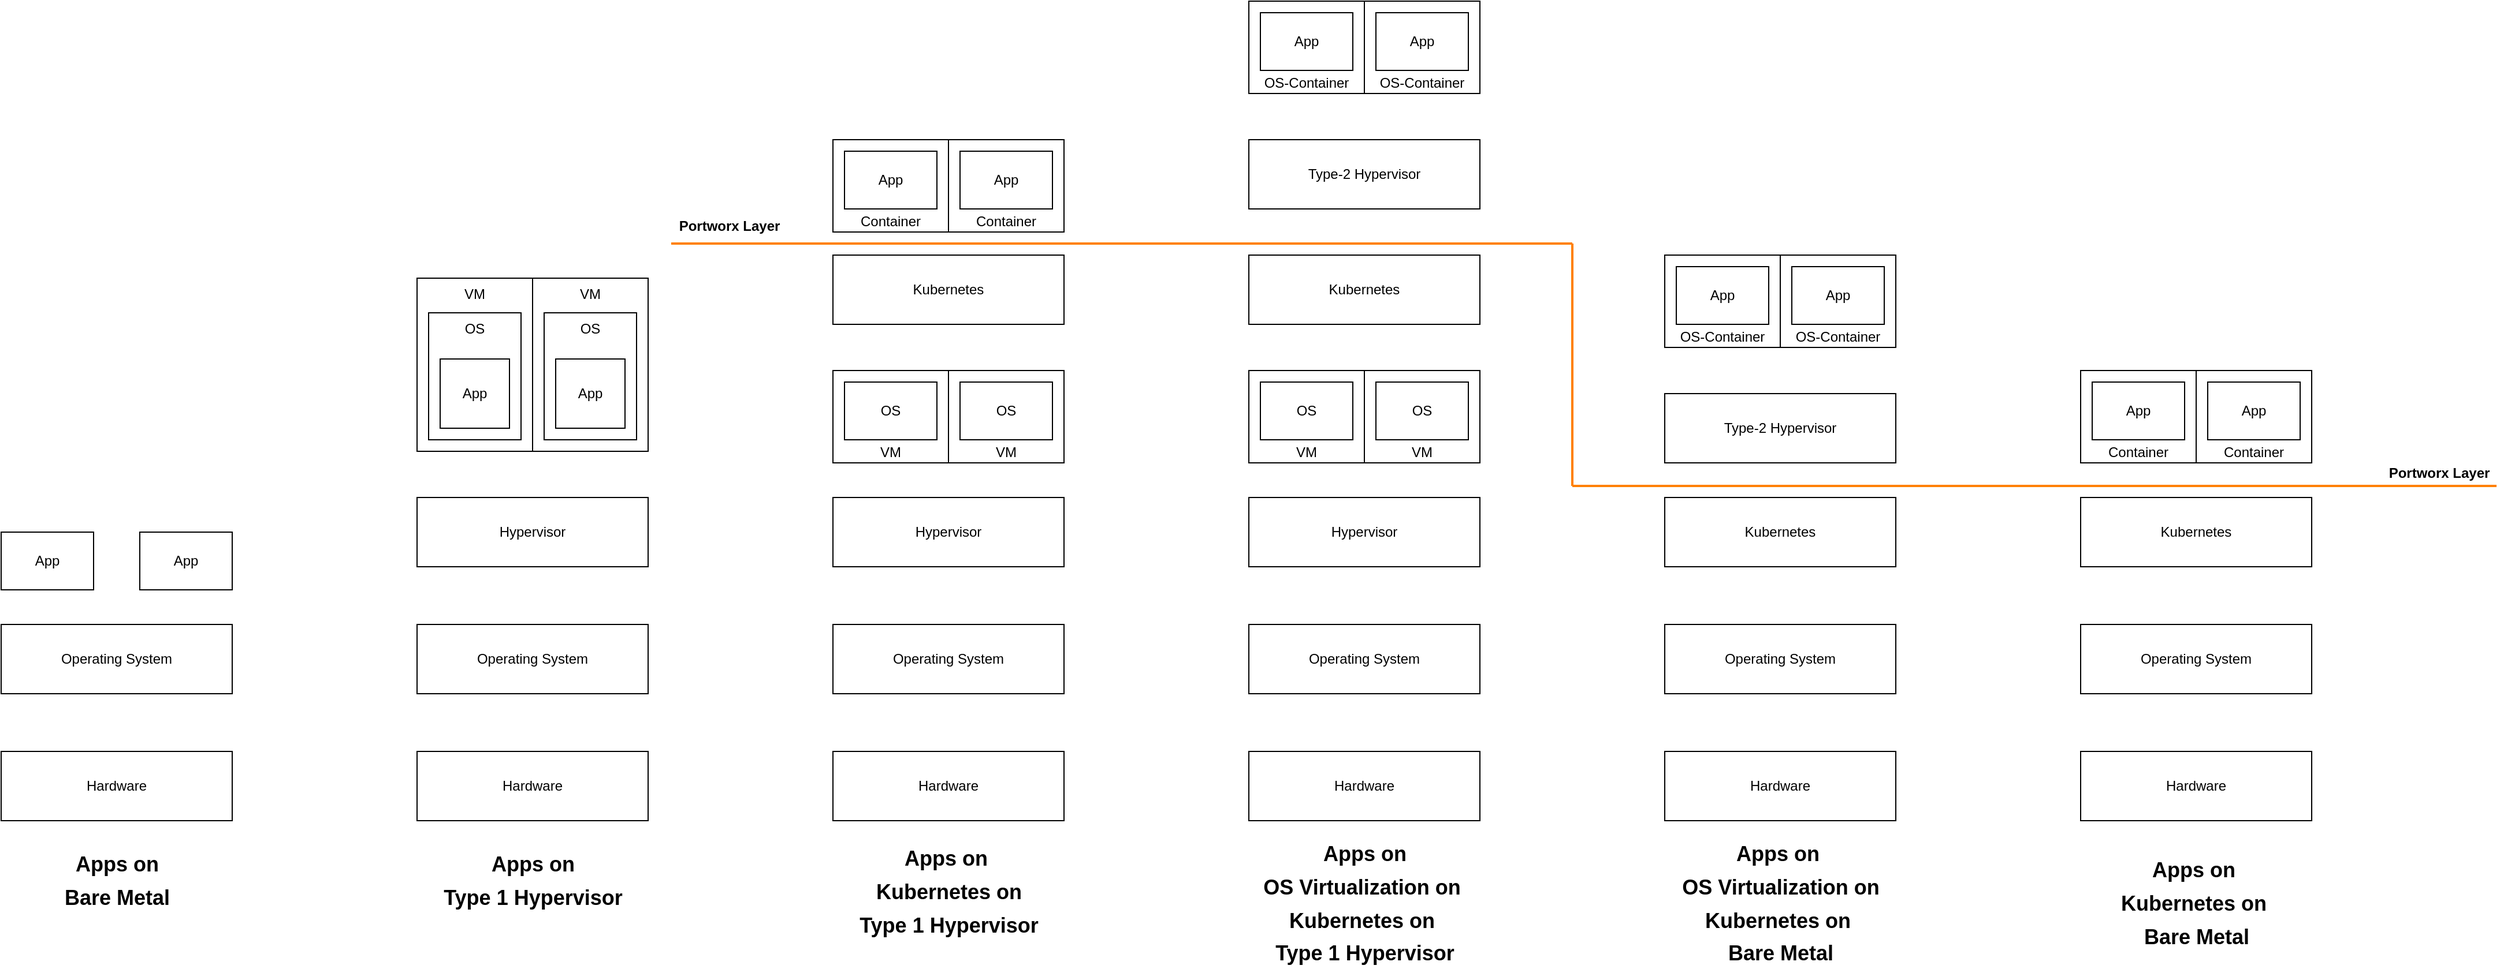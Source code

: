 <mxfile version="26.2.9" pages="10">
  <diagram name="Hosting Options" id="TRHEweLZq3vptfCPpuQY">
    <mxGraphModel dx="1914" dy="966" grid="1" gridSize="10" guides="1" tooltips="1" connect="1" arrows="1" fold="1" page="1" pageScale="1" pageWidth="850" pageHeight="1100" math="0" shadow="0">
      <root>
        <mxCell id="0" />
        <mxCell id="1" parent="0" />
        <mxCell id="UImh5uyEVB4ngB7Q_Of0-1" value="Hardware" style="rounded=0;whiteSpace=wrap;html=1;" parent="1" vertex="1">
          <mxGeometry x="40" y="770" width="200" height="60" as="geometry" />
        </mxCell>
        <mxCell id="UImh5uyEVB4ngB7Q_Of0-4" value="Hardware" style="rounded=0;whiteSpace=wrap;html=1;" parent="1" vertex="1">
          <mxGeometry x="400" y="770" width="200" height="60" as="geometry" />
        </mxCell>
        <mxCell id="UImh5uyEVB4ngB7Q_Of0-5" value="Hardware" style="rounded=0;whiteSpace=wrap;html=1;" parent="1" vertex="1">
          <mxGeometry x="760" y="770" width="200" height="60" as="geometry" />
        </mxCell>
        <mxCell id="UImh5uyEVB4ngB7Q_Of0-6" value="Hardware" style="rounded=0;whiteSpace=wrap;html=1;" parent="1" vertex="1">
          <mxGeometry x="1120" y="770" width="200" height="60" as="geometry" />
        </mxCell>
        <mxCell id="UImh5uyEVB4ngB7Q_Of0-7" value="Hardware" style="rounded=0;whiteSpace=wrap;html=1;" parent="1" vertex="1">
          <mxGeometry x="1480" y="770" width="200" height="60" as="geometry" />
        </mxCell>
        <mxCell id="UImh5uyEVB4ngB7Q_Of0-8" value="Operating System" style="rounded=0;whiteSpace=wrap;html=1;" parent="1" vertex="1">
          <mxGeometry x="40" y="660" width="200" height="60" as="geometry" />
        </mxCell>
        <mxCell id="UImh5uyEVB4ngB7Q_Of0-9" value="Operating System" style="rounded=0;whiteSpace=wrap;html=1;" parent="1" vertex="1">
          <mxGeometry x="400" y="660" width="200" height="60" as="geometry" />
        </mxCell>
        <mxCell id="UImh5uyEVB4ngB7Q_Of0-10" value="Operating System" style="rounded=0;whiteSpace=wrap;html=1;" parent="1" vertex="1">
          <mxGeometry x="760" y="660" width="200" height="60" as="geometry" />
        </mxCell>
        <mxCell id="UImh5uyEVB4ngB7Q_Of0-11" value="Operating System" style="rounded=0;whiteSpace=wrap;html=1;" parent="1" vertex="1">
          <mxGeometry x="1120" y="660" width="200" height="60" as="geometry" />
        </mxCell>
        <mxCell id="UImh5uyEVB4ngB7Q_Of0-12" value="Operating System" style="rounded=0;whiteSpace=wrap;html=1;" parent="1" vertex="1">
          <mxGeometry x="1480" y="660" width="200" height="60" as="geometry" />
        </mxCell>
        <mxCell id="UImh5uyEVB4ngB7Q_Of0-13" value="Hypervisor" style="rounded=0;whiteSpace=wrap;html=1;" parent="1" vertex="1">
          <mxGeometry x="400" y="550" width="200" height="60" as="geometry" />
        </mxCell>
        <mxCell id="UImh5uyEVB4ngB7Q_Of0-14" value="Hypervisor" style="rounded=0;whiteSpace=wrap;html=1;" parent="1" vertex="1">
          <mxGeometry x="760" y="550" width="200" height="60" as="geometry" />
        </mxCell>
        <mxCell id="UImh5uyEVB4ngB7Q_Of0-16" value="Hypervisor" style="rounded=0;whiteSpace=wrap;html=1;" parent="1" vertex="1">
          <mxGeometry x="1120" y="550" width="200" height="60" as="geometry" />
        </mxCell>
        <mxCell id="UImh5uyEVB4ngB7Q_Of0-17" value="Kubernetes" style="rounded=0;whiteSpace=wrap;html=1;" parent="1" vertex="1">
          <mxGeometry x="1480" y="550" width="200" height="60" as="geometry" />
        </mxCell>
        <mxCell id="UImh5uyEVB4ngB7Q_Of0-18" value="VM" style="rounded=0;whiteSpace=wrap;html=1;verticalAlign=top;align=center;" parent="1" vertex="1">
          <mxGeometry x="400" y="360" width="100" height="150" as="geometry" />
        </mxCell>
        <mxCell id="UImh5uyEVB4ngB7Q_Of0-19" value="OS" style="rounded=0;whiteSpace=wrap;html=1;verticalAlign=top;align=center;" parent="1" vertex="1">
          <mxGeometry x="410" y="390" width="80" height="110" as="geometry" />
        </mxCell>
        <mxCell id="UImh5uyEVB4ngB7Q_Of0-20" value="App" style="rounded=0;whiteSpace=wrap;html=1;verticalAlign=middle;align=center;" parent="1" vertex="1">
          <mxGeometry x="420" y="430" width="60" height="60" as="geometry" />
        </mxCell>
        <mxCell id="UImh5uyEVB4ngB7Q_Of0-21" value="VM" style="rounded=0;whiteSpace=wrap;html=1;verticalAlign=top;align=center;" parent="1" vertex="1">
          <mxGeometry x="500" y="360" width="100" height="150" as="geometry" />
        </mxCell>
        <mxCell id="UImh5uyEVB4ngB7Q_Of0-22" value="OS" style="rounded=0;whiteSpace=wrap;html=1;verticalAlign=top;align=center;" parent="1" vertex="1">
          <mxGeometry x="510" y="390" width="80" height="110" as="geometry" />
        </mxCell>
        <mxCell id="UImh5uyEVB4ngB7Q_Of0-23" value="App" style="rounded=0;whiteSpace=wrap;html=1;verticalAlign=middle;align=center;" parent="1" vertex="1">
          <mxGeometry x="520" y="430" width="60" height="60" as="geometry" />
        </mxCell>
        <mxCell id="UImh5uyEVB4ngB7Q_Of0-24" value="VM" style="rounded=0;whiteSpace=wrap;html=1;verticalAlign=bottom;align=center;" parent="1" vertex="1">
          <mxGeometry x="760" y="440" width="100" height="80" as="geometry" />
        </mxCell>
        <mxCell id="UImh5uyEVB4ngB7Q_Of0-25" value="OS" style="rounded=0;whiteSpace=wrap;html=1;verticalAlign=middle;align=center;" parent="1" vertex="1">
          <mxGeometry x="770" y="450" width="80" height="50" as="geometry" />
        </mxCell>
        <mxCell id="UImh5uyEVB4ngB7Q_Of0-26" value="VM" style="rounded=0;whiteSpace=wrap;html=1;verticalAlign=bottom;align=center;" parent="1" vertex="1">
          <mxGeometry x="860" y="440" width="100" height="80" as="geometry" />
        </mxCell>
        <mxCell id="UImh5uyEVB4ngB7Q_Of0-27" value="OS" style="rounded=0;whiteSpace=wrap;html=1;verticalAlign=middle;align=center;" parent="1" vertex="1">
          <mxGeometry x="870" y="450" width="80" height="50" as="geometry" />
        </mxCell>
        <mxCell id="UImh5uyEVB4ngB7Q_Of0-28" value="Kubernetes" style="rounded=0;whiteSpace=wrap;html=1;" parent="1" vertex="1">
          <mxGeometry x="760" y="340" width="200" height="60" as="geometry" />
        </mxCell>
        <mxCell id="UImh5uyEVB4ngB7Q_Of0-29" value="Container" style="rounded=0;whiteSpace=wrap;html=1;verticalAlign=bottom;align=center;" parent="1" vertex="1">
          <mxGeometry x="760" y="240" width="100" height="80" as="geometry" />
        </mxCell>
        <mxCell id="UImh5uyEVB4ngB7Q_Of0-30" value="App" style="rounded=0;whiteSpace=wrap;html=1;verticalAlign=middle;align=center;" parent="1" vertex="1">
          <mxGeometry x="770" y="250" width="80" height="50" as="geometry" />
        </mxCell>
        <mxCell id="UImh5uyEVB4ngB7Q_Of0-31" value="Container" style="rounded=0;whiteSpace=wrap;html=1;verticalAlign=bottom;align=center;" parent="1" vertex="1">
          <mxGeometry x="860" y="240" width="100" height="80" as="geometry" />
        </mxCell>
        <mxCell id="UImh5uyEVB4ngB7Q_Of0-32" value="App" style="rounded=0;whiteSpace=wrap;html=1;verticalAlign=middle;align=center;" parent="1" vertex="1">
          <mxGeometry x="870" y="250" width="80" height="50" as="geometry" />
        </mxCell>
        <mxCell id="UImh5uyEVB4ngB7Q_Of0-37" value="Hardware" style="rounded=0;whiteSpace=wrap;html=1;" parent="1" vertex="1">
          <mxGeometry x="1840" y="770" width="200" height="60" as="geometry" />
        </mxCell>
        <mxCell id="UImh5uyEVB4ngB7Q_Of0-38" value="Operating System" style="rounded=0;whiteSpace=wrap;html=1;" parent="1" vertex="1">
          <mxGeometry x="1840" y="660" width="200" height="60" as="geometry" />
        </mxCell>
        <mxCell id="UImh5uyEVB4ngB7Q_Of0-39" value="Kubernetes" style="rounded=0;whiteSpace=wrap;html=1;" parent="1" vertex="1">
          <mxGeometry x="1840" y="550" width="200" height="60" as="geometry" />
        </mxCell>
        <mxCell id="UImh5uyEVB4ngB7Q_Of0-40" value="Container" style="rounded=0;whiteSpace=wrap;html=1;verticalAlign=bottom;align=center;" parent="1" vertex="1">
          <mxGeometry x="1840" y="440" width="100" height="80" as="geometry" />
        </mxCell>
        <mxCell id="UImh5uyEVB4ngB7Q_Of0-41" value="App" style="rounded=0;whiteSpace=wrap;html=1;verticalAlign=middle;align=center;" parent="1" vertex="1">
          <mxGeometry x="1850" y="450" width="80" height="50" as="geometry" />
        </mxCell>
        <mxCell id="UImh5uyEVB4ngB7Q_Of0-42" value="Container" style="rounded=0;whiteSpace=wrap;html=1;verticalAlign=bottom;align=center;" parent="1" vertex="1">
          <mxGeometry x="1940" y="440" width="100" height="80" as="geometry" />
        </mxCell>
        <mxCell id="UImh5uyEVB4ngB7Q_Of0-43" value="App" style="rounded=0;whiteSpace=wrap;html=1;verticalAlign=middle;align=center;" parent="1" vertex="1">
          <mxGeometry x="1950" y="450" width="80" height="50" as="geometry" />
        </mxCell>
        <mxCell id="UImh5uyEVB4ngB7Q_Of0-44" value="App" style="rounded=0;whiteSpace=wrap;html=1;verticalAlign=middle;align=center;" parent="1" vertex="1">
          <mxGeometry x="40" y="580" width="80" height="50" as="geometry" />
        </mxCell>
        <mxCell id="UImh5uyEVB4ngB7Q_Of0-45" value="App" style="rounded=0;whiteSpace=wrap;html=1;verticalAlign=middle;align=center;" parent="1" vertex="1">
          <mxGeometry x="160" y="580" width="80" height="50" as="geometry" />
        </mxCell>
        <mxCell id="UImh5uyEVB4ngB7Q_Of0-46" value="VM" style="rounded=0;whiteSpace=wrap;html=1;verticalAlign=bottom;align=center;" parent="1" vertex="1">
          <mxGeometry x="1120" y="440" width="100" height="80" as="geometry" />
        </mxCell>
        <mxCell id="UImh5uyEVB4ngB7Q_Of0-47" value="OS" style="rounded=0;whiteSpace=wrap;html=1;verticalAlign=middle;align=center;" parent="1" vertex="1">
          <mxGeometry x="1130" y="450" width="80" height="50" as="geometry" />
        </mxCell>
        <mxCell id="UImh5uyEVB4ngB7Q_Of0-48" value="VM" style="rounded=0;whiteSpace=wrap;html=1;verticalAlign=bottom;align=center;" parent="1" vertex="1">
          <mxGeometry x="1220" y="440" width="100" height="80" as="geometry" />
        </mxCell>
        <mxCell id="UImh5uyEVB4ngB7Q_Of0-49" value="OS" style="rounded=0;whiteSpace=wrap;html=1;verticalAlign=middle;align=center;" parent="1" vertex="1">
          <mxGeometry x="1230" y="450" width="80" height="50" as="geometry" />
        </mxCell>
        <mxCell id="UImh5uyEVB4ngB7Q_Of0-50" value="Kubernetes" style="rounded=0;whiteSpace=wrap;html=1;" parent="1" vertex="1">
          <mxGeometry x="1120" y="340" width="200" height="60" as="geometry" />
        </mxCell>
        <mxCell id="UImh5uyEVB4ngB7Q_Of0-51" value="OS-Container" style="rounded=0;whiteSpace=wrap;html=1;verticalAlign=bottom;align=center;" parent="1" vertex="1">
          <mxGeometry x="1120" y="120" width="100" height="80" as="geometry" />
        </mxCell>
        <mxCell id="UImh5uyEVB4ngB7Q_Of0-52" value="App" style="rounded=0;whiteSpace=wrap;html=1;verticalAlign=middle;align=center;" parent="1" vertex="1">
          <mxGeometry x="1130" y="130" width="80" height="50" as="geometry" />
        </mxCell>
        <mxCell id="UImh5uyEVB4ngB7Q_Of0-53" value="OS-Container" style="rounded=0;whiteSpace=wrap;html=1;verticalAlign=bottom;align=center;" parent="1" vertex="1">
          <mxGeometry x="1220" y="120" width="100" height="80" as="geometry" />
        </mxCell>
        <mxCell id="UImh5uyEVB4ngB7Q_Of0-54" value="App" style="rounded=0;whiteSpace=wrap;html=1;verticalAlign=middle;align=center;" parent="1" vertex="1">
          <mxGeometry x="1230" y="130" width="80" height="50" as="geometry" />
        </mxCell>
        <mxCell id="UImh5uyEVB4ngB7Q_Of0-55" value="Type-2 Hypervisor" style="rounded=0;whiteSpace=wrap;html=1;" parent="1" vertex="1">
          <mxGeometry x="1120" y="240" width="200" height="60" as="geometry" />
        </mxCell>
        <mxCell id="UImh5uyEVB4ngB7Q_Of0-56" value="OS-Container" style="rounded=0;whiteSpace=wrap;html=1;verticalAlign=bottom;align=center;" parent="1" vertex="1">
          <mxGeometry x="1480" y="340" width="100" height="80" as="geometry" />
        </mxCell>
        <mxCell id="UImh5uyEVB4ngB7Q_Of0-57" value="App" style="rounded=0;whiteSpace=wrap;html=1;verticalAlign=middle;align=center;" parent="1" vertex="1">
          <mxGeometry x="1490" y="350" width="80" height="50" as="geometry" />
        </mxCell>
        <mxCell id="UImh5uyEVB4ngB7Q_Of0-58" value="OS-Container" style="rounded=0;whiteSpace=wrap;html=1;verticalAlign=bottom;align=center;" parent="1" vertex="1">
          <mxGeometry x="1580" y="340" width="100" height="80" as="geometry" />
        </mxCell>
        <mxCell id="UImh5uyEVB4ngB7Q_Of0-59" value="App" style="rounded=0;whiteSpace=wrap;html=1;verticalAlign=middle;align=center;" parent="1" vertex="1">
          <mxGeometry x="1590" y="350" width="80" height="50" as="geometry" />
        </mxCell>
        <mxCell id="UImh5uyEVB4ngB7Q_Of0-60" value="Type-2 Hypervisor" style="rounded=0;whiteSpace=wrap;html=1;" parent="1" vertex="1">
          <mxGeometry x="1480" y="460" width="200" height="60" as="geometry" />
        </mxCell>
        <mxCell id="UImh5uyEVB4ngB7Q_Of0-69" value="" style="endArrow=none;html=1;rounded=0;strokeColor=#FF8000;strokeWidth=2;" parent="1" edge="1">
          <mxGeometry width="50" height="50" relative="1" as="geometry">
            <mxPoint x="620" y="330" as="sourcePoint" />
            <mxPoint x="1400" y="330" as="targetPoint" />
          </mxGeometry>
        </mxCell>
        <mxCell id="UImh5uyEVB4ngB7Q_Of0-70" value="" style="endArrow=none;html=1;rounded=0;fillColor=#ffe6cc;strokeColor=#FF8000;strokeWidth=2;" parent="1" edge="1">
          <mxGeometry width="50" height="50" relative="1" as="geometry">
            <mxPoint x="1400" y="330" as="sourcePoint" />
            <mxPoint x="1400" y="540" as="targetPoint" />
          </mxGeometry>
        </mxCell>
        <mxCell id="UImh5uyEVB4ngB7Q_Of0-71" value="" style="endArrow=none;html=1;rounded=0;fillColor=#ffe6cc;strokeColor=#FF8000;strokeWidth=2;" parent="1" edge="1">
          <mxGeometry width="50" height="50" relative="1" as="geometry">
            <mxPoint x="1400" y="540" as="sourcePoint" />
            <mxPoint x="2200" y="540" as="targetPoint" />
          </mxGeometry>
        </mxCell>
        <mxCell id="UImh5uyEVB4ngB7Q_Of0-72" value="&lt;span style=&quot;font-size: 18px;&quot;&gt;Apps on&lt;/span&gt;&lt;div&gt;&lt;span style=&quot;font-size: 18px;&quot;&gt;Bare Metal&lt;/span&gt;&lt;/div&gt;" style="text;strokeColor=none;fillColor=none;html=1;fontSize=24;fontStyle=1;verticalAlign=middle;align=center;" parent="1" vertex="1">
          <mxGeometry x="90" y="860" width="100" height="40" as="geometry" />
        </mxCell>
        <mxCell id="UImh5uyEVB4ngB7Q_Of0-73" value="&lt;span style=&quot;font-size: 18px;&quot;&gt;Apps on&lt;/span&gt;&lt;div&gt;&lt;span style=&quot;font-size: 18px;&quot;&gt;Type 1 Hypervisor&lt;/span&gt;&lt;/div&gt;" style="text;strokeColor=none;fillColor=none;html=1;fontSize=24;fontStyle=1;verticalAlign=middle;align=center;" parent="1" vertex="1">
          <mxGeometry x="450" y="860" width="100" height="40" as="geometry" />
        </mxCell>
        <mxCell id="UImh5uyEVB4ngB7Q_Of0-74" value="&lt;span style=&quot;font-size: 18px;&quot;&gt;Apps on&amp;nbsp;&lt;/span&gt;&lt;div&gt;&lt;span style=&quot;font-size: 18px;&quot;&gt;Kubernetes on&lt;/span&gt;&lt;/div&gt;&lt;div&gt;&lt;span style=&quot;font-size: 18px;&quot;&gt;Type 1 Hypervisor&lt;/span&gt;&lt;/div&gt;" style="text;strokeColor=none;fillColor=none;html=1;fontSize=24;fontStyle=1;verticalAlign=middle;align=center;" parent="1" vertex="1">
          <mxGeometry x="810" y="870" width="100" height="40" as="geometry" />
        </mxCell>
        <mxCell id="UImh5uyEVB4ngB7Q_Of0-75" value="&lt;span style=&quot;font-size: 18px;&quot;&gt;Apps on&lt;/span&gt;&lt;div&gt;&lt;span style=&quot;font-size: 18px;&quot;&gt;OS Virtualization on&amp;nbsp;&lt;/span&gt;&lt;div&gt;&lt;span style=&quot;font-size: 18px;&quot;&gt;Kubernetes on&amp;nbsp;&lt;/span&gt;&lt;div&gt;&lt;span style=&quot;font-size: 18px;&quot;&gt;Type 1 Hypervisor&lt;/span&gt;&lt;/div&gt;&lt;/div&gt;&lt;/div&gt;" style="text;strokeColor=none;fillColor=none;html=1;fontSize=24;fontStyle=1;verticalAlign=middle;align=center;" parent="1" vertex="1">
          <mxGeometry x="1170" y="880" width="100" height="40" as="geometry" />
        </mxCell>
        <mxCell id="UImh5uyEVB4ngB7Q_Of0-76" value="&lt;span style=&quot;font-size: 18px;&quot;&gt;Apps on&amp;nbsp;&lt;/span&gt;&lt;div&gt;&lt;span style=&quot;font-size: 18px;&quot;&gt;OS Virtualization on&lt;/span&gt;&lt;div&gt;&lt;span style=&quot;font-size: 18px;&quot;&gt;Kubernetes on&amp;nbsp;&lt;/span&gt;&lt;div&gt;&lt;span style=&quot;font-size: 18px;&quot;&gt;Bare Metal&lt;/span&gt;&lt;/div&gt;&lt;/div&gt;&lt;/div&gt;" style="text;strokeColor=none;fillColor=none;html=1;fontSize=24;fontStyle=1;verticalAlign=middle;align=center;" parent="1" vertex="1">
          <mxGeometry x="1530" y="880" width="100" height="40" as="geometry" />
        </mxCell>
        <mxCell id="UImh5uyEVB4ngB7Q_Of0-78" value="&lt;span style=&quot;font-size: 18px;&quot;&gt;Apps on&amp;nbsp;&lt;/span&gt;&lt;div&gt;&lt;span style=&quot;font-size: 18px; background-color: initial;&quot;&gt;Kubernetes on&amp;nbsp;&lt;/span&gt;&lt;div&gt;&lt;div&gt;&lt;span style=&quot;font-size: 18px;&quot;&gt;Bare Metal&lt;/span&gt;&lt;/div&gt;&lt;/div&gt;&lt;/div&gt;" style="text;strokeColor=none;fillColor=none;html=1;fontSize=24;fontStyle=1;verticalAlign=middle;align=center;" parent="1" vertex="1">
          <mxGeometry x="1890" y="880" width="100" height="40" as="geometry" />
        </mxCell>
        <mxCell id="UImh5uyEVB4ngB7Q_Of0-79" value="Portworx Layer" style="text;html=1;align=center;verticalAlign=middle;resizable=0;points=[];autosize=1;strokeColor=none;fillColor=none;fontStyle=1" parent="1" vertex="1">
          <mxGeometry x="2100" y="514" width="100" height="30" as="geometry" />
        </mxCell>
        <mxCell id="UImh5uyEVB4ngB7Q_Of0-81" value="Portworx Layer" style="text;html=1;align=center;verticalAlign=middle;resizable=0;points=[];autosize=1;strokeColor=none;fillColor=none;fontStyle=1" parent="1" vertex="1">
          <mxGeometry x="620" y="300" width="100" height="30" as="geometry" />
        </mxCell>
      </root>
    </mxGraphModel>
  </diagram>
  <diagram id="IETApUdHfvGu0hx1d6i-" name="Ctrix DaaS High Level">
    <mxGraphModel dx="2764" dy="2066" grid="1" gridSize="10" guides="1" tooltips="1" connect="1" arrows="1" fold="1" page="1" pageScale="1" pageWidth="850" pageHeight="1100" math="0" shadow="0">
      <root>
        <mxCell id="0" />
        <mxCell id="1" parent="0" />
        <mxCell id="RVZsP1NE-ctn8FHNv0Dj-1" value="" style="rounded=0;whiteSpace=wrap;html=1;" parent="1" vertex="1">
          <mxGeometry x="480" y="40" width="550" height="290" as="geometry" />
        </mxCell>
        <mxCell id="RVZsP1NE-ctn8FHNv0Dj-2" value="On-Prem" style="rounded=0;whiteSpace=wrap;html=1;align=right;verticalAlign=top;" parent="1" vertex="1">
          <mxGeometry x="-110" y="550" width="790" height="390" as="geometry" />
        </mxCell>
        <mxCell id="RVZsP1NE-ctn8FHNv0Dj-3" value="Google Cloud Platform" style="rounded=0;whiteSpace=wrap;html=1;align=right;verticalAlign=top;" parent="1" vertex="1">
          <mxGeometry x="860" y="550" width="660" height="390" as="geometry" />
        </mxCell>
        <mxCell id="RVZsP1NE-ctn8FHNv0Dj-22" style="edgeStyle=orthogonalEdgeStyle;rounded=0;orthogonalLoop=1;jettySize=auto;html=1;exitX=0.5;exitY=1;exitDx=0;exitDy=0;entryX=0.5;entryY=0;entryDx=0;entryDy=0;strokeColor=#00FF00;" parent="1" source="RVZsP1NE-ctn8FHNv0Dj-4" target="RVZsP1NE-ctn8FHNv0Dj-5" edge="1">
          <mxGeometry relative="1" as="geometry" />
        </mxCell>
        <mxCell id="RVZsP1NE-ctn8FHNv0Dj-4" value="Firewall" style="rounded=0;whiteSpace=wrap;html=1;" parent="1" vertex="1">
          <mxGeometry x="690" y="30" width="120" height="30" as="geometry" />
        </mxCell>
        <mxCell id="RVZsP1NE-ctn8FHNv0Dj-23" style="edgeStyle=orthogonalEdgeStyle;rounded=0;orthogonalLoop=1;jettySize=auto;html=1;exitX=0.5;exitY=1;exitDx=0;exitDy=0;entryX=0.5;entryY=0;entryDx=0;entryDy=0;strokeColor=#00FF00;" parent="1" source="RVZsP1NE-ctn8FHNv0Dj-5" target="RVZsP1NE-ctn8FHNv0Dj-8" edge="1">
          <mxGeometry relative="1" as="geometry" />
        </mxCell>
        <mxCell id="RVZsP1NE-ctn8FHNv0Dj-32" style="edgeStyle=orthogonalEdgeStyle;rounded=0;orthogonalLoop=1;jettySize=auto;html=1;exitX=0;exitY=0.5;exitDx=0;exitDy=0;curved=1;strokeColor=#00FF00;entryX=0.5;entryY=0;entryDx=0;entryDy=0;" parent="1" source="RVZsP1NE-ctn8FHNv0Dj-5" target="RVZsP1NE-ctn8FHNv0Dj-7" edge="1">
          <mxGeometry relative="1" as="geometry">
            <mxPoint x="120" y="650" as="targetPoint" />
          </mxGeometry>
        </mxCell>
        <mxCell id="RVZsP1NE-ctn8FHNv0Dj-5" value="Citrix Gateway" style="rounded=0;whiteSpace=wrap;html=1;" parent="1" vertex="1">
          <mxGeometry x="690" y="100" width="120" height="30" as="geometry" />
        </mxCell>
        <mxCell id="RVZsP1NE-ctn8FHNv0Dj-40" style="edgeStyle=orthogonalEdgeStyle;rounded=0;orthogonalLoop=1;jettySize=auto;html=1;exitX=0.5;exitY=1;exitDx=0;exitDy=0;entryX=0.5;entryY=0;entryDx=0;entryDy=0;strokeColor=#00FF00;" parent="1" source="RVZsP1NE-ctn8FHNv0Dj-6" target="RVZsP1NE-ctn8FHNv0Dj-33" edge="1">
          <mxGeometry relative="1" as="geometry" />
        </mxCell>
        <mxCell id="RVZsP1NE-ctn8FHNv0Dj-41" style="edgeStyle=orthogonalEdgeStyle;rounded=0;orthogonalLoop=1;jettySize=auto;html=1;exitX=0.5;exitY=1;exitDx=0;exitDy=0;entryX=0.5;entryY=0;entryDx=0;entryDy=0;strokeColor=#00FF00;" parent="1" source="RVZsP1NE-ctn8FHNv0Dj-6" target="RVZsP1NE-ctn8FHNv0Dj-34" edge="1">
          <mxGeometry relative="1" as="geometry" />
        </mxCell>
        <mxCell id="RVZsP1NE-ctn8FHNv0Dj-6" value="Cloud Connector" style="rounded=0;whiteSpace=wrap;html=1;" parent="1" vertex="1">
          <mxGeometry x="280" y="570" width="120" height="30" as="geometry" />
        </mxCell>
        <mxCell id="RVZsP1NE-ctn8FHNv0Dj-38" style="edgeStyle=orthogonalEdgeStyle;rounded=0;orthogonalLoop=1;jettySize=auto;html=1;exitX=0.5;exitY=1;exitDx=0;exitDy=0;entryX=0.5;entryY=0;entryDx=0;entryDy=0;strokeColor=#00FF00;" parent="1" source="RVZsP1NE-ctn8FHNv0Dj-7" target="RVZsP1NE-ctn8FHNv0Dj-35" edge="1">
          <mxGeometry relative="1" as="geometry" />
        </mxCell>
        <mxCell id="RVZsP1NE-ctn8FHNv0Dj-39" style="edgeStyle=orthogonalEdgeStyle;rounded=0;orthogonalLoop=1;jettySize=auto;html=1;exitX=0.5;exitY=1;exitDx=0;exitDy=0;entryX=0.5;entryY=0;entryDx=0;entryDy=0;strokeColor=#00FF00;" parent="1" source="RVZsP1NE-ctn8FHNv0Dj-7" target="RVZsP1NE-ctn8FHNv0Dj-36" edge="1">
          <mxGeometry relative="1" as="geometry" />
        </mxCell>
        <mxCell id="RVZsP1NE-ctn8FHNv0Dj-7" value="StoreFront" style="rounded=0;whiteSpace=wrap;html=1;" parent="1" vertex="1">
          <mxGeometry x="60" y="570" width="120" height="30" as="geometry" />
        </mxCell>
        <mxCell id="RVZsP1NE-ctn8FHNv0Dj-24" style="edgeStyle=orthogonalEdgeStyle;rounded=0;orthogonalLoop=1;jettySize=auto;html=1;exitX=0.5;exitY=1;exitDx=0;exitDy=0;entryX=0.5;entryY=0;entryDx=0;entryDy=0;strokeColor=#FF8000;" parent="1" source="RVZsP1NE-ctn8FHNv0Dj-8" target="RVZsP1NE-ctn8FHNv0Dj-20" edge="1">
          <mxGeometry relative="1" as="geometry" />
        </mxCell>
        <mxCell id="RVZsP1NE-ctn8FHNv0Dj-8" value="Workspace" style="rounded=0;whiteSpace=wrap;html=1;" parent="1" vertex="1">
          <mxGeometry x="690" y="170" width="120" height="30" as="geometry" />
        </mxCell>
        <mxCell id="RVZsP1NE-ctn8FHNv0Dj-10" value="Citrix Analytics" style="rounded=0;whiteSpace=wrap;html=1;" parent="1" vertex="1">
          <mxGeometry x="887.5" y="160" width="80" height="40" as="geometry" />
        </mxCell>
        <mxCell id="RVZsP1NE-ctn8FHNv0Dj-11" value="SQL" style="shape=cylinder3;whiteSpace=wrap;html=1;boundedLbl=1;backgroundOutline=1;size=15;" parent="1" vertex="1">
          <mxGeometry x="910" y="227" width="35" height="50" as="geometry" />
        </mxCell>
        <mxCell id="RVZsP1NE-ctn8FHNv0Dj-12" style="edgeStyle=orthogonalEdgeStyle;rounded=0;orthogonalLoop=1;jettySize=auto;html=1;exitX=1;exitY=0.5;exitDx=0;exitDy=0;entryX=0;entryY=0;entryDx=0;entryDy=30;entryPerimeter=0;startArrow=classic;startFill=1;" parent="1" source="RVZsP1NE-ctn8FHNv0Dj-20" target="RVZsP1NE-ctn8FHNv0Dj-11" edge="1">
          <mxGeometry relative="1" as="geometry">
            <mxPoint x="810" y="255" as="sourcePoint" />
          </mxGeometry>
        </mxCell>
        <mxCell id="RVZsP1NE-ctn8FHNv0Dj-13" style="edgeStyle=orthogonalEdgeStyle;rounded=0;orthogonalLoop=1;jettySize=auto;html=1;exitX=0.5;exitY=1;exitDx=0;exitDy=0;entryX=0.5;entryY=0;entryDx=0;entryDy=0;entryPerimeter=0;" parent="1" source="RVZsP1NE-ctn8FHNv0Dj-10" target="RVZsP1NE-ctn8FHNv0Dj-11" edge="1">
          <mxGeometry relative="1" as="geometry" />
        </mxCell>
        <mxCell id="RVZsP1NE-ctn8FHNv0Dj-17" style="edgeStyle=orthogonalEdgeStyle;rounded=0;orthogonalLoop=1;jettySize=auto;html=1;exitX=1;exitY=0.5;exitDx=0;exitDy=0;entryX=0;entryY=0.5;entryDx=0;entryDy=0;startArrow=classic;startFill=1;" parent="1" source="RVZsP1NE-ctn8FHNv0Dj-14" target="RVZsP1NE-ctn8FHNv0Dj-20" edge="1">
          <mxGeometry relative="1" as="geometry">
            <mxPoint x="690" y="255" as="targetPoint" />
          </mxGeometry>
        </mxCell>
        <mxCell id="RVZsP1NE-ctn8FHNv0Dj-14" value="Studio / Environment Manager" style="rounded=0;whiteSpace=wrap;html=1;" parent="1" vertex="1">
          <mxGeometry x="490" y="170" width="80" height="40" as="geometry" />
        </mxCell>
        <mxCell id="RVZsP1NE-ctn8FHNv0Dj-18" style="edgeStyle=orthogonalEdgeStyle;rounded=0;orthogonalLoop=1;jettySize=auto;html=1;exitX=1;exitY=0.5;exitDx=0;exitDy=0;entryX=0;entryY=0.5;entryDx=0;entryDy=0;startArrow=classic;startFill=1;" parent="1" source="RVZsP1NE-ctn8FHNv0Dj-15" target="RVZsP1NE-ctn8FHNv0Dj-20" edge="1">
          <mxGeometry relative="1" as="geometry">
            <mxPoint x="690" y="255" as="targetPoint" />
          </mxGeometry>
        </mxCell>
        <mxCell id="RVZsP1NE-ctn8FHNv0Dj-15" value="License Mgmt" style="rounded=0;whiteSpace=wrap;html=1;" parent="1" vertex="1">
          <mxGeometry x="490" y="225" width="80" height="40" as="geometry" />
        </mxCell>
        <mxCell id="RVZsP1NE-ctn8FHNv0Dj-21" style="edgeStyle=orthogonalEdgeStyle;rounded=0;orthogonalLoop=1;jettySize=auto;html=1;exitX=1;exitY=0.5;exitDx=0;exitDy=0;entryX=0;entryY=0.5;entryDx=0;entryDy=0;startArrow=classic;startFill=1;" parent="1" source="RVZsP1NE-ctn8FHNv0Dj-16" target="RVZsP1NE-ctn8FHNv0Dj-20" edge="1">
          <mxGeometry relative="1" as="geometry" />
        </mxCell>
        <mxCell id="RVZsP1NE-ctn8FHNv0Dj-16" value="Director" style="rounded=0;whiteSpace=wrap;html=1;" parent="1" vertex="1">
          <mxGeometry x="490" y="275" width="80" height="40" as="geometry" />
        </mxCell>
        <mxCell id="RVZsP1NE-ctn8FHNv0Dj-25" style="edgeStyle=orthogonalEdgeStyle;rounded=0;orthogonalLoop=1;jettySize=auto;html=1;exitX=0.5;exitY=1;exitDx=0;exitDy=0;entryX=0.5;entryY=0;entryDx=0;entryDy=0;strokeColor=#FF8000;" parent="1" source="RVZsP1NE-ctn8FHNv0Dj-20" target="RVZsP1NE-ctn8FHNv0Dj-6" edge="1">
          <mxGeometry relative="1" as="geometry" />
        </mxCell>
        <mxCell id="RVZsP1NE-ctn8FHNv0Dj-58" style="edgeStyle=orthogonalEdgeStyle;rounded=0;orthogonalLoop=1;jettySize=auto;html=1;exitX=0.5;exitY=1;exitDx=0;exitDy=0;entryX=0.5;entryY=0;entryDx=0;entryDy=0;strokeColor=#FF8000;" parent="1" source="RVZsP1NE-ctn8FHNv0Dj-20" target="RVZsP1NE-ctn8FHNv0Dj-57" edge="1">
          <mxGeometry relative="1" as="geometry" />
        </mxCell>
        <mxCell id="RVZsP1NE-ctn8FHNv0Dj-20" value="&amp;nbsp;Controller" style="ellipse;whiteSpace=wrap;html=1;aspect=fixed;" parent="1" vertex="1">
          <mxGeometry x="717.5" y="225" width="65" height="65" as="geometry" />
        </mxCell>
        <mxCell id="RVZsP1NE-ctn8FHNv0Dj-54" style="rounded=0;orthogonalLoop=1;jettySize=auto;html=1;exitX=0.5;exitY=1;exitDx=0;exitDy=0;entryX=0.5;entryY=0;entryDx=0;entryDy=0;strokeColor=#FF8000;" parent="1" source="RVZsP1NE-ctn8FHNv0Dj-33" target="RVZsP1NE-ctn8FHNv0Dj-48" edge="1">
          <mxGeometry relative="1" as="geometry" />
        </mxCell>
        <mxCell id="RVZsP1NE-ctn8FHNv0Dj-33" value="Windows Desktops" style="rounded=0;whiteSpace=wrap;html=1;" parent="1" vertex="1">
          <mxGeometry x="380" y="650" width="120" height="30" as="geometry" />
        </mxCell>
        <mxCell id="RVZsP1NE-ctn8FHNv0Dj-55" style="rounded=0;orthogonalLoop=1;jettySize=auto;html=1;exitX=0.5;exitY=1;exitDx=0;exitDy=0;entryX=0.5;entryY=0;entryDx=0;entryDy=0;strokeColor=#FF8000;" parent="1" source="RVZsP1NE-ctn8FHNv0Dj-34" target="RVZsP1NE-ctn8FHNv0Dj-48" edge="1">
          <mxGeometry relative="1" as="geometry" />
        </mxCell>
        <mxCell id="RVZsP1NE-ctn8FHNv0Dj-34" value="Linux Desktops" style="rounded=0;whiteSpace=wrap;html=1;" parent="1" vertex="1">
          <mxGeometry x="540" y="650" width="120" height="30" as="geometry" />
        </mxCell>
        <mxCell id="RVZsP1NE-ctn8FHNv0Dj-52" style="rounded=0;orthogonalLoop=1;jettySize=auto;html=1;exitX=0.5;exitY=1;exitDx=0;exitDy=0;entryX=0.5;entryY=0;entryDx=0;entryDy=0;strokeColor=#FF8000;" parent="1" source="RVZsP1NE-ctn8FHNv0Dj-35" target="RVZsP1NE-ctn8FHNv0Dj-48" edge="1">
          <mxGeometry relative="1" as="geometry" />
        </mxCell>
        <mxCell id="RVZsP1NE-ctn8FHNv0Dj-35" value="Windows Apps" style="rounded=0;whiteSpace=wrap;html=1;" parent="1" vertex="1">
          <mxGeometry x="60" y="650" width="120" height="30" as="geometry" />
        </mxCell>
        <mxCell id="RVZsP1NE-ctn8FHNv0Dj-53" style="rounded=0;orthogonalLoop=1;jettySize=auto;html=1;exitX=0.5;exitY=1;exitDx=0;exitDy=0;entryX=0.5;entryY=0;entryDx=0;entryDy=0;strokeColor=#FF8000;" parent="1" source="RVZsP1NE-ctn8FHNv0Dj-36" target="RVZsP1NE-ctn8FHNv0Dj-48" edge="1">
          <mxGeometry relative="1" as="geometry" />
        </mxCell>
        <mxCell id="RVZsP1NE-ctn8FHNv0Dj-36" value="Linux Applications" style="rounded=0;whiteSpace=wrap;html=1;" parent="1" vertex="1">
          <mxGeometry x="220" y="650" width="120" height="30" as="geometry" />
        </mxCell>
        <mxCell id="RVZsP1NE-ctn8FHNv0Dj-42" value="" style="endArrow=classic;html=1;rounded=0;" parent="1" edge="1">
          <mxGeometry width="50" height="50" relative="1" as="geometry">
            <mxPoint x="1160" y="130" as="sourcePoint" />
            <mxPoint x="1200" y="130" as="targetPoint" />
          </mxGeometry>
        </mxCell>
        <mxCell id="RVZsP1NE-ctn8FHNv0Dj-43" value="" style="endArrow=classic;html=1;rounded=0;strokeColor=#00FF00;" parent="1" edge="1">
          <mxGeometry width="50" height="50" relative="1" as="geometry">
            <mxPoint x="1160" y="160" as="sourcePoint" />
            <mxPoint x="1200" y="160" as="targetPoint" />
          </mxGeometry>
        </mxCell>
        <mxCell id="RVZsP1NE-ctn8FHNv0Dj-44" value="" style="endArrow=classic;html=1;rounded=0;strokeColor=#FF8000;" parent="1" edge="1">
          <mxGeometry width="50" height="50" relative="1" as="geometry">
            <mxPoint x="1160" y="189.5" as="sourcePoint" />
            <mxPoint x="1200" y="189.5" as="targetPoint" />
          </mxGeometry>
        </mxCell>
        <mxCell id="RVZsP1NE-ctn8FHNv0Dj-45" value="Backend Communication" style="text;html=1;align=center;verticalAlign=middle;resizable=0;points=[];autosize=1;strokeColor=none;fillColor=none;" parent="1" vertex="1">
          <mxGeometry x="1200" y="114" width="160" height="30" as="geometry" />
        </mxCell>
        <mxCell id="RVZsP1NE-ctn8FHNv0Dj-46" value="Virtual Channels" style="text;html=1;align=center;verticalAlign=middle;resizable=0;points=[];autosize=1;strokeColor=none;fillColor=none;" parent="1" vertex="1">
          <mxGeometry x="1205" y="145" width="110" height="30" as="geometry" />
        </mxCell>
        <mxCell id="RVZsP1NE-ctn8FHNv0Dj-47" value="Network/Mgmt" style="text;html=1;align=center;verticalAlign=middle;resizable=0;points=[];autosize=1;strokeColor=none;fillColor=none;" parent="1" vertex="1">
          <mxGeometry x="1205" y="175" width="100" height="30" as="geometry" />
        </mxCell>
        <mxCell id="RVZsP1NE-ctn8FHNv0Dj-56" style="edgeStyle=orthogonalEdgeStyle;rounded=0;orthogonalLoop=1;jettySize=auto;html=1;exitX=0.5;exitY=1;exitDx=0;exitDy=0;entryX=0.5;entryY=0;entryDx=0;entryDy=0;strokeColor=#FF8000;" parent="1" source="RVZsP1NE-ctn8FHNv0Dj-48" target="RVZsP1NE-ctn8FHNv0Dj-49" edge="1">
          <mxGeometry relative="1" as="geometry" />
        </mxCell>
        <mxCell id="RVZsP1NE-ctn8FHNv0Dj-48" value="Citrix Hypervisor&lt;div&gt;Cisco UCS X&lt;/div&gt;" style="rounded=0;whiteSpace=wrap;html=1;" parent="1" vertex="1">
          <mxGeometry x="60" y="720" width="600" height="50" as="geometry" />
        </mxCell>
        <mxCell id="RVZsP1NE-ctn8FHNv0Dj-49" value="Storage&lt;div&gt;Pure block and file storage&lt;/div&gt;" style="rounded=0;whiteSpace=wrap;html=1;" parent="1" vertex="1">
          <mxGeometry x="60" y="790" width="600" height="50" as="geometry" />
        </mxCell>
        <mxCell id="RVZsP1NE-ctn8FHNv0Dj-50" value="Active Directory" style="rounded=1;whiteSpace=wrap;html=1;" parent="1" vertex="1">
          <mxGeometry x="490" y="860" width="120" height="60" as="geometry" />
        </mxCell>
        <mxCell id="dDGo0JM_zP01NbMm41hp-7" style="edgeStyle=orthogonalEdgeStyle;rounded=0;orthogonalLoop=1;jettySize=auto;html=1;exitX=0.5;exitY=1;exitDx=0;exitDy=0;entryX=0.5;entryY=0;entryDx=0;entryDy=0;strokeColor=#00FF00;" parent="1" source="RVZsP1NE-ctn8FHNv0Dj-57" target="dDGo0JM_zP01NbMm41hp-5" edge="1">
          <mxGeometry relative="1" as="geometry" />
        </mxCell>
        <mxCell id="dDGo0JM_zP01NbMm41hp-8" style="edgeStyle=orthogonalEdgeStyle;rounded=0;orthogonalLoop=1;jettySize=auto;html=1;exitX=0.5;exitY=1;exitDx=0;exitDy=0;entryX=0.5;entryY=0;entryDx=0;entryDy=0;strokeColor=#00FF00;" parent="1" source="RVZsP1NE-ctn8FHNv0Dj-57" target="dDGo0JM_zP01NbMm41hp-6" edge="1">
          <mxGeometry relative="1" as="geometry" />
        </mxCell>
        <mxCell id="RVZsP1NE-ctn8FHNv0Dj-57" value="Cloud Connector" style="rounded=0;whiteSpace=wrap;html=1;" parent="1" vertex="1">
          <mxGeometry x="1120" y="570" width="120" height="30" as="geometry" />
        </mxCell>
        <mxCell id="dDGo0JM_zP01NbMm41hp-10" style="rounded=0;orthogonalLoop=1;jettySize=auto;html=1;exitX=0.5;exitY=1;exitDx=0;exitDy=0;entryX=0.5;entryY=0;entryDx=0;entryDy=0;strokeColor=#FF8000;" parent="1" source="dDGo0JM_zP01NbMm41hp-5" target="dDGo0JM_zP01NbMm41hp-9" edge="1">
          <mxGeometry relative="1" as="geometry" />
        </mxCell>
        <mxCell id="dDGo0JM_zP01NbMm41hp-5" value="Windows Desktops" style="rounded=0;whiteSpace=wrap;html=1;" parent="1" vertex="1">
          <mxGeometry x="1000" y="650" width="120" height="30" as="geometry" />
        </mxCell>
        <mxCell id="dDGo0JM_zP01NbMm41hp-11" style="rounded=0;orthogonalLoop=1;jettySize=auto;html=1;exitX=0.5;exitY=1;exitDx=0;exitDy=0;entryX=0.5;entryY=0;entryDx=0;entryDy=0;strokeColor=#FF8000;" parent="1" source="dDGo0JM_zP01NbMm41hp-6" target="dDGo0JM_zP01NbMm41hp-9" edge="1">
          <mxGeometry relative="1" as="geometry" />
        </mxCell>
        <mxCell id="dDGo0JM_zP01NbMm41hp-6" value="Linux Desktops" style="rounded=0;whiteSpace=wrap;html=1;" parent="1" vertex="1">
          <mxGeometry x="1240" y="650" width="120" height="30" as="geometry" />
        </mxCell>
        <mxCell id="dDGo0JM_zP01NbMm41hp-14" style="edgeStyle=orthogonalEdgeStyle;rounded=0;orthogonalLoop=1;jettySize=auto;html=1;exitX=0.5;exitY=1;exitDx=0;exitDy=0;entryX=0.5;entryY=0;entryDx=0;entryDy=0;strokeColor=#FF8000;" parent="1" source="dDGo0JM_zP01NbMm41hp-9" target="dDGo0JM_zP01NbMm41hp-12" edge="1">
          <mxGeometry relative="1" as="geometry" />
        </mxCell>
        <mxCell id="dDGo0JM_zP01NbMm41hp-16" style="edgeStyle=orthogonalEdgeStyle;rounded=0;orthogonalLoop=1;jettySize=auto;html=1;exitX=1;exitY=0.5;exitDx=0;exitDy=0;entryX=1;entryY=0.5;entryDx=0;entryDy=0;strokeColor=#FF8000;" parent="1" source="dDGo0JM_zP01NbMm41hp-9" target="dDGo0JM_zP01NbMm41hp-15" edge="1">
          <mxGeometry relative="1" as="geometry" />
        </mxCell>
        <mxCell id="dDGo0JM_zP01NbMm41hp-9" value="&lt;div&gt;Google Compute Engine&lt;/div&gt;Google Hypervisor" style="rounded=0;whiteSpace=wrap;html=1;" parent="1" vertex="1">
          <mxGeometry x="880" y="720" width="600" height="50" as="geometry" />
        </mxCell>
        <mxCell id="dDGo0JM_zP01NbMm41hp-12" value="Storage&lt;div&gt;Google block storage&lt;/div&gt;" style="rounded=0;whiteSpace=wrap;html=1;" parent="1" vertex="1">
          <mxGeometry x="880" y="790" width="600" height="50" as="geometry" />
        </mxCell>
        <mxCell id="dDGo0JM_zP01NbMm41hp-15" value="Google Filestore" style="rounded=0;whiteSpace=wrap;html=1;" parent="1" vertex="1">
          <mxGeometry x="1260" y="865" width="220" height="50" as="geometry" />
        </mxCell>
        <mxCell id="dDGo0JM_zP01NbMm41hp-18" style="rounded=0;orthogonalLoop=1;jettySize=auto;html=1;exitX=1;exitY=0.5;exitDx=0;exitDy=0;entryX=0.002;entryY=0.358;entryDx=0;entryDy=0;entryPerimeter=0;startArrow=classic;startFill=1;endArrow=none;endFill=0;strokeColor=#FF8000;" parent="1" source="RVZsP1NE-ctn8FHNv0Dj-50" target="RVZsP1NE-ctn8FHNv0Dj-3" edge="1">
          <mxGeometry relative="1" as="geometry" />
        </mxCell>
        <mxCell id="3RdCLVGicB8RtNNdQJsd-3" style="edgeStyle=orthogonalEdgeStyle;rounded=0;orthogonalLoop=1;jettySize=auto;html=1;exitX=0.5;exitY=1;exitDx=0;exitDy=0;entryX=0.5;entryY=0;entryDx=0;entryDy=0;" edge="1" parent="1" source="3RdCLVGicB8RtNNdQJsd-2" target="RVZsP1NE-ctn8FHNv0Dj-4">
          <mxGeometry relative="1" as="geometry" />
        </mxCell>
        <mxCell id="3RdCLVGicB8RtNNdQJsd-4" value="https" style="edgeLabel;html=1;align=center;verticalAlign=middle;resizable=0;points=[];" vertex="1" connectable="0" parent="3RdCLVGicB8RtNNdQJsd-3">
          <mxGeometry x="0.025" y="-4" relative="1" as="geometry">
            <mxPoint x="4" as="offset" />
          </mxGeometry>
        </mxCell>
        <mxCell id="3RdCLVGicB8RtNNdQJsd-2" value="End User Device&lt;div&gt;&lt;br&gt;&lt;div&gt;BYOD&lt;/div&gt;&lt;/div&gt;" style="rounded=0;whiteSpace=wrap;html=1;" vertex="1" parent="1">
          <mxGeometry x="690" y="-110" width="120" height="60" as="geometry" />
        </mxCell>
        <mxCell id="3RdCLVGicB8RtNNdQJsd-6" style="edgeStyle=orthogonalEdgeStyle;rounded=0;orthogonalLoop=1;jettySize=auto;html=1;exitX=0.5;exitY=0;exitDx=0;exitDy=0;entryX=0;entryY=0.5;entryDx=0;entryDy=0;curved=1;" edge="1" parent="1" source="3RdCLVGicB8RtNNdQJsd-5" target="RVZsP1NE-ctn8FHNv0Dj-14">
          <mxGeometry relative="1" as="geometry" />
        </mxCell>
        <mxCell id="3RdCLVGicB8RtNNdQJsd-5" value="Ulta Beauty&amp;nbsp;&lt;div&gt;Admin&lt;/div&gt;&lt;div&gt;End User Device&lt;/div&gt;" style="rounded=0;whiteSpace=wrap;html=1;" vertex="1" parent="1">
          <mxGeometry x="-100" y="715" width="120" height="60" as="geometry" />
        </mxCell>
      </root>
    </mxGraphModel>
  </diagram>
  <diagram id="GNjt1H1MSrDKKmhfyVg6" name="Citrix VDI COLO">
    <mxGraphModel dx="1914" dy="966" grid="1" gridSize="10" guides="1" tooltips="1" connect="1" arrows="1" fold="1" page="1" pageScale="1" pageWidth="850" pageHeight="1100" math="0" shadow="0">
      <root>
        <mxCell id="0" />
        <mxCell id="1" parent="0" />
        <mxCell id="uVD7BbPZyqO4DiB3Dm7u-1" value="Virtualization Layer" style="rounded=0;whiteSpace=wrap;html=1;align=left;verticalAlign=top;" parent="1" vertex="1">
          <mxGeometry x="170" y="200" width="630" height="320" as="geometry" />
        </mxCell>
        <mxCell id="uVD7BbPZyqO4DiB3Dm7u-27" style="edgeStyle=orthogonalEdgeStyle;rounded=0;orthogonalLoop=1;jettySize=auto;html=1;exitX=0;exitY=0.5;exitDx=0;exitDy=0;entryX=0;entryY=0.5;entryDx=0;entryDy=0;" parent="1" source="uVD7BbPZyqO4DiB3Dm7u-6" target="uVD7BbPZyqO4DiB3Dm7u-24" edge="1">
          <mxGeometry relative="1" as="geometry" />
        </mxCell>
        <mxCell id="uVD7BbPZyqO4DiB3Dm7u-29" value="FC" style="edgeLabel;html=1;align=center;verticalAlign=middle;resizable=0;points=[];" parent="uVD7BbPZyqO4DiB3Dm7u-27" vertex="1" connectable="0">
          <mxGeometry x="0.049" relative="1" as="geometry">
            <mxPoint as="offset" />
          </mxGeometry>
        </mxCell>
        <mxCell id="uVD7BbPZyqO4DiB3Dm7u-28" style="edgeStyle=orthogonalEdgeStyle;rounded=0;orthogonalLoop=1;jettySize=auto;html=1;exitX=1;exitY=0.5;exitDx=0;exitDy=0;entryX=1;entryY=0.5;entryDx=0;entryDy=0;" parent="1" source="uVD7BbPZyqO4DiB3Dm7u-6" target="uVD7BbPZyqO4DiB3Dm7u-25" edge="1">
          <mxGeometry relative="1" as="geometry" />
        </mxCell>
        <mxCell id="uVD7BbPZyqO4DiB3Dm7u-30" value="FC" style="edgeLabel;html=1;align=center;verticalAlign=middle;resizable=0;points=[];" parent="uVD7BbPZyqO4DiB3Dm7u-28" vertex="1" connectable="0">
          <mxGeometry x="0.081" y="1" relative="1" as="geometry">
            <mxPoint as="offset" />
          </mxGeometry>
        </mxCell>
        <mxCell id="uVD7BbPZyqO4DiB3Dm7u-33" style="edgeStyle=orthogonalEdgeStyle;rounded=0;orthogonalLoop=1;jettySize=auto;html=1;exitX=0;exitY=0.25;exitDx=0;exitDy=0;entryX=0;entryY=0.5;entryDx=0;entryDy=0;" parent="1" source="uVD7BbPZyqO4DiB3Dm7u-6" target="uVD7BbPZyqO4DiB3Dm7u-31" edge="1">
          <mxGeometry relative="1" as="geometry">
            <Array as="points">
              <mxPoint x="110" y="383" />
              <mxPoint x="110" y="690" />
            </Array>
          </mxGeometry>
        </mxCell>
        <mxCell id="uVD7BbPZyqO4DiB3Dm7u-34" value="NFS" style="edgeLabel;html=1;align=center;verticalAlign=middle;resizable=0;points=[];" parent="uVD7BbPZyqO4DiB3Dm7u-33" vertex="1" connectable="0">
          <mxGeometry x="0.053" y="-5" relative="1" as="geometry">
            <mxPoint as="offset" />
          </mxGeometry>
        </mxCell>
        <mxCell id="uVD7BbPZyqO4DiB3Dm7u-35" style="edgeStyle=orthogonalEdgeStyle;rounded=0;orthogonalLoop=1;jettySize=auto;html=1;exitX=1;exitY=0.25;exitDx=0;exitDy=0;entryX=1;entryY=0.5;entryDx=0;entryDy=0;" parent="1" source="uVD7BbPZyqO4DiB3Dm7u-6" target="uVD7BbPZyqO4DiB3Dm7u-32" edge="1">
          <mxGeometry relative="1" as="geometry">
            <Array as="points">
              <mxPoint x="860" y="383" />
              <mxPoint x="860" y="690" />
            </Array>
          </mxGeometry>
        </mxCell>
        <mxCell id="uVD7BbPZyqO4DiB3Dm7u-36" value="NFS" style="edgeLabel;html=1;align=center;verticalAlign=middle;resizable=0;points=[];" parent="uVD7BbPZyqO4DiB3Dm7u-35" vertex="1" connectable="0">
          <mxGeometry x="0.13" y="-1" relative="1" as="geometry">
            <mxPoint y="-21" as="offset" />
          </mxGeometry>
        </mxCell>
        <mxCell id="uVD7BbPZyqO4DiB3Dm7u-6" value="XenServer Cluster" style="rounded=0;whiteSpace=wrap;html=1;verticalAlign=top;" parent="1" vertex="1">
          <mxGeometry x="190" y="340" width="580" height="170" as="geometry" />
        </mxCell>
        <mxCell id="uVD7BbPZyqO4DiB3Dm7u-8" value="UCS Node" style="rounded=0;whiteSpace=wrap;html=1;" parent="1" vertex="1">
          <mxGeometry x="210" y="390" width="120" height="40" as="geometry" />
        </mxCell>
        <mxCell id="uVD7BbPZyqO4DiB3Dm7u-10" value="UCS Node" style="rounded=0;whiteSpace=wrap;html=1;" parent="1" vertex="1">
          <mxGeometry x="210" y="450" width="120" height="40" as="geometry" />
        </mxCell>
        <mxCell id="uVD7BbPZyqO4DiB3Dm7u-11" value="UCS Node" style="rounded=0;whiteSpace=wrap;html=1;" parent="1" vertex="1">
          <mxGeometry x="350" y="450" width="120" height="40" as="geometry" />
        </mxCell>
        <mxCell id="uVD7BbPZyqO4DiB3Dm7u-12" value="UCS Node" style="rounded=0;whiteSpace=wrap;html=1;" parent="1" vertex="1">
          <mxGeometry x="350" y="390" width="120" height="40" as="geometry" />
        </mxCell>
        <mxCell id="uVD7BbPZyqO4DiB3Dm7u-13" value="UCS Node" style="rounded=0;whiteSpace=wrap;html=1;" parent="1" vertex="1">
          <mxGeometry x="490" y="390" width="120" height="40" as="geometry" />
        </mxCell>
        <mxCell id="uVD7BbPZyqO4DiB3Dm7u-14" value="UCS Node" style="rounded=0;whiteSpace=wrap;html=1;" parent="1" vertex="1">
          <mxGeometry x="630" y="390" width="120" height="40" as="geometry" />
        </mxCell>
        <mxCell id="uVD7BbPZyqO4DiB3Dm7u-15" value="UCS Node" style="rounded=0;whiteSpace=wrap;html=1;" parent="1" vertex="1">
          <mxGeometry x="490" y="450" width="120" height="40" as="geometry" />
        </mxCell>
        <mxCell id="uVD7BbPZyqO4DiB3Dm7u-16" value="UCS Node" style="rounded=0;whiteSpace=wrap;html=1;" parent="1" vertex="1">
          <mxGeometry x="630" y="450" width="120" height="40" as="geometry" />
        </mxCell>
        <mxCell id="uVD7BbPZyqO4DiB3Dm7u-41" style="edgeStyle=orthogonalEdgeStyle;rounded=0;orthogonalLoop=1;jettySize=auto;html=1;exitX=0.5;exitY=0;exitDx=0;exitDy=0;" parent="1" source="uVD7BbPZyqO4DiB3Dm7u-17" edge="1">
          <mxGeometry relative="1" as="geometry">
            <mxPoint x="485" y="40" as="targetPoint" />
          </mxGeometry>
        </mxCell>
        <mxCell id="uVD7BbPZyqO4DiB3Dm7u-42" value="INET Tunnel" style="edgeLabel;html=1;align=center;verticalAlign=middle;resizable=0;points=[];" parent="uVD7BbPZyqO4DiB3Dm7u-41" vertex="1" connectable="0">
          <mxGeometry x="0.079" relative="1" as="geometry">
            <mxPoint as="offset" />
          </mxGeometry>
        </mxCell>
        <mxCell id="uVD7BbPZyqO4DiB3Dm7u-17" value="Cloud Connector" style="rounded=0;whiteSpace=wrap;html=1;" parent="1" vertex="1">
          <mxGeometry x="425" y="210" width="120" height="40" as="geometry" />
        </mxCell>
        <mxCell id="uVD7BbPZyqO4DiB3Dm7u-20" style="edgeStyle=orthogonalEdgeStyle;rounded=0;orthogonalLoop=1;jettySize=auto;html=1;exitX=1;exitY=0.5;exitDx=0;exitDy=0;entryX=0;entryY=0.5;entryDx=0;entryDy=0;" parent="1" source="uVD7BbPZyqO4DiB3Dm7u-18" target="uVD7BbPZyqO4DiB3Dm7u-19" edge="1">
          <mxGeometry relative="1" as="geometry" />
        </mxCell>
        <mxCell id="uVD7BbPZyqO4DiB3Dm7u-21" value="Horizontally Scaled to N" style="edgeLabel;html=1;align=center;verticalAlign=middle;resizable=0;points=[];" parent="uVD7BbPZyqO4DiB3Dm7u-20" vertex="1" connectable="0">
          <mxGeometry x="-0.034" y="2" relative="1" as="geometry">
            <mxPoint as="offset" />
          </mxGeometry>
        </mxCell>
        <mxCell id="uVD7BbPZyqO4DiB3Dm7u-18" value="VDI" style="rounded=0;whiteSpace=wrap;html=1;" parent="1" vertex="1">
          <mxGeometry x="200" y="280" width="70" height="40" as="geometry" />
        </mxCell>
        <mxCell id="uVD7BbPZyqO4DiB3Dm7u-19" value="VDI" style="rounded=0;whiteSpace=wrap;html=1;" parent="1" vertex="1">
          <mxGeometry x="700" y="280" width="70" height="40" as="geometry" />
        </mxCell>
        <mxCell id="uVD7BbPZyqO4DiB3Dm7u-24" value="SAN Fabric" style="rounded=0;whiteSpace=wrap;html=1;" parent="1" vertex="1">
          <mxGeometry x="170" y="560" width="190" height="60" as="geometry" />
        </mxCell>
        <mxCell id="uVD7BbPZyqO4DiB3Dm7u-25" value="San Fabric" style="rounded=0;whiteSpace=wrap;html=1;" parent="1" vertex="1">
          <mxGeometry x="610" y="560" width="190" height="60" as="geometry" />
        </mxCell>
        <mxCell id="uVD7BbPZyqO4DiB3Dm7u-26" value="Pure Storage Array" style="rounded=0;whiteSpace=wrap;html=1;" parent="1" vertex="1">
          <mxGeometry x="170" y="790" width="630" height="120" as="geometry" />
        </mxCell>
        <mxCell id="uVD7BbPZyqO4DiB3Dm7u-31" value="Switch" style="rounded=0;whiteSpace=wrap;html=1;" parent="1" vertex="1">
          <mxGeometry x="170" y="660" width="190" height="60" as="geometry" />
        </mxCell>
        <mxCell id="uVD7BbPZyqO4DiB3Dm7u-32" value="Switch" style="rounded=0;whiteSpace=wrap;html=1;" parent="1" vertex="1">
          <mxGeometry x="610" y="660" width="190" height="60" as="geometry" />
        </mxCell>
        <mxCell id="uVD7BbPZyqO4DiB3Dm7u-37" style="edgeStyle=orthogonalEdgeStyle;rounded=0;orthogonalLoop=1;jettySize=auto;html=1;exitX=1;exitY=0.5;exitDx=0;exitDy=0;entryX=0.334;entryY=-0.002;entryDx=0;entryDy=0;entryPerimeter=0;" parent="1" source="uVD7BbPZyqO4DiB3Dm7u-31" target="uVD7BbPZyqO4DiB3Dm7u-26" edge="1">
          <mxGeometry relative="1" as="geometry" />
        </mxCell>
        <mxCell id="uVD7BbPZyqO4DiB3Dm7u-38" style="edgeStyle=orthogonalEdgeStyle;rounded=0;orthogonalLoop=1;jettySize=auto;html=1;exitX=0;exitY=0.5;exitDx=0;exitDy=0;entryX=0.663;entryY=0.008;entryDx=0;entryDy=0;entryPerimeter=0;" parent="1" source="uVD7BbPZyqO4DiB3Dm7u-32" target="uVD7BbPZyqO4DiB3Dm7u-26" edge="1">
          <mxGeometry relative="1" as="geometry" />
        </mxCell>
        <mxCell id="uVD7BbPZyqO4DiB3Dm7u-39" style="edgeStyle=orthogonalEdgeStyle;rounded=0;orthogonalLoop=1;jettySize=auto;html=1;exitX=1;exitY=0.5;exitDx=0;exitDy=0;entryX=0.437;entryY=-0.002;entryDx=0;entryDy=0;entryPerimeter=0;" parent="1" source="uVD7BbPZyqO4DiB3Dm7u-24" target="uVD7BbPZyqO4DiB3Dm7u-26" edge="1">
          <mxGeometry relative="1" as="geometry" />
        </mxCell>
        <mxCell id="uVD7BbPZyqO4DiB3Dm7u-40" style="edgeStyle=orthogonalEdgeStyle;rounded=0;orthogonalLoop=1;jettySize=auto;html=1;exitX=0;exitY=0.5;exitDx=0;exitDy=0;entryX=0.556;entryY=0.019;entryDx=0;entryDy=0;entryPerimeter=0;" parent="1" source="uVD7BbPZyqO4DiB3Dm7u-25" target="uVD7BbPZyqO4DiB3Dm7u-26" edge="1">
          <mxGeometry relative="1" as="geometry" />
        </mxCell>
      </root>
    </mxGraphModel>
  </diagram>
  <diagram id="-kD3Fe3Cgb4n082EFM8n" name="Cirix VDI GCP">
    <mxGraphModel dx="1914" dy="966" grid="1" gridSize="10" guides="1" tooltips="1" connect="1" arrows="1" fold="1" page="1" pageScale="1" pageWidth="850" pageHeight="1100" math="0" shadow="0">
      <root>
        <mxCell id="0" />
        <mxCell id="1" parent="0" />
        <mxCell id="6mX9q9siJOHj5oKKezEE-1" value="ulta-network-prod&lt;div&gt;shared vpc&lt;/div&gt;" style="rounded=0;whiteSpace=wrap;html=1;align=right;verticalAlign=top;" parent="1" vertex="1">
          <mxGeometry x="25" y="530" width="800" height="570" as="geometry" />
        </mxCell>
        <mxCell id="6mX9q9siJOHj5oKKezEE-4" value="" style="rounded=0;whiteSpace=wrap;html=1;verticalAlign=top;align=right;" parent="1" vertex="1">
          <mxGeometry x="50" y="670" width="740" height="310" as="geometry" />
        </mxCell>
        <mxCell id="6mX9q9siJOHj5oKKezEE-34" value="central-a" style="rounded=0;whiteSpace=wrap;html=1;dashed=1;dashPattern=8 8;verticalAlign=bottom;align=left;" parent="1" vertex="1">
          <mxGeometry x="60" y="680" width="230" height="290" as="geometry" />
        </mxCell>
        <mxCell id="6mX9q9siJOHj5oKKezEE-37" value="central-b" style="rounded=0;whiteSpace=wrap;html=1;dashed=1;dashPattern=8 8;verticalAlign=bottom;align=left;" parent="1" vertex="1">
          <mxGeometry x="305" y="680" width="230" height="290" as="geometry" />
        </mxCell>
        <mxCell id="6mX9q9siJOHj5oKKezEE-38" value="central-c" style="rounded=0;whiteSpace=wrap;html=1;dashed=1;dashPattern=8 8;verticalAlign=bottom;align=left;" parent="1" vertex="1">
          <mxGeometry x="550" y="680" width="230" height="280" as="geometry" />
        </mxCell>
        <mxCell id="6mX9q9siJOHj5oKKezEE-2" value="ulta-networkhub-prod&lt;div&gt;shared vpc&lt;/div&gt;" style="rounded=0;whiteSpace=wrap;html=1;align=right;verticalAlign=bottom;" parent="1" vertex="1">
          <mxGeometry x="205" y="300" width="440" height="160" as="geometry" />
        </mxCell>
        <mxCell id="6mX9q9siJOHj5oKKezEE-8" style="edgeStyle=orthogonalEdgeStyle;rounded=0;orthogonalLoop=1;jettySize=auto;html=1;exitX=0.5;exitY=1;exitDx=0;exitDy=0;entryX=0.5;entryY=0;entryDx=0;entryDy=0;endArrow=none;endFill=0;" parent="1" source="6mX9q9siJOHj5oKKezEE-4" target="6mX9q9siJOHj5oKKezEE-5" edge="1">
          <mxGeometry relative="1" as="geometry" />
        </mxCell>
        <mxCell id="6mX9q9siJOHj5oKKezEE-5" value="Legacy Subnets&lt;div&gt;&lt;br&gt;&lt;/div&gt;" style="rounded=0;whiteSpace=wrap;html=1;align=center;verticalAlign=middle;" parent="1" vertex="1">
          <mxGeometry x="50" y="1020" width="740" height="70" as="geometry" />
        </mxCell>
        <mxCell id="6mX9q9siJOHj5oKKezEE-17" style="edgeStyle=orthogonalEdgeStyle;rounded=0;orthogonalLoop=1;jettySize=auto;html=1;exitX=0.5;exitY=0;exitDx=0;exitDy=0;entryX=0.5;entryY=1;entryDx=0;entryDy=0;endArrow=none;endFill=0;" parent="1" source="6mX9q9siJOHj5oKKezEE-6" target="6mX9q9siJOHj5oKKezEE-10" edge="1">
          <mxGeometry relative="1" as="geometry" />
        </mxCell>
        <mxCell id="6mX9q9siJOHj5oKKezEE-6" value="HA VPN/Router" style="rounded=0;whiteSpace=wrap;html=1;" parent="1" vertex="1">
          <mxGeometry x="368" y="560" width="120" height="60" as="geometry" />
        </mxCell>
        <mxCell id="6mX9q9siJOHj5oKKezEE-9" style="edgeStyle=orthogonalEdgeStyle;rounded=0;orthogonalLoop=1;jettySize=auto;html=1;exitX=0.5;exitY=1;exitDx=0;exitDy=0;entryX=0.5;entryY=0;entryDx=0;entryDy=0;endArrow=none;endFill=0;" parent="1" source="6mX9q9siJOHj5oKKezEE-6" target="6mX9q9siJOHj5oKKezEE-19" edge="1">
          <mxGeometry relative="1" as="geometry" />
        </mxCell>
        <mxCell id="6mX9q9siJOHj5oKKezEE-18" style="edgeStyle=orthogonalEdgeStyle;rounded=0;orthogonalLoop=1;jettySize=auto;html=1;exitX=1;exitY=0.5;exitDx=0;exitDy=0;entryX=0;entryY=0.5;entryDx=0;entryDy=0;endArrow=none;endFill=0;" parent="1" source="6mX9q9siJOHj5oKKezEE-10" target="6mX9q9siJOHj5oKKezEE-11" edge="1">
          <mxGeometry relative="1" as="geometry" />
        </mxCell>
        <mxCell id="6mX9q9siJOHj5oKKezEE-10" value="HA VPN/Router" style="rounded=0;whiteSpace=wrap;html=1;" parent="1" vertex="1">
          <mxGeometry x="270" y="390" width="120" height="60" as="geometry" />
        </mxCell>
        <mxCell id="6mX9q9siJOHj5oKKezEE-15" style="edgeStyle=orthogonalEdgeStyle;rounded=0;orthogonalLoop=1;jettySize=auto;html=1;exitX=1;exitY=0.5;exitDx=0;exitDy=0;" parent="1" source="6mX9q9siJOHj5oKKezEE-11" edge="1">
          <mxGeometry relative="1" as="geometry">
            <mxPoint x="770" y="350" as="targetPoint" />
          </mxGeometry>
        </mxCell>
        <mxCell id="6mX9q9siJOHj5oKKezEE-16" value="Citrix DaaS&lt;div&gt;INET Tunnel&lt;/div&gt;" style="edgeLabel;html=1;align=center;verticalAlign=middle;resizable=0;points=[];" parent="6mX9q9siJOHj5oKKezEE-15" vertex="1" connectable="0">
          <mxGeometry x="-0.004" y="6" relative="1" as="geometry">
            <mxPoint x="-5" y="-6" as="offset" />
          </mxGeometry>
        </mxCell>
        <mxCell id="6mX9q9siJOHj5oKKezEE-11" value="NAT Gateway" style="rounded=0;whiteSpace=wrap;html=1;" parent="1" vertex="1">
          <mxGeometry x="510" y="320" width="120" height="60" as="geometry" />
        </mxCell>
        <mxCell id="6mX9q9siJOHj5oKKezEE-13" style="edgeStyle=orthogonalEdgeStyle;rounded=0;orthogonalLoop=1;jettySize=auto;html=1;exitX=0.5;exitY=0;exitDx=0;exitDy=0;" parent="1" source="6mX9q9siJOHj5oKKezEE-12" edge="1">
          <mxGeometry relative="1" as="geometry">
            <mxPoint x="330" y="200" as="targetPoint" />
          </mxGeometry>
        </mxCell>
        <mxCell id="6mX9q9siJOHj5oKKezEE-14" value="on-prem" style="edgeLabel;html=1;align=center;verticalAlign=middle;resizable=0;points=[];" parent="6mX9q9siJOHj5oKKezEE-13" vertex="1" connectable="0">
          <mxGeometry x="-0.023" y="2" relative="1" as="geometry">
            <mxPoint y="1" as="offset" />
          </mxGeometry>
        </mxCell>
        <mxCell id="6mX9q9siJOHj5oKKezEE-12" value="Interconnect" style="rounded=0;whiteSpace=wrap;html=1;" parent="1" vertex="1">
          <mxGeometry x="270" y="310" width="120" height="60" as="geometry" />
        </mxCell>
        <mxCell id="6mX9q9siJOHj5oKKezEE-19" value="Cloud Connector" style="rounded=1;whiteSpace=wrap;html=1;" parent="1" vertex="1">
          <mxGeometry x="60" y="690" width="120" height="60" as="geometry" />
        </mxCell>
        <mxCell id="6mX9q9siJOHj5oKKezEE-20" value="Cloud Filestore" style="rounded=1;whiteSpace=wrap;html=1;" parent="1" vertex="1">
          <mxGeometry x="320" y="890" width="310" height="60" as="geometry" />
        </mxCell>
        <mxCell id="6mX9q9siJOHj5oKKezEE-23" style="edgeStyle=orthogonalEdgeStyle;rounded=0;orthogonalLoop=1;jettySize=auto;html=1;exitX=1;exitY=0.5;exitDx=0;exitDy=0;" parent="1" source="6mX9q9siJOHj5oKKezEE-21" target="6mX9q9siJOHj5oKKezEE-22" edge="1">
          <mxGeometry relative="1" as="geometry" />
        </mxCell>
        <mxCell id="6mX9q9siJOHj5oKKezEE-24" value="Text" style="edgeLabel;html=1;align=center;verticalAlign=middle;resizable=0;points=[];" parent="6mX9q9siJOHj5oKKezEE-23" vertex="1" connectable="0">
          <mxGeometry x="0.042" y="-1" relative="1" as="geometry">
            <mxPoint as="offset" />
          </mxGeometry>
        </mxCell>
        <mxCell id="6mX9q9siJOHj5oKKezEE-25" value="Horizontally Scaled to N" style="edgeLabel;html=1;align=center;verticalAlign=middle;resizable=0;points=[];" parent="6mX9q9siJOHj5oKKezEE-23" vertex="1" connectable="0">
          <mxGeometry x="0.091" y="-1" relative="1" as="geometry">
            <mxPoint x="-14" as="offset" />
          </mxGeometry>
        </mxCell>
        <mxCell id="6mX9q9siJOHj5oKKezEE-27" style="edgeStyle=orthogonalEdgeStyle;rounded=0;orthogonalLoop=1;jettySize=auto;html=1;exitX=0.5;exitY=1;exitDx=0;exitDy=0;entryX=0.5;entryY=0;entryDx=0;entryDy=0;endArrow=none;endFill=0;" parent="1" source="6mX9q9siJOHj5oKKezEE-21" target="6mX9q9siJOHj5oKKezEE-26" edge="1">
          <mxGeometry relative="1" as="geometry" />
        </mxCell>
        <mxCell id="6mX9q9siJOHj5oKKezEE-30" style="edgeStyle=orthogonalEdgeStyle;rounded=0;orthogonalLoop=1;jettySize=auto;html=1;exitX=0;exitY=0.5;exitDx=0;exitDy=0;entryX=0;entryY=0.5;entryDx=0;entryDy=0;" parent="1" source="6mX9q9siJOHj5oKKezEE-21" target="6mX9q9siJOHj5oKKezEE-20" edge="1">
          <mxGeometry relative="1" as="geometry">
            <Array as="points">
              <mxPoint x="220" y="770" />
              <mxPoint x="220" y="920" />
            </Array>
          </mxGeometry>
        </mxCell>
        <mxCell id="6mX9q9siJOHj5oKKezEE-31" value="NFS" style="edgeLabel;html=1;align=center;verticalAlign=middle;resizable=0;points=[];" parent="6mX9q9siJOHj5oKKezEE-30" vertex="1" connectable="0">
          <mxGeometry x="-0.076" y="-1" relative="1" as="geometry">
            <mxPoint as="offset" />
          </mxGeometry>
        </mxCell>
        <mxCell id="6mX9q9siJOHj5oKKezEE-21" value="Google Cloud Engine" style="rounded=1;whiteSpace=wrap;html=1;" parent="1" vertex="1">
          <mxGeometry x="260" y="740" width="120" height="60" as="geometry" />
        </mxCell>
        <mxCell id="6mX9q9siJOHj5oKKezEE-29" style="edgeStyle=orthogonalEdgeStyle;rounded=0;orthogonalLoop=1;jettySize=auto;html=1;exitX=0.5;exitY=1;exitDx=0;exitDy=0;entryX=0.5;entryY=0;entryDx=0;entryDy=0;endArrow=none;endFill=0;" parent="1" source="6mX9q9siJOHj5oKKezEE-22" target="6mX9q9siJOHj5oKKezEE-28" edge="1">
          <mxGeometry relative="1" as="geometry" />
        </mxCell>
        <mxCell id="6mX9q9siJOHj5oKKezEE-32" style="edgeStyle=orthogonalEdgeStyle;rounded=0;orthogonalLoop=1;jettySize=auto;html=1;exitX=1;exitY=0.5;exitDx=0;exitDy=0;entryX=1;entryY=0.5;entryDx=0;entryDy=0;" parent="1" source="6mX9q9siJOHj5oKKezEE-22" target="6mX9q9siJOHj5oKKezEE-20" edge="1">
          <mxGeometry relative="1" as="geometry">
            <Array as="points">
              <mxPoint x="730" y="770" />
              <mxPoint x="730" y="920" />
            </Array>
          </mxGeometry>
        </mxCell>
        <mxCell id="6mX9q9siJOHj5oKKezEE-33" value="NFS" style="edgeLabel;html=1;align=center;verticalAlign=middle;resizable=0;points=[];" parent="6mX9q9siJOHj5oKKezEE-32" vertex="1" connectable="0">
          <mxGeometry x="-0.214" relative="1" as="geometry">
            <mxPoint y="16" as="offset" />
          </mxGeometry>
        </mxCell>
        <mxCell id="6mX9q9siJOHj5oKKezEE-22" value="Google Cloud Engine" style="rounded=1;whiteSpace=wrap;html=1;" parent="1" vertex="1">
          <mxGeometry x="570" y="740" width="120" height="60" as="geometry" />
        </mxCell>
        <mxCell id="6mX9q9siJOHj5oKKezEE-26" value="Persistent Block" style="rounded=0;whiteSpace=wrap;html=1;" parent="1" vertex="1">
          <mxGeometry x="260" y="820" width="120" height="30" as="geometry" />
        </mxCell>
        <mxCell id="6mX9q9siJOHj5oKKezEE-28" value="Persistent Block" style="rounded=0;whiteSpace=wrap;html=1;" parent="1" vertex="1">
          <mxGeometry x="570" y="820" width="120" height="30" as="geometry" />
        </mxCell>
        <mxCell id="6mX9q9siJOHj5oKKezEE-39" value="&lt;span style=&quot;color: rgb(0, 0, 0); font-family: Helvetica; font-size: 12px; font-style: normal; font-variant-ligatures: normal; font-variant-caps: normal; font-weight: 400; letter-spacing: normal; orphans: 2; text-align: right; text-indent: 0px; text-transform: none; widows: 2; word-spacing: 0px; -webkit-text-stroke-width: 0px; white-space: normal; background-color: rgb(251, 251, 251); text-decoration-thickness: initial; text-decoration-style: initial; text-decoration-color: initial; display: inline !important; float: none;&quot;&gt;Production Subnet&lt;/span&gt;&lt;div style=&quot;forced-color-adjust: none; color: rgb(0, 0, 0); font-family: Helvetica; font-size: 12px; font-style: normal; font-variant-ligatures: normal; font-variant-caps: normal; font-weight: 400; letter-spacing: normal; orphans: 2; text-align: right; text-indent: 0px; text-transform: none; widows: 2; word-spacing: 0px; -webkit-text-stroke-width: 0px; white-space: normal; background-color: rgb(251, 251, 251); text-decoration-thickness: initial; text-decoration-style: initial; text-decoration-color: initial;&quot;&gt;10.97.4.0/22&lt;/div&gt;" style="text;whiteSpace=wrap;html=1;" parent="1" vertex="1">
          <mxGeometry x="670" y="680" width="130" height="50" as="geometry" />
        </mxCell>
      </root>
    </mxGraphModel>
  </diagram>
  <diagram id="CT1Wy_Szu9H_5VkWv5UN" name="Network and Network Services HL">
    <mxGraphModel dx="2764" dy="2066" grid="1" gridSize="10" guides="1" tooltips="1" connect="1" arrows="1" fold="1" page="1" pageScale="1" pageWidth="850" pageHeight="1100" math="0" shadow="0">
      <root>
        <mxCell id="0" />
        <mxCell id="1" parent="0" />
        <mxCell id="udF6JW_SyBEyI4t48-aW-26" value="User Subnet" style="rounded=0;whiteSpace=wrap;html=1;dashed=1;dashPattern=12 12;fillColor=none;verticalAlign=bottom;align=right;" parent="1" vertex="1">
          <mxGeometry x="-10" y="850" width="330" height="230" as="geometry" />
        </mxCell>
        <mxCell id="udF6JW_SyBEyI4t48-aW-9" value="Citrix Cloud" style="rounded=0;whiteSpace=wrap;html=1;dashed=1;dashPattern=12 12;align=right;verticalAlign=bottom;" parent="1" vertex="1">
          <mxGeometry y="40" width="720" height="320" as="geometry" />
        </mxCell>
        <mxCell id="udF6JW_SyBEyI4t48-aW-12" style="edgeStyle=orthogonalEdgeStyle;rounded=0;orthogonalLoop=1;jettySize=auto;html=1;exitX=0.5;exitY=1;exitDx=0;exitDy=0;entryX=0.5;entryY=0;entryDx=0;entryDy=0;" parent="1" source="udF6JW_SyBEyI4t48-aW-1" target="udF6JW_SyBEyI4t48-aW-10" edge="1">
          <mxGeometry relative="1" as="geometry" />
        </mxCell>
        <mxCell id="udF6JW_SyBEyI4t48-aW-1" value="Citrix Workspace" style="rounded=0;whiteSpace=wrap;html=1;" parent="1" vertex="1">
          <mxGeometry x="440" y="120" width="240" height="80" as="geometry" />
        </mxCell>
        <mxCell id="udF6JW_SyBEyI4t48-aW-3" value="Citrix Management Console" style="rounded=0;whiteSpace=wrap;html=1;" parent="1" vertex="1">
          <mxGeometry x="40" y="120" width="240" height="80" as="geometry" />
        </mxCell>
        <mxCell id="udF6JW_SyBEyI4t48-aW-5" value="https://ulta.cloud.com" style="text;html=1;align=center;verticalAlign=middle;resizable=0;points=[];autosize=1;strokeColor=none;fillColor=none;" parent="1" vertex="1">
          <mxGeometry x="90" y="60" width="140" height="30" as="geometry" />
        </mxCell>
        <mxCell id="udF6JW_SyBEyI4t48-aW-7" style="edgeStyle=orthogonalEdgeStyle;rounded=0;orthogonalLoop=1;jettySize=auto;html=1;exitX=0.5;exitY=1;exitDx=0;exitDy=0;entryX=0.5;entryY=0;entryDx=0;entryDy=0;curved=1;" parent="1" source="udF6JW_SyBEyI4t48-aW-4" target="udF6JW_SyBEyI4t48-aW-1" edge="1">
          <mxGeometry relative="1" as="geometry" />
        </mxCell>
        <mxCell id="udF6JW_SyBEyI4t48-aW-6" value="BYOD&lt;div&gt;End User Device&lt;/div&gt;" style="rounded=0;whiteSpace=wrap;html=1;" parent="1" vertex="1">
          <mxGeometry x="500" y="-60" width="120" height="60" as="geometry" />
        </mxCell>
        <mxCell id="udF6JW_SyBEyI4t48-aW-8" value="" style="edgeStyle=orthogonalEdgeStyle;rounded=0;orthogonalLoop=1;jettySize=auto;html=1;exitX=0.5;exitY=1;exitDx=0;exitDy=0;entryX=0.5;entryY=0;entryDx=0;entryDy=0;curved=1;" parent="1" source="udF6JW_SyBEyI4t48-aW-6" target="udF6JW_SyBEyI4t48-aW-4" edge="1">
          <mxGeometry relative="1" as="geometry">
            <mxPoint x="560" as="sourcePoint" />
            <mxPoint x="560" y="120" as="targetPoint" />
          </mxGeometry>
        </mxCell>
        <mxCell id="udF6JW_SyBEyI4t48-aW-4" value="https://desktop.ulta.ocm" style="text;html=1;align=center;verticalAlign=middle;resizable=0;points=[];autosize=1;strokeColor=none;fillColor=none;" parent="1" vertex="1">
          <mxGeometry x="485" y="60" width="150" height="30" as="geometry" />
        </mxCell>
        <mxCell id="udF6JW_SyBEyI4t48-aW-10" value="Delivery Controller" style="rounded=0;whiteSpace=wrap;html=1;" parent="1" vertex="1">
          <mxGeometry x="240" y="250" width="240" height="80" as="geometry" />
        </mxCell>
        <mxCell id="udF6JW_SyBEyI4t48-aW-11" style="edgeStyle=orthogonalEdgeStyle;rounded=0;orthogonalLoop=1;jettySize=auto;html=1;exitX=0.5;exitY=1;exitDx=0;exitDy=0;" parent="1" source="udF6JW_SyBEyI4t48-aW-3" edge="1">
          <mxGeometry relative="1" as="geometry">
            <mxPoint x="352" y="250" as="targetPoint" />
          </mxGeometry>
        </mxCell>
        <mxCell id="udF6JW_SyBEyI4t48-aW-15" style="edgeStyle=orthogonalEdgeStyle;rounded=0;orthogonalLoop=1;jettySize=auto;html=1;exitX=0.5;exitY=0;exitDx=0;exitDy=0;entryX=0.5;entryY=1;entryDx=0;entryDy=0;" parent="1" source="udF6JW_SyBEyI4t48-aW-19" target="udF6JW_SyBEyI4t48-aW-10" edge="1">
          <mxGeometry relative="1" as="geometry" />
        </mxCell>
        <mxCell id="udF6JW_SyBEyI4t48-aW-13" value="Cloud Connector" style="rounded=0;whiteSpace=wrap;html=1;" parent="1" vertex="1">
          <mxGeometry x="30" y="880" width="240" height="80" as="geometry" />
        </mxCell>
        <mxCell id="udF6JW_SyBEyI4t48-aW-16" style="edgeStyle=orthogonalEdgeStyle;rounded=0;orthogonalLoop=1;jettySize=auto;html=1;exitX=0.5;exitY=0;exitDx=0;exitDy=0;" parent="1" source="udF6JW_SyBEyI4t48-aW-23" edge="1">
          <mxGeometry relative="1" as="geometry">
            <mxPoint x="360" y="330" as="targetPoint" />
          </mxGeometry>
        </mxCell>
        <mxCell id="udF6JW_SyBEyI4t48-aW-24" style="edgeStyle=orthogonalEdgeStyle;rounded=0;orthogonalLoop=1;jettySize=auto;html=1;exitX=0.5;exitY=0;exitDx=0;exitDy=0;" parent="1" source="udF6JW_SyBEyI4t48-aW-14" target="udF6JW_SyBEyI4t48-aW-22" edge="1">
          <mxGeometry relative="1" as="geometry" />
        </mxCell>
        <mxCell id="udF6JW_SyBEyI4t48-aW-14" value="Cloud Connector" style="rounded=0;whiteSpace=wrap;html=1;" parent="1" vertex="1">
          <mxGeometry x="450" y="880" width="240" height="80" as="geometry" />
        </mxCell>
        <mxCell id="udF6JW_SyBEyI4t48-aW-21" style="edgeStyle=orthogonalEdgeStyle;rounded=0;orthogonalLoop=1;jettySize=auto;html=1;exitX=0.5;exitY=0;exitDx=0;exitDy=0;entryX=0.5;entryY=1;entryDx=0;entryDy=0;" parent="1" source="udF6JW_SyBEyI4t48-aW-29" target="udF6JW_SyBEyI4t48-aW-19" edge="1">
          <mxGeometry relative="1" as="geometry" />
        </mxCell>
        <mxCell id="udF6JW_SyBEyI4t48-aW-18" value="Core" style="rounded=0;whiteSpace=wrap;html=1;" parent="1" vertex="1">
          <mxGeometry x="90" y="760" width="120" height="60" as="geometry" />
        </mxCell>
        <mxCell id="udF6JW_SyBEyI4t48-aW-20" value="" style="edgeStyle=orthogonalEdgeStyle;rounded=0;orthogonalLoop=1;jettySize=auto;html=1;exitX=0.5;exitY=0;exitDx=0;exitDy=0;" parent="1" source="udF6JW_SyBEyI4t48-aW-13" edge="1">
          <mxGeometry relative="1" as="geometry">
            <mxPoint x="150" y="880" as="sourcePoint" />
            <mxPoint x="150" y="820" as="targetPoint" />
          </mxGeometry>
        </mxCell>
        <mxCell id="udF6JW_SyBEyI4t48-aW-38" style="edgeStyle=orthogonalEdgeStyle;rounded=0;orthogonalLoop=1;jettySize=auto;html=1;exitX=0;exitY=0.25;exitDx=0;exitDy=0;entryX=0.5;entryY=0;entryDx=0;entryDy=0;" parent="1" source="udF6JW_SyBEyI4t48-aW-19" target="udF6JW_SyBEyI4t48-aW-3" edge="1">
          <mxGeometry relative="1" as="geometry">
            <Array as="points">
              <mxPoint x="10" y="625" />
              <mxPoint x="10" y="-10" />
              <mxPoint x="160" y="-10" />
            </Array>
          </mxGeometry>
        </mxCell>
        <mxCell id="udF6JW_SyBEyI4t48-aW-19" value="INET&amp;nbsp;&lt;div&gt;Firewall&lt;/div&gt;" style="rounded=0;whiteSpace=wrap;html=1;" parent="1" vertex="1">
          <mxGeometry x="90" y="610" width="120" height="60" as="geometry" />
        </mxCell>
        <mxCell id="udF6JW_SyBEyI4t48-aW-25" style="edgeStyle=orthogonalEdgeStyle;rounded=0;orthogonalLoop=1;jettySize=auto;html=1;exitX=0.5;exitY=0;exitDx=0;exitDy=0;" parent="1" source="udF6JW_SyBEyI4t48-aW-22" target="udF6JW_SyBEyI4t48-aW-23" edge="1">
          <mxGeometry relative="1" as="geometry" />
        </mxCell>
        <mxCell id="udF6JW_SyBEyI4t48-aW-22" value="Cloud Router" style="rounded=0;whiteSpace=wrap;html=1;" parent="1" vertex="1">
          <mxGeometry x="510" y="760" width="120" height="60" as="geometry" />
        </mxCell>
        <mxCell id="udF6JW_SyBEyI4t48-aW-23" value="NAT Gateway" style="rounded=0;whiteSpace=wrap;html=1;" parent="1" vertex="1">
          <mxGeometry x="510" y="610" width="120" height="60" as="geometry" />
        </mxCell>
        <mxCell id="udF6JW_SyBEyI4t48-aW-27" value="Production Subnet" style="rounded=0;whiteSpace=wrap;html=1;dashed=1;dashPattern=12 12;fillColor=none;verticalAlign=bottom;align=right;" parent="1" vertex="1">
          <mxGeometry x="400" y="850" width="330" height="150" as="geometry" />
        </mxCell>
        <mxCell id="udF6JW_SyBEyI4t48-aW-28" value="" style="ellipse;whiteSpace=wrap;html=1;aspect=fixed;fillColor=#ffe6cc;strokeColor=#d79b00;" parent="1" vertex="1">
          <mxGeometry x="555" y="860" width="30" height="30" as="geometry" />
        </mxCell>
        <mxCell id="udF6JW_SyBEyI4t48-aW-30" value="" style="edgeStyle=orthogonalEdgeStyle;rounded=0;orthogonalLoop=1;jettySize=auto;html=1;exitX=0.5;exitY=0;exitDx=0;exitDy=0;entryX=0.5;entryY=1;entryDx=0;entryDy=0;" parent="1" source="udF6JW_SyBEyI4t48-aW-18" target="udF6JW_SyBEyI4t48-aW-29" edge="1">
          <mxGeometry relative="1" as="geometry">
            <mxPoint x="150" y="760" as="sourcePoint" />
            <mxPoint x="150" y="670" as="targetPoint" />
          </mxGeometry>
        </mxCell>
        <mxCell id="udF6JW_SyBEyI4t48-aW-29" value="" style="ellipse;whiteSpace=wrap;html=1;aspect=fixed;fillColor=#ffe6cc;strokeColor=#d79b00;" parent="1" vertex="1">
          <mxGeometry x="135" y="660" width="30" height="30" as="geometry" />
        </mxCell>
        <mxCell id="udF6JW_SyBEyI4t48-aW-31" value="" style="ellipse;whiteSpace=wrap;html=1;aspect=fixed;fillColor=#ffe6cc;strokeColor=#d79b00;" parent="1" vertex="1">
          <mxGeometry x="680" y="440" width="30" height="30" as="geometry" />
        </mxCell>
        <mxCell id="udF6JW_SyBEyI4t48-aW-32" value="Inspection Point" style="text;html=1;align=center;verticalAlign=middle;resizable=0;points=[];autosize=1;strokeColor=none;fillColor=none;" parent="1" vertex="1">
          <mxGeometry x="720" y="440" width="110" height="30" as="geometry" />
        </mxCell>
        <mxCell id="udF6JW_SyBEyI4t48-aW-33" value="" style="endArrow=classic;html=1;rounded=0;" parent="1" edge="1">
          <mxGeometry width="50" height="50" relative="1" as="geometry">
            <mxPoint x="670" y="500" as="sourcePoint" />
            <mxPoint x="720" y="500" as="targetPoint" />
          </mxGeometry>
        </mxCell>
        <mxCell id="udF6JW_SyBEyI4t48-aW-34" value="HTTPS/443" style="text;html=1;align=center;verticalAlign=middle;resizable=0;points=[];autosize=1;strokeColor=none;fillColor=none;" parent="1" vertex="1">
          <mxGeometry x="730" y="484" width="90" height="30" as="geometry" />
        </mxCell>
        <mxCell id="udF6JW_SyBEyI4t48-aW-35" value="End User Devices" style="rounded=0;whiteSpace=wrap;html=1;" parent="1" vertex="1">
          <mxGeometry x="5" y="980" width="130" height="80" as="geometry" />
        </mxCell>
        <mxCell id="udF6JW_SyBEyI4t48-aW-40" value="Virtual Desktop Infrastructure" style="rounded=0;whiteSpace=wrap;html=1;" parent="1" vertex="1">
          <mxGeometry x="165" y="980" width="130" height="80" as="geometry" />
        </mxCell>
      </root>
    </mxGraphModel>
  </diagram>
  <diagram id="4Oopu67jfyzkJrlMi74p" name="Auth Flow HL">
    <mxGraphModel dx="1914" dy="966" grid="1" gridSize="10" guides="1" tooltips="1" connect="1" arrows="1" fold="1" page="1" pageScale="1" pageWidth="850" pageHeight="1100" math="0" shadow="0">
      <root>
        <mxCell id="0" />
        <mxCell id="1" parent="0" />
        <mxCell id="6D-KK2jbOdpRz8jCVbmp-1" value="Citrix DaaS&lt;div&gt;Public&lt;/div&gt;" style="rounded=0;whiteSpace=wrap;html=1;verticalAlign=top;align=right;" vertex="1" parent="1">
          <mxGeometry x="165" y="110" width="520" height="200" as="geometry" />
        </mxCell>
        <mxCell id="6D-KK2jbOdpRz8jCVbmp-2" value="Ulta Beauty COLO&lt;div&gt;CyrusOne Aurora&lt;/div&gt;" style="rounded=0;whiteSpace=wrap;html=1;verticalAlign=top;align=left;" vertex="1" parent="1">
          <mxGeometry x="160" y="640" width="520" height="460" as="geometry" />
        </mxCell>
        <mxCell id="6D-KK2jbOdpRz8jCVbmp-3" value="Ulta Beauty GCP&lt;div&gt;us-central1&lt;/div&gt;" style="rounded=0;whiteSpace=wrap;html=1;verticalAlign=top;align=right;" vertex="1" parent="1">
          <mxGeometry x="840" y="350" width="520" height="280" as="geometry" />
        </mxCell>
        <mxCell id="MShBqyValivTKEyNYe58-25" style="edgeStyle=orthogonalEdgeStyle;rounded=0;orthogonalLoop=1;jettySize=auto;html=1;exitX=0.5;exitY=1;exitDx=0;exitDy=0;entryX=1;entryY=0.5;entryDx=0;entryDy=0;" edge="1" parent="1" source="6D-KK2jbOdpRz8jCVbmp-4" target="MShBqyValivTKEyNYe58-3">
          <mxGeometry relative="1" as="geometry" />
        </mxCell>
        <mxCell id="MShBqyValivTKEyNYe58-26" value="Validate user&amp;nbsp;&lt;div&gt;(if necessary)&lt;/div&gt;" style="edgeLabel;html=1;align=center;verticalAlign=middle;resizable=0;points=[];" vertex="1" connectable="0" parent="MShBqyValivTKEyNYe58-25">
          <mxGeometry x="-0.203" y="3" relative="1" as="geometry">
            <mxPoint x="-3" y="-22" as="offset" />
          </mxGeometry>
        </mxCell>
        <mxCell id="6D-KK2jbOdpRz8jCVbmp-4" value="Gateway" style="rounded=0;whiteSpace=wrap;html=1;" vertex="1" parent="1">
          <mxGeometry x="365" y="185" width="120" height="50" as="geometry" />
        </mxCell>
        <mxCell id="MShBqyValivTKEyNYe58-20" style="edgeStyle=orthogonalEdgeStyle;rounded=0;orthogonalLoop=1;jettySize=auto;html=1;exitX=0.5;exitY=1;exitDx=0;exitDy=0;entryX=0.5;entryY=0;entryDx=0;entryDy=0;" edge="1" parent="1" source="MShBqyValivTKEyNYe58-1" target="6D-KK2jbOdpRz8jCVbmp-4">
          <mxGeometry relative="1" as="geometry" />
        </mxCell>
        <mxCell id="MShBqyValivTKEyNYe58-24" value="SAML token" style="edgeLabel;html=1;align=center;verticalAlign=middle;resizable=0;points=[];" vertex="1" connectable="0" parent="MShBqyValivTKEyNYe58-20">
          <mxGeometry x="-0.316" y="-1" relative="1" as="geometry">
            <mxPoint as="offset" />
          </mxGeometry>
        </mxCell>
        <mxCell id="MShBqyValivTKEyNYe58-21" style="edgeStyle=orthogonalEdgeStyle;rounded=0;orthogonalLoop=1;jettySize=auto;html=1;exitX=0;exitY=0.5;exitDx=0;exitDy=0;" edge="1" parent="1" source="MShBqyValivTKEyNYe58-1" target="MShBqyValivTKEyNYe58-2">
          <mxGeometry relative="1" as="geometry">
            <Array as="points">
              <mxPoint x="110" y="15" />
              <mxPoint x="110" y="700" />
            </Array>
          </mxGeometry>
        </mxCell>
        <mxCell id="MShBqyValivTKEyNYe58-22" value="sso.utla.com" style="edgeLabel;html=1;align=center;verticalAlign=middle;resizable=0;points=[];" vertex="1" connectable="0" parent="MShBqyValivTKEyNYe58-21">
          <mxGeometry x="0.244" relative="1" as="geometry">
            <mxPoint y="56" as="offset" />
          </mxGeometry>
        </mxCell>
        <mxCell id="MShBqyValivTKEyNYe58-23" value="Request&lt;div&gt;SAML token&lt;/div&gt;" style="edgeLabel;html=1;align=center;verticalAlign=middle;resizable=0;points=[];" vertex="1" connectable="0" parent="MShBqyValivTKEyNYe58-21">
          <mxGeometry x="-0.434" y="-1" relative="1" as="geometry">
            <mxPoint as="offset" />
          </mxGeometry>
        </mxCell>
        <mxCell id="MShBqyValivTKEyNYe58-1" value="BYOD End User" style="rounded=0;whiteSpace=wrap;html=1;" vertex="1" parent="1">
          <mxGeometry x="365" width="120" height="30" as="geometry" />
        </mxCell>
        <mxCell id="MShBqyValivTKEyNYe58-2" value="ADFS" style="rounded=0;whiteSpace=wrap;html=1;" vertex="1" parent="1">
          <mxGeometry x="270" y="670" width="120" height="60" as="geometry" />
        </mxCell>
        <mxCell id="MShBqyValivTKEyNYe58-19" style="edgeStyle=orthogonalEdgeStyle;rounded=0;orthogonalLoop=1;jettySize=auto;html=1;exitX=0.5;exitY=0;exitDx=0;exitDy=0;entryX=0.5;entryY=1;entryDx=0;entryDy=0;" edge="1" parent="1" source="MShBqyValivTKEyNYe58-3" target="MShBqyValivTKEyNYe58-2">
          <mxGeometry relative="1" as="geometry" />
        </mxCell>
        <mxCell id="MShBqyValivTKEyNYe58-3" value="Active Directory" style="rounded=0;whiteSpace=wrap;html=1;" vertex="1" parent="1">
          <mxGeometry x="270" y="790" width="120" height="60" as="geometry" />
        </mxCell>
        <mxCell id="MShBqyValivTKEyNYe58-4" value="AD/MS Certification Authority" style="rounded=0;whiteSpace=wrap;html=1;" vertex="1" parent="1">
          <mxGeometry x="500" y="670" width="120" height="60" as="geometry" />
        </mxCell>
        <mxCell id="MShBqyValivTKEyNYe58-5" value="Citrix VDI" style="rounded=0;whiteSpace=wrap;html=1;dashed=1;dashPattern=12 12;align=left;verticalAlign=top;" vertex="1" parent="1">
          <mxGeometry x="190" y="890" width="460" height="190" as="geometry" />
        </mxCell>
        <mxCell id="MShBqyValivTKEyNYe58-15" style="edgeStyle=orthogonalEdgeStyle;rounded=0;orthogonalLoop=1;jettySize=auto;html=1;exitX=1;exitY=0.5;exitDx=0;exitDy=0;entryX=0;entryY=0.5;entryDx=0;entryDy=0;" edge="1" parent="1" source="MShBqyValivTKEyNYe58-6" target="MShBqyValivTKEyNYe58-9">
          <mxGeometry relative="1" as="geometry" />
        </mxCell>
        <mxCell id="MShBqyValivTKEyNYe58-35" value="Assert Identity" style="edgeLabel;html=1;align=center;verticalAlign=middle;resizable=0;points=[];" vertex="1" connectable="0" parent="MShBqyValivTKEyNYe58-15">
          <mxGeometry x="-0.071" y="-2" relative="1" as="geometry">
            <mxPoint as="offset" />
          </mxGeometry>
        </mxCell>
        <mxCell id="MShBqyValivTKEyNYe58-6" value="Storefront" style="rounded=0;whiteSpace=wrap;html=1;" vertex="1" parent="1">
          <mxGeometry x="210" y="930" width="120" height="60" as="geometry" />
        </mxCell>
        <mxCell id="MShBqyValivTKEyNYe58-16" style="edgeStyle=orthogonalEdgeStyle;rounded=0;orthogonalLoop=1;jettySize=auto;html=1;exitX=1;exitY=0.5;exitDx=0;exitDy=0;entryX=0;entryY=0.5;entryDx=0;entryDy=0;" edge="1" parent="1" source="MShBqyValivTKEyNYe58-7" target="MShBqyValivTKEyNYe58-8">
          <mxGeometry relative="1" as="geometry" />
        </mxCell>
        <mxCell id="MShBqyValivTKEyNYe58-34" value="Broker" style="edgeLabel;html=1;align=center;verticalAlign=middle;resizable=0;points=[];" vertex="1" connectable="0" parent="MShBqyValivTKEyNYe58-16">
          <mxGeometry x="-0.087" y="2" relative="1" as="geometry">
            <mxPoint as="offset" />
          </mxGeometry>
        </mxCell>
        <mxCell id="MShBqyValivTKEyNYe58-36" style="rounded=0;orthogonalLoop=1;jettySize=auto;html=1;exitX=1;exitY=0;exitDx=0;exitDy=0;entryX=0;entryY=0.75;entryDx=0;entryDy=0;" edge="1" parent="1" source="MShBqyValivTKEyNYe58-7" target="MShBqyValivTKEyNYe58-9">
          <mxGeometry relative="1" as="geometry" />
        </mxCell>
        <mxCell id="MShBqyValivTKEyNYe58-37" value="Assert Identity" style="edgeLabel;html=1;align=center;verticalAlign=middle;resizable=0;points=[];" vertex="1" connectable="0" parent="MShBqyValivTKEyNYe58-36">
          <mxGeometry x="-0.096" y="-2" relative="1" as="geometry">
            <mxPoint as="offset" />
          </mxGeometry>
        </mxCell>
        <mxCell id="MShBqyValivTKEyNYe58-7" value="Cloud Connector" style="rounded=0;whiteSpace=wrap;html=1;" vertex="1" parent="1">
          <mxGeometry x="210" y="1010" width="120" height="60" as="geometry" />
        </mxCell>
        <mxCell id="MShBqyValivTKEyNYe58-41" style="edgeStyle=orthogonalEdgeStyle;rounded=0;orthogonalLoop=1;jettySize=auto;html=1;exitX=1;exitY=0.5;exitDx=0;exitDy=0;entryX=1;entryY=0.5;entryDx=0;entryDy=0;" edge="1" parent="1" source="MShBqyValivTKEyNYe58-8" target="MShBqyValivTKEyNYe58-9">
          <mxGeometry relative="1" as="geometry">
            <Array as="points">
              <mxPoint x="620" y="1040" />
              <mxPoint x="620" y="960" />
            </Array>
          </mxGeometry>
        </mxCell>
        <mxCell id="MShBqyValivTKEyNYe58-42" value="Access Logon&lt;div&gt;Cert&lt;/div&gt;" style="edgeLabel;html=1;align=center;verticalAlign=middle;resizable=0;points=[];" vertex="1" connectable="0" parent="MShBqyValivTKEyNYe58-41">
          <mxGeometry x="-0.034" y="-3" relative="1" as="geometry">
            <mxPoint as="offset" />
          </mxGeometry>
        </mxCell>
        <mxCell id="MShBqyValivTKEyNYe58-8" value="Desktop (VDA)" style="rounded=0;whiteSpace=wrap;html=1;" vertex="1" parent="1">
          <mxGeometry x="450" y="1010" width="120" height="60" as="geometry" />
        </mxCell>
        <mxCell id="MShBqyValivTKEyNYe58-18" style="edgeStyle=orthogonalEdgeStyle;rounded=0;orthogonalLoop=1;jettySize=auto;html=1;exitX=0.5;exitY=0;exitDx=0;exitDy=0;entryX=0.5;entryY=1;entryDx=0;entryDy=0;" edge="1" parent="1" source="MShBqyValivTKEyNYe58-9" target="MShBqyValivTKEyNYe58-4">
          <mxGeometry relative="1" as="geometry" />
        </mxCell>
        <mxCell id="MShBqyValivTKEyNYe58-27" value="Request Certificate" style="edgeLabel;html=1;align=center;verticalAlign=middle;resizable=0;points=[];" vertex="1" connectable="0" parent="MShBqyValivTKEyNYe58-18">
          <mxGeometry x="0.408" y="-1" relative="1" as="geometry">
            <mxPoint as="offset" />
          </mxGeometry>
        </mxCell>
        <mxCell id="MShBqyValivTKEyNYe58-9" value="FAS (Federation Authentication Service)" style="rounded=0;whiteSpace=wrap;html=1;" vertex="1" parent="1">
          <mxGeometry x="450" y="930" width="120" height="60" as="geometry" />
        </mxCell>
        <mxCell id="MShBqyValivTKEyNYe58-10" value="Citrix VDI" style="rounded=0;whiteSpace=wrap;html=1;dashed=1;dashPattern=12 12;align=left;verticalAlign=top;" vertex="1" parent="1">
          <mxGeometry x="870" y="420" width="460" height="190" as="geometry" />
        </mxCell>
        <mxCell id="MShBqyValivTKEyNYe58-32" style="edgeStyle=orthogonalEdgeStyle;rounded=0;orthogonalLoop=1;jettySize=auto;html=1;exitX=1;exitY=0.5;exitDx=0;exitDy=0;entryX=0;entryY=0.5;entryDx=0;entryDy=0;" edge="1" parent="1" source="MShBqyValivTKEyNYe58-11" target="MShBqyValivTKEyNYe58-14">
          <mxGeometry relative="1" as="geometry" />
        </mxCell>
        <mxCell id="MShBqyValivTKEyNYe58-40" value="Assert Identity" style="edgeLabel;html=1;align=center;verticalAlign=middle;resizable=0;points=[];" vertex="1" connectable="0" parent="MShBqyValivTKEyNYe58-32">
          <mxGeometry x="-0.187" y="3" relative="1" as="geometry">
            <mxPoint as="offset" />
          </mxGeometry>
        </mxCell>
        <mxCell id="MShBqyValivTKEyNYe58-11" value="Storefront" style="rounded=0;whiteSpace=wrap;html=1;" vertex="1" parent="1">
          <mxGeometry x="890" y="540" width="120" height="60" as="geometry" />
        </mxCell>
        <mxCell id="MShBqyValivTKEyNYe58-31" style="edgeStyle=orthogonalEdgeStyle;rounded=0;orthogonalLoop=1;jettySize=auto;html=1;exitX=1;exitY=0.5;exitDx=0;exitDy=0;entryX=0;entryY=0.5;entryDx=0;entryDy=0;" edge="1" parent="1" source="MShBqyValivTKEyNYe58-12" target="MShBqyValivTKEyNYe58-13">
          <mxGeometry relative="1" as="geometry" />
        </mxCell>
        <mxCell id="MShBqyValivTKEyNYe58-33" value="Broker" style="edgeLabel;html=1;align=center;verticalAlign=middle;resizable=0;points=[];" vertex="1" connectable="0" parent="MShBqyValivTKEyNYe58-31">
          <mxGeometry x="-0.187" y="1" relative="1" as="geometry">
            <mxPoint as="offset" />
          </mxGeometry>
        </mxCell>
        <mxCell id="MShBqyValivTKEyNYe58-38" style="rounded=0;orthogonalLoop=1;jettySize=auto;html=1;exitX=1;exitY=0.75;exitDx=0;exitDy=0;entryX=0;entryY=0.25;entryDx=0;entryDy=0;" edge="1" parent="1" source="MShBqyValivTKEyNYe58-12" target="MShBqyValivTKEyNYe58-14">
          <mxGeometry relative="1" as="geometry" />
        </mxCell>
        <mxCell id="MShBqyValivTKEyNYe58-39" value="Assert Identity" style="edgeLabel;html=1;align=center;verticalAlign=middle;resizable=0;points=[];" vertex="1" connectable="0" parent="MShBqyValivTKEyNYe58-38">
          <mxGeometry x="0.003" y="-1" relative="1" as="geometry">
            <mxPoint as="offset" />
          </mxGeometry>
        </mxCell>
        <mxCell id="MShBqyValivTKEyNYe58-12" value="Cloud Connector" style="rounded=0;whiteSpace=wrap;html=1;" vertex="1" parent="1">
          <mxGeometry x="890" y="460" width="120" height="60" as="geometry" />
        </mxCell>
        <mxCell id="MShBqyValivTKEyNYe58-43" style="edgeStyle=orthogonalEdgeStyle;rounded=0;orthogonalLoop=1;jettySize=auto;html=1;exitX=1;exitY=0.5;exitDx=0;exitDy=0;entryX=1;entryY=0.5;entryDx=0;entryDy=0;" edge="1" parent="1" source="MShBqyValivTKEyNYe58-13" target="MShBqyValivTKEyNYe58-14">
          <mxGeometry relative="1" as="geometry">
            <Array as="points">
              <mxPoint x="1310" y="490" />
              <mxPoint x="1310" y="570" />
            </Array>
          </mxGeometry>
        </mxCell>
        <mxCell id="MShBqyValivTKEyNYe58-44" value="Access Logon&lt;div&gt;Cert&lt;/div&gt;" style="edgeLabel;html=1;align=center;verticalAlign=middle;resizable=0;points=[];" vertex="1" connectable="0" parent="MShBqyValivTKEyNYe58-43">
          <mxGeometry x="0.01" y="3" relative="1" as="geometry">
            <mxPoint x="-13" as="offset" />
          </mxGeometry>
        </mxCell>
        <mxCell id="MShBqyValivTKEyNYe58-13" value="Desktop (VDA)" style="rounded=0;whiteSpace=wrap;html=1;" vertex="1" parent="1">
          <mxGeometry x="1130" y="460" width="120" height="60" as="geometry" />
        </mxCell>
        <mxCell id="MShBqyValivTKEyNYe58-28" style="edgeStyle=orthogonalEdgeStyle;rounded=0;orthogonalLoop=1;jettySize=auto;html=1;exitX=0.5;exitY=1;exitDx=0;exitDy=0;entryX=1;entryY=0.5;entryDx=0;entryDy=0;" edge="1" parent="1" source="MShBqyValivTKEyNYe58-14" target="MShBqyValivTKEyNYe58-4">
          <mxGeometry relative="1" as="geometry" />
        </mxCell>
        <mxCell id="MShBqyValivTKEyNYe58-29" value="Request Certificate" style="edgeLabel;html=1;align=center;verticalAlign=middle;resizable=0;points=[];" vertex="1" connectable="0" parent="MShBqyValivTKEyNYe58-28">
          <mxGeometry x="0.231" y="2" relative="1" as="geometry">
            <mxPoint x="22" y="-2" as="offset" />
          </mxGeometry>
        </mxCell>
        <mxCell id="MShBqyValivTKEyNYe58-14" value="FAS (Federation Authentication Service)" style="rounded=0;whiteSpace=wrap;html=1;" vertex="1" parent="1">
          <mxGeometry x="1130" y="540" width="120" height="60" as="geometry" />
        </mxCell>
      </root>
    </mxGraphModel>
  </diagram>
  <diagram id="9JgcIztsMDoZ-UzX4-TV" name="Identity Flow">
    <mxGraphModel dx="1914" dy="966" grid="1" gridSize="10" guides="1" tooltips="1" connect="1" arrows="1" fold="1" page="1" pageScale="1" pageWidth="850" pageHeight="1100" math="0" shadow="0">
      <root>
        <mxCell id="0" />
        <mxCell id="1" parent="0" />
        <mxCell id="UMfXknUL87Q0QVpC-uYZ-5" style="edgeStyle=orthogonalEdgeStyle;rounded=0;orthogonalLoop=1;jettySize=auto;html=1;exitX=0.25;exitY=1;exitDx=0;exitDy=0;entryX=0.25;entryY=0;entryDx=0;entryDy=0;" edge="1" parent="1" source="UMfXknUL87Q0QVpC-uYZ-1" target="UMfXknUL87Q0QVpC-uYZ-2">
          <mxGeometry relative="1" as="geometry" />
        </mxCell>
        <mxCell id="UMfXknUL87Q0QVpC-uYZ-8" value="Create user account for new hire" style="edgeLabel;html=1;align=center;verticalAlign=middle;resizable=0;points=[];" vertex="1" connectable="0" parent="UMfXknUL87Q0QVpC-uYZ-5">
          <mxGeometry x="0.05" y="-2" relative="1" as="geometry">
            <mxPoint as="offset" />
          </mxGeometry>
        </mxCell>
        <mxCell id="UMfXknUL87Q0QVpC-uYZ-12" style="edgeStyle=orthogonalEdgeStyle;rounded=0;orthogonalLoop=1;jettySize=auto;html=1;exitX=1;exitY=0.5;exitDx=0;exitDy=0;entryX=0;entryY=0.5;entryDx=0;entryDy=0;" edge="1" parent="1" source="UMfXknUL87Q0QVpC-uYZ-1" target="UMfXknUL87Q0QVpC-uYZ-11">
          <mxGeometry relative="1" as="geometry" />
        </mxCell>
        <mxCell id="UMfXknUL87Q0QVpC-uYZ-13" value="Provision Idenities" style="edgeLabel;html=1;align=center;verticalAlign=middle;resizable=0;points=[];" vertex="1" connectable="0" parent="UMfXknUL87Q0QVpC-uYZ-12">
          <mxGeometry x="-0.178" y="4" relative="1" as="geometry">
            <mxPoint x="14" y="4" as="offset" />
          </mxGeometry>
        </mxCell>
        <mxCell id="UMfXknUL87Q0QVpC-uYZ-1" value="One Identity - Identity Manager" style="rounded=0;whiteSpace=wrap;html=1;" vertex="1" parent="1">
          <mxGeometry x="160" y="440" width="480" height="80" as="geometry" />
        </mxCell>
        <mxCell id="UMfXknUL87Q0QVpC-uYZ-9" style="edgeStyle=orthogonalEdgeStyle;rounded=0;orthogonalLoop=1;jettySize=auto;html=1;exitX=0.75;exitY=0;exitDx=0;exitDy=0;entryX=0.75;entryY=1;entryDx=0;entryDy=0;" edge="1" parent="1" source="UMfXknUL87Q0QVpC-uYZ-2" target="UMfXknUL87Q0QVpC-uYZ-1">
          <mxGeometry relative="1" as="geometry" />
        </mxCell>
        <mxCell id="UMfXknUL87Q0QVpC-uYZ-10" value="Pull Citrix groups and members&lt;div&gt;&lt;br&gt;&lt;/div&gt;&lt;div&gt;1. SSO Group&amp;nbsp;&lt;/div&gt;&lt;div&gt;2. Admin Groups&lt;/div&gt;&lt;div&gt;3 . Desktop User Groups&lt;/div&gt;" style="edgeLabel;html=1;align=center;verticalAlign=middle;resizable=0;points=[];" vertex="1" connectable="0" parent="UMfXknUL87Q0QVpC-uYZ-9">
          <mxGeometry x="-0.075" y="5" relative="1" as="geometry">
            <mxPoint as="offset" />
          </mxGeometry>
        </mxCell>
        <mxCell id="UMfXknUL87Q0QVpC-uYZ-2" value="Microsoft Active Directory" style="rounded=0;whiteSpace=wrap;html=1;" vertex="1" parent="1">
          <mxGeometry x="160" y="680" width="480" height="80" as="geometry" />
        </mxCell>
        <mxCell id="UMfXknUL87Q0QVpC-uYZ-11" value="Citrix Cloud Control Plane" style="rounded=0;whiteSpace=wrap;html=1;" vertex="1" parent="1">
          <mxGeometry x="850" y="440" width="400" height="80" as="geometry" />
        </mxCell>
        <mxCell id="UMfXknUL87Q0QVpC-uYZ-14" value="iCIMS &amp;amp; Success Factors" style="rounded=0;whiteSpace=wrap;html=1;" vertex="1" parent="1">
          <mxGeometry x="160" y="300" width="120" height="60" as="geometry" />
        </mxCell>
        <mxCell id="UMfXknUL87Q0QVpC-uYZ-15" style="edgeStyle=orthogonalEdgeStyle;rounded=0;orthogonalLoop=1;jettySize=auto;html=1;exitX=0.5;exitY=1;exitDx=0;exitDy=0;entryX=0.126;entryY=-0.019;entryDx=0;entryDy=0;entryPerimeter=0;" edge="1" parent="1" source="UMfXknUL87Q0QVpC-uYZ-14" target="UMfXknUL87Q0QVpC-uYZ-1">
          <mxGeometry relative="1" as="geometry" />
        </mxCell>
        <mxCell id="UMfXknUL87Q0QVpC-uYZ-16" value="New Hires" style="edgeLabel;html=1;align=center;verticalAlign=middle;resizable=0;points=[];" vertex="1" connectable="0" parent="UMfXknUL87Q0QVpC-uYZ-15">
          <mxGeometry x="-0.037" relative="1" as="geometry">
            <mxPoint y="1" as="offset" />
          </mxGeometry>
        </mxCell>
      </root>
    </mxGraphModel>
  </diagram>
  <diagram id="CJ-YvB9DxrNnlw52eKhR" name="Google Dist Cloud Edge">
    <mxGraphModel dx="2764" dy="2066" grid="1" gridSize="10" guides="1" tooltips="1" connect="1" arrows="1" fold="1" page="1" pageScale="1" pageWidth="850" pageHeight="1100" math="0" shadow="0">
      <root>
        <mxCell id="0" />
        <mxCell id="1" parent="0" />
        <mxCell id="n5TpjxvagsUBA0BMhOBy-2" value="Private Datacenter (Aurora CyrusOne)" style="rounded=0;whiteSpace=wrap;html=1;align=left;verticalAlign=top;" vertex="1" parent="1">
          <mxGeometry x="-40" y="200" width="920" height="720" as="geometry" />
        </mxCell>
        <mxCell id="n5TpjxvagsUBA0BMhOBy-1" value="Non-Prod Equipment Rack" style="rounded=0;whiteSpace=wrap;html=1;align=center;verticalAlign=top;" vertex="1" parent="1">
          <mxGeometry x="15" y="480" width="380" height="400" as="geometry" />
        </mxCell>
        <mxCell id="n5TpjxvagsUBA0BMhOBy-3" value="Megaport" style="rounded=0;whiteSpace=wrap;html=1;verticalAlign=top;align=left;" vertex="1" parent="1">
          <mxGeometry x="162.5" y="40" width="520" height="120" as="geometry" />
        </mxCell>
        <mxCell id="n5TpjxvagsUBA0BMhOBy-4" value="Google Cloud&lt;div&gt;Central US&lt;/div&gt;" style="rounded=0;whiteSpace=wrap;html=1;align=left;verticalAlign=top;" vertex="1" parent="1">
          <mxGeometry x="162.5" y="-210" width="520" height="160" as="geometry" />
        </mxCell>
        <mxCell id="n5TpjxvagsUBA0BMhOBy-27" style="edgeStyle=orthogonalEdgeStyle;rounded=0;orthogonalLoop=1;jettySize=auto;html=1;exitX=0.5;exitY=1;exitDx=0;exitDy=0;entryX=0;entryY=0.5;entryDx=0;entryDy=0;curved=1;" edge="1" parent="1" source="n5TpjxvagsUBA0BMhOBy-5" target="n5TpjxvagsUBA0BMhOBy-8">
          <mxGeometry relative="1" as="geometry" />
        </mxCell>
        <mxCell id="n5TpjxvagsUBA0BMhOBy-28" style="edgeStyle=orthogonalEdgeStyle;rounded=0;orthogonalLoop=1;jettySize=auto;html=1;exitX=0.5;exitY=1;exitDx=0;exitDy=0;entryX=0;entryY=0.5;entryDx=0;entryDy=0;curved=1;" edge="1" parent="1" source="n5TpjxvagsUBA0BMhOBy-5" target="n5TpjxvagsUBA0BMhOBy-9">
          <mxGeometry relative="1" as="geometry" />
        </mxCell>
        <mxCell id="n5TpjxvagsUBA0BMhOBy-29" style="edgeStyle=orthogonalEdgeStyle;rounded=0;orthogonalLoop=1;jettySize=auto;html=1;exitX=0.5;exitY=1;exitDx=0;exitDy=0;entryX=0;entryY=0.5;entryDx=0;entryDy=0;curved=1;" edge="1" parent="1" source="n5TpjxvagsUBA0BMhOBy-5" target="n5TpjxvagsUBA0BMhOBy-10">
          <mxGeometry relative="1" as="geometry">
            <Array as="points">
              <mxPoint x="100" y="570" />
              <mxPoint x="100" y="640" />
              <mxPoint x="18" y="640" />
              <mxPoint x="18" y="840" />
            </Array>
          </mxGeometry>
        </mxCell>
        <mxCell id="n5TpjxvagsUBA0BMhOBy-5" value="Top of Rack Switch" style="rounded=1;whiteSpace=wrap;html=1;" vertex="1" parent="1">
          <mxGeometry x="37.5" y="530" width="137.5" height="40" as="geometry" />
        </mxCell>
        <mxCell id="n5TpjxvagsUBA0BMhOBy-31" style="rounded=0;orthogonalLoop=1;jettySize=auto;html=1;exitX=0.5;exitY=0;exitDx=0;exitDy=0;" edge="1" parent="1" source="n5TpjxvagsUBA0BMhOBy-7" target="n5TpjxvagsUBA0BMhOBy-11">
          <mxGeometry relative="1" as="geometry" />
        </mxCell>
        <mxCell id="n5TpjxvagsUBA0BMhOBy-7" value="Top of Rack Switch" style="rounded=1;whiteSpace=wrap;html=1;" vertex="1" parent="1">
          <mxGeometry x="235" y="530" width="137.5" height="40" as="geometry" />
        </mxCell>
        <mxCell id="n5TpjxvagsUBA0BMhOBy-30" style="edgeStyle=orthogonalEdgeStyle;rounded=0;orthogonalLoop=1;jettySize=auto;html=1;exitX=1;exitY=0.5;exitDx=0;exitDy=0;entryX=0.5;entryY=1;entryDx=0;entryDy=0;curved=1;" edge="1" parent="1" source="n5TpjxvagsUBA0BMhOBy-8" target="n5TpjxvagsUBA0BMhOBy-7">
          <mxGeometry relative="1" as="geometry" />
        </mxCell>
        <mxCell id="n5TpjxvagsUBA0BMhOBy-8" value="Cluster Machine 1" style="rounded=1;whiteSpace=wrap;html=1;" vertex="1" parent="1">
          <mxGeometry x="40" y="660" width="335" height="40" as="geometry" />
        </mxCell>
        <mxCell id="n5TpjxvagsUBA0BMhOBy-32" style="edgeStyle=orthogonalEdgeStyle;rounded=0;orthogonalLoop=1;jettySize=auto;html=1;exitX=1;exitY=0.5;exitDx=0;exitDy=0;curved=1;" edge="1" parent="1" source="n5TpjxvagsUBA0BMhOBy-9" target="n5TpjxvagsUBA0BMhOBy-7">
          <mxGeometry relative="1" as="geometry" />
        </mxCell>
        <mxCell id="n5TpjxvagsUBA0BMhOBy-9" value="Cluster Machine 2" style="rounded=1;whiteSpace=wrap;html=1;" vertex="1" parent="1">
          <mxGeometry x="37.5" y="740" width="335" height="40" as="geometry" />
        </mxCell>
        <mxCell id="n5TpjxvagsUBA0BMhOBy-33" style="edgeStyle=orthogonalEdgeStyle;rounded=0;orthogonalLoop=1;jettySize=auto;html=1;exitX=1;exitY=0.5;exitDx=0;exitDy=0;curved=1;" edge="1" parent="1" source="n5TpjxvagsUBA0BMhOBy-10" target="n5TpjxvagsUBA0BMhOBy-7">
          <mxGeometry relative="1" as="geometry">
            <Array as="points">
              <mxPoint x="393" y="840" />
              <mxPoint x="393" y="640" />
              <mxPoint x="304" y="640" />
            </Array>
          </mxGeometry>
        </mxCell>
        <mxCell id="n5TpjxvagsUBA0BMhOBy-10" value="Cluster Machine 3" style="rounded=1;whiteSpace=wrap;html=1;" vertex="1" parent="1">
          <mxGeometry x="37.5" y="820" width="335" height="40" as="geometry" />
        </mxCell>
        <mxCell id="n5TpjxvagsUBA0BMhOBy-42" style="edgeStyle=orthogonalEdgeStyle;rounded=0;orthogonalLoop=1;jettySize=auto;html=1;exitX=1;exitY=0.5;exitDx=0;exitDy=0;entryX=0;entryY=0.5;entryDx=0;entryDy=0;" edge="1" parent="1" source="n5TpjxvagsUBA0BMhOBy-11" target="n5TpjxvagsUBA0BMhOBy-14">
          <mxGeometry relative="1" as="geometry" />
        </mxCell>
        <mxCell id="n5TpjxvagsUBA0BMhOBy-43" style="edgeStyle=orthogonalEdgeStyle;rounded=0;orthogonalLoop=1;jettySize=auto;html=1;exitX=0.5;exitY=0;exitDx=0;exitDy=0;" edge="1" parent="1" source="n5TpjxvagsUBA0BMhOBy-14" target="n5TpjxvagsUBA0BMhOBy-15">
          <mxGeometry relative="1" as="geometry" />
        </mxCell>
        <mxCell id="n5TpjxvagsUBA0BMhOBy-11" value="Core Switch(s)" style="rounded=1;whiteSpace=wrap;html=1;" vertex="1" parent="1">
          <mxGeometry x="335" y="370" width="170" height="40" as="geometry" />
        </mxCell>
        <mxCell id="n5TpjxvagsUBA0BMhOBy-14" value="Firewall(s)" style="rounded=1;whiteSpace=wrap;html=1;" vertex="1" parent="1">
          <mxGeometry x="610" y="370" width="170" height="40" as="geometry" />
        </mxCell>
        <mxCell id="n5TpjxvagsUBA0BMhOBy-44" style="rounded=0;orthogonalLoop=1;jettySize=auto;html=1;exitX=0.5;exitY=0;exitDx=0;exitDy=0;entryX=0.5;entryY=1;entryDx=0;entryDy=0;" edge="1" parent="1" source="n5TpjxvagsUBA0BMhOBy-15" target="n5TpjxvagsUBA0BMhOBy-16">
          <mxGeometry relative="1" as="geometry" />
        </mxCell>
        <mxCell id="n5TpjxvagsUBA0BMhOBy-45" style="rounded=0;orthogonalLoop=1;jettySize=auto;html=1;exitX=0.5;exitY=0;exitDx=0;exitDy=0;entryX=0.5;entryY=1;entryDx=0;entryDy=0;" edge="1" parent="1" source="n5TpjxvagsUBA0BMhOBy-15" target="n5TpjxvagsUBA0BMhOBy-17">
          <mxGeometry relative="1" as="geometry" />
        </mxCell>
        <mxCell id="n5TpjxvagsUBA0BMhOBy-15" value="Edge Routers" style="rounded=1;whiteSpace=wrap;html=1;" vertex="1" parent="1">
          <mxGeometry x="335" y="250" width="170" height="40" as="geometry" />
        </mxCell>
        <mxCell id="n5TpjxvagsUBA0BMhOBy-46" style="rounded=0;orthogonalLoop=1;jettySize=auto;html=1;exitX=0.5;exitY=0;exitDx=0;exitDy=0;" edge="1" parent="1" source="n5TpjxvagsUBA0BMhOBy-16" target="n5TpjxvagsUBA0BMhOBy-18">
          <mxGeometry relative="1" as="geometry" />
        </mxCell>
        <mxCell id="n5TpjxvagsUBA0BMhOBy-16" value="Central Region Cross Connects" style="rounded=0;whiteSpace=wrap;html=1;" vertex="1" parent="1">
          <mxGeometry x="215" y="80" width="120" height="60" as="geometry" />
        </mxCell>
        <mxCell id="n5TpjxvagsUBA0BMhOBy-47" style="rounded=0;orthogonalLoop=1;jettySize=auto;html=1;exitX=0.5;exitY=0;exitDx=0;exitDy=0;" edge="1" parent="1" source="n5TpjxvagsUBA0BMhOBy-17" target="n5TpjxvagsUBA0BMhOBy-18">
          <mxGeometry relative="1" as="geometry" />
        </mxCell>
        <mxCell id="n5TpjxvagsUBA0BMhOBy-17" value="East Region Cross Connects" style="rounded=0;whiteSpace=wrap;html=1;" vertex="1" parent="1">
          <mxGeometry x="505" y="80" width="120" height="60" as="geometry" />
        </mxCell>
        <mxCell id="n5TpjxvagsUBA0BMhOBy-18" value="Central and East Hub Network" style="rounded=0;whiteSpace=wrap;html=1;" vertex="1" parent="1">
          <mxGeometry x="225" y="-120" width="415" height="60" as="geometry" />
        </mxCell>
        <mxCell id="n5TpjxvagsUBA0BMhOBy-19" value="Non-prod Spoke VPC" style="rounded=0;whiteSpace=wrap;html=1;" vertex="1" parent="1">
          <mxGeometry x="290" y="-200" width="120" height="60" as="geometry" />
        </mxCell>
        <mxCell id="n5TpjxvagsUBA0BMhOBy-20" value="Prod Spoke VPC" style="rounded=0;whiteSpace=wrap;html=1;" vertex="1" parent="1">
          <mxGeometry x="470" y="-200" width="120" height="60" as="geometry" />
        </mxCell>
        <mxCell id="n5TpjxvagsUBA0BMhOBy-21" value="Prod Equipment Rack" style="rounded=0;whiteSpace=wrap;html=1;align=center;verticalAlign=top;" vertex="1" parent="1">
          <mxGeometry x="445" y="480" width="380" height="400" as="geometry" />
        </mxCell>
        <mxCell id="n5TpjxvagsUBA0BMhOBy-37" style="rounded=0;orthogonalLoop=1;jettySize=auto;html=1;exitX=0.5;exitY=0;exitDx=0;exitDy=0;entryX=0.5;entryY=1;entryDx=0;entryDy=0;" edge="1" parent="1" source="n5TpjxvagsUBA0BMhOBy-22" target="n5TpjxvagsUBA0BMhOBy-11">
          <mxGeometry relative="1" as="geometry" />
        </mxCell>
        <mxCell id="n5TpjxvagsUBA0BMhOBy-22" value="Top of Rack Switch" style="rounded=1;whiteSpace=wrap;html=1;" vertex="1" parent="1">
          <mxGeometry x="467.5" y="530" width="137.5" height="40" as="geometry" />
        </mxCell>
        <mxCell id="n5TpjxvagsUBA0BMhOBy-39" style="edgeStyle=orthogonalEdgeStyle;rounded=0;orthogonalLoop=1;jettySize=auto;html=1;exitX=0.5;exitY=1;exitDx=0;exitDy=0;entryX=1;entryY=0.5;entryDx=0;entryDy=0;curved=1;" edge="1" parent="1" source="n5TpjxvagsUBA0BMhOBy-23" target="n5TpjxvagsUBA0BMhOBy-24">
          <mxGeometry relative="1" as="geometry" />
        </mxCell>
        <mxCell id="n5TpjxvagsUBA0BMhOBy-40" style="edgeStyle=orthogonalEdgeStyle;rounded=0;orthogonalLoop=1;jettySize=auto;html=1;exitX=0.5;exitY=1;exitDx=0;exitDy=0;entryX=1;entryY=0.5;entryDx=0;entryDy=0;curved=1;" edge="1" parent="1" source="n5TpjxvagsUBA0BMhOBy-23" target="n5TpjxvagsUBA0BMhOBy-25">
          <mxGeometry relative="1" as="geometry" />
        </mxCell>
        <mxCell id="n5TpjxvagsUBA0BMhOBy-41" style="edgeStyle=orthogonalEdgeStyle;rounded=0;orthogonalLoop=1;jettySize=auto;html=1;exitX=0.5;exitY=1;exitDx=0;exitDy=0;entryX=1;entryY=0.5;entryDx=0;entryDy=0;curved=1;" edge="1" parent="1" source="n5TpjxvagsUBA0BMhOBy-23" target="n5TpjxvagsUBA0BMhOBy-26">
          <mxGeometry relative="1" as="geometry">
            <Array as="points">
              <mxPoint x="734" y="640" />
              <mxPoint x="823" y="640" />
              <mxPoint x="823" y="840" />
            </Array>
          </mxGeometry>
        </mxCell>
        <mxCell id="n5TpjxvagsUBA0BMhOBy-23" value="Top of Rack Switch" style="rounded=1;whiteSpace=wrap;html=1;" vertex="1" parent="1">
          <mxGeometry x="665" y="530" width="137.5" height="40" as="geometry" />
        </mxCell>
        <mxCell id="n5TpjxvagsUBA0BMhOBy-34" style="edgeStyle=orthogonalEdgeStyle;rounded=0;orthogonalLoop=1;jettySize=auto;html=1;exitX=0;exitY=0.5;exitDx=0;exitDy=0;curved=1;" edge="1" parent="1" source="n5TpjxvagsUBA0BMhOBy-24" target="n5TpjxvagsUBA0BMhOBy-22">
          <mxGeometry relative="1" as="geometry" />
        </mxCell>
        <mxCell id="n5TpjxvagsUBA0BMhOBy-24" value="Cluster Machine 1" style="rounded=1;whiteSpace=wrap;html=1;" vertex="1" parent="1">
          <mxGeometry x="470" y="660" width="335" height="40" as="geometry" />
        </mxCell>
        <mxCell id="n5TpjxvagsUBA0BMhOBy-35" style="edgeStyle=orthogonalEdgeStyle;rounded=0;orthogonalLoop=1;jettySize=auto;html=1;exitX=0;exitY=0.5;exitDx=0;exitDy=0;curved=1;" edge="1" parent="1" source="n5TpjxvagsUBA0BMhOBy-25" target="n5TpjxvagsUBA0BMhOBy-22">
          <mxGeometry relative="1" as="geometry" />
        </mxCell>
        <mxCell id="n5TpjxvagsUBA0BMhOBy-25" value="Cluster Machine 2" style="rounded=1;whiteSpace=wrap;html=1;" vertex="1" parent="1">
          <mxGeometry x="467.5" y="740" width="335" height="40" as="geometry" />
        </mxCell>
        <mxCell id="n5TpjxvagsUBA0BMhOBy-36" style="edgeStyle=orthogonalEdgeStyle;rounded=0;orthogonalLoop=1;jettySize=auto;html=1;exitX=0;exitY=0.5;exitDx=0;exitDy=0;curved=1;" edge="1" parent="1" source="n5TpjxvagsUBA0BMhOBy-26" target="n5TpjxvagsUBA0BMhOBy-22">
          <mxGeometry relative="1" as="geometry">
            <Array as="points">
              <mxPoint x="448" y="840" />
              <mxPoint x="448" y="640" />
              <mxPoint x="536" y="640" />
            </Array>
          </mxGeometry>
        </mxCell>
        <mxCell id="n5TpjxvagsUBA0BMhOBy-26" value="Cluster Machine 3" style="rounded=1;whiteSpace=wrap;html=1;" vertex="1" parent="1">
          <mxGeometry x="467.5" y="820" width="335" height="40" as="geometry" />
        </mxCell>
      </root>
    </mxGraphModel>
  </diagram>
  <diagram id="MUvX3hJT9fGDHN3UCWfg" name="Vault SSH">
    <mxGraphModel dx="1914" dy="966" grid="1" gridSize="10" guides="1" tooltips="1" connect="1" arrows="1" fold="1" page="1" pageScale="1" pageWidth="850" pageHeight="1100" math="0" shadow="0">
      <root>
        <mxCell id="0" />
        <mxCell id="1" parent="0" />
        <mxCell id="CO7OqhznPoU9am2Wju63-80" value="&lt;b&gt;HashiCorp Vault&lt;/b&gt;" style="rounded=0;whiteSpace=wrap;html=1;dashed=1;verticalAlign=top;align=right;fillColor=#f5f5f5;fontColor=#333333;strokeColor=#666666;" vertex="1" parent="1">
          <mxGeometry x="960" y="800" width="620" height="180" as="geometry" />
        </mxCell>
        <mxCell id="CO7OqhznPoU9am2Wju63-1" value="Hashicorp Vault" style="rounded=0;whiteSpace=wrap;html=1;verticalAlign=top;" vertex="1" parent="1">
          <mxGeometry x="60" y="80" width="940" height="500" as="geometry" />
        </mxCell>
        <mxCell id="CO7OqhznPoU9am2Wju63-8" value="Frontend" style="rounded=0;whiteSpace=wrap;html=1;dashed=1;verticalAlign=top;align=left;" vertex="1" parent="1">
          <mxGeometry x="90" y="110" width="440" height="440" as="geometry" />
        </mxCell>
        <mxCell id="CO7OqhznPoU9am2Wju63-9" value="Backend" style="rounded=0;whiteSpace=wrap;html=1;dashed=1;verticalAlign=top;align=right;" vertex="1" parent="1">
          <mxGeometry x="530" y="110" width="440" height="440" as="geometry" />
        </mxCell>
        <mxCell id="CO7OqhznPoU9am2Wju63-2" value="Policy" style="rounded=0;whiteSpace=wrap;html=1;verticalAlign=top;" vertex="1" parent="1">
          <mxGeometry x="370" y="170" width="120" height="340" as="geometry" />
        </mxCell>
        <mxCell id="CO7OqhznPoU9am2Wju63-3" value="Roles" style="rounded=0;whiteSpace=wrap;html=1;verticalAlign=top;" vertex="1" parent="1">
          <mxGeometry x="590" y="170" width="120" height="340" as="geometry" />
        </mxCell>
        <mxCell id="CO7OqhznPoU9am2Wju63-10" value="Secret Engine" style="rounded=0;whiteSpace=wrap;html=1;verticalAlign=top;" vertex="1" parent="1">
          <mxGeometry x="810" y="170" width="120" height="340" as="geometry" />
        </mxCell>
        <mxCell id="CO7OqhznPoU9am2Wju63-26" style="edgeStyle=orthogonalEdgeStyle;rounded=0;orthogonalLoop=1;jettySize=auto;html=1;exitX=1;exitY=0.5;exitDx=0;exitDy=0;entryX=0;entryY=0.5;entryDx=0;entryDy=0;" edge="1" parent="1" source="CO7OqhznPoU9am2Wju63-11" target="CO7OqhznPoU9am2Wju63-2">
          <mxGeometry relative="1" as="geometry" />
        </mxCell>
        <mxCell id="CO7OqhznPoU9am2Wju63-27" value="Generate&amp;nbsp;&lt;div&gt;Token/Policy&lt;/div&gt;" style="edgeLabel;html=1;align=center;verticalAlign=middle;resizable=0;points=[];" vertex="1" connectable="0" parent="CO7OqhznPoU9am2Wju63-26">
          <mxGeometry x="0.179" y="-2" relative="1" as="geometry">
            <mxPoint x="-11" y="-2" as="offset" />
          </mxGeometry>
        </mxCell>
        <mxCell id="CO7OqhznPoU9am2Wju63-11" value="Auth Method" style="rounded=0;whiteSpace=wrap;html=1;verticalAlign=top;" vertex="1" parent="1">
          <mxGeometry x="130" y="170" width="120" height="340" as="geometry" />
        </mxCell>
        <mxCell id="CO7OqhznPoU9am2Wju63-16" style="rounded=0;orthogonalLoop=1;jettySize=auto;html=1;exitX=1;exitY=0.5;exitDx=0;exitDy=0;entryX=0;entryY=0.5;entryDx=0;entryDy=0;" edge="1" parent="1" source="CO7OqhznPoU9am2Wju63-13" target="CO7OqhznPoU9am2Wju63-19">
          <mxGeometry relative="1" as="geometry" />
        </mxCell>
        <mxCell id="CO7OqhznPoU9am2Wju63-13" value="Role Group 1" style="rounded=0;whiteSpace=wrap;html=1;" vertex="1" parent="1">
          <mxGeometry x="600" y="240" width="100" height="50" as="geometry" />
        </mxCell>
        <mxCell id="CO7OqhznPoU9am2Wju63-14" value="Role Group 2" style="rounded=0;whiteSpace=wrap;html=1;" vertex="1" parent="1">
          <mxGeometry x="600" y="320" width="100" height="50" as="geometry" />
        </mxCell>
        <mxCell id="CO7OqhznPoU9am2Wju63-18" style="rounded=0;orthogonalLoop=1;jettySize=auto;html=1;exitX=1;exitY=0.5;exitDx=0;exitDy=0;entryX=0;entryY=0.5;entryDx=0;entryDy=0;" edge="1" parent="1" source="CO7OqhznPoU9am2Wju63-15" target="CO7OqhznPoU9am2Wju63-29">
          <mxGeometry relative="1" as="geometry" />
        </mxCell>
        <mxCell id="CO7OqhznPoU9am2Wju63-15" value="Role Group 3" style="rounded=0;whiteSpace=wrap;html=1;" vertex="1" parent="1">
          <mxGeometry x="600" y="400" width="100" height="50" as="geometry" />
        </mxCell>
        <mxCell id="CO7OqhznPoU9am2Wju63-19" value="Create SSH&amp;nbsp;&lt;div&gt;Cert&lt;div&gt;(TTL)&lt;/div&gt;&lt;/div&gt;" style="rhombus;whiteSpace=wrap;html=1;" vertex="1" parent="1">
          <mxGeometry x="820" y="220" width="100" height="90" as="geometry" />
        </mxCell>
        <mxCell id="CO7OqhznPoU9am2Wju63-21" style="edgeStyle=orthogonalEdgeStyle;rounded=0;orthogonalLoop=1;jettySize=auto;html=1;exitX=1;exitY=0.25;exitDx=0;exitDy=0;entryX=0;entryY=0.5;entryDx=0;entryDy=0;" edge="1" parent="1" source="CO7OqhznPoU9am2Wju63-20" target="CO7OqhznPoU9am2Wju63-13">
          <mxGeometry relative="1" as="geometry" />
        </mxCell>
        <mxCell id="CO7OqhznPoU9am2Wju63-22" style="edgeStyle=orthogonalEdgeStyle;rounded=0;orthogonalLoop=1;jettySize=auto;html=1;exitX=1;exitY=0.75;exitDx=0;exitDy=0;entryX=0;entryY=0.5;entryDx=0;entryDy=0;" edge="1" parent="1" source="CO7OqhznPoU9am2Wju63-20" target="CO7OqhznPoU9am2Wju63-15">
          <mxGeometry relative="1" as="geometry" />
        </mxCell>
        <mxCell id="CO7OqhznPoU9am2Wju63-20" value="Create Per Auth Token - Maps to Roles (across engines)" style="rounded=0;whiteSpace=wrap;html=1;" vertex="1" parent="1">
          <mxGeometry x="385" y="265" width="90" height="150" as="geometry" />
        </mxCell>
        <mxCell id="CO7OqhznPoU9am2Wju63-25" style="edgeStyle=orthogonalEdgeStyle;rounded=0;orthogonalLoop=1;jettySize=auto;html=1;exitX=0.5;exitY=1;exitDx=0;exitDy=0;entryX=0.5;entryY=0;entryDx=0;entryDy=0;" edge="1" parent="1" source="CO7OqhznPoU9am2Wju63-23" target="CO7OqhznPoU9am2Wju63-24">
          <mxGeometry relative="1" as="geometry" />
        </mxCell>
        <mxCell id="CO7OqhznPoU9am2Wju63-23" value="SAML Authentication" style="rounded=0;whiteSpace=wrap;html=1;" vertex="1" parent="1">
          <mxGeometry x="145" y="380" width="90" height="80" as="geometry" />
        </mxCell>
        <mxCell id="CO7OqhznPoU9am2Wju63-24" value="IDP" style="rounded=0;whiteSpace=wrap;html=1;" vertex="1" parent="1">
          <mxGeometry x="145" y="620" width="90" height="60" as="geometry" />
        </mxCell>
        <mxCell id="CO7OqhznPoU9am2Wju63-29" value="Create GCP Token (TTL)" style="rhombus;whiteSpace=wrap;html=1;" vertex="1" parent="1">
          <mxGeometry x="820" y="380" width="100" height="90" as="geometry" />
        </mxCell>
        <mxCell id="CO7OqhznPoU9am2Wju63-30" value="Kubernetes" style="rounded=0;whiteSpace=wrap;html=1;" vertex="1" parent="1">
          <mxGeometry x="145" y="210" width="90" height="40" as="geometry" />
        </mxCell>
        <mxCell id="CO7OqhznPoU9am2Wju63-31" value="GCP" style="rounded=0;whiteSpace=wrap;html=1;" vertex="1" parent="1">
          <mxGeometry x="145" y="265" width="90" height="40" as="geometry" />
        </mxCell>
        <mxCell id="CO7OqhznPoU9am2Wju63-32" value="JWT/OIDC" style="rounded=0;whiteSpace=wrap;html=1;" vertex="1" parent="1">
          <mxGeometry x="145" y="320" width="90" height="40" as="geometry" />
        </mxCell>
        <mxCell id="CO7OqhznPoU9am2Wju63-49" style="rounded=0;orthogonalLoop=1;jettySize=auto;html=1;exitX=0.5;exitY=0;exitDx=0;exitDy=0;endArrow=none;endFill=0;startArrow=classic;startFill=1;" edge="1" parent="1" source="CO7OqhznPoU9am2Wju63-33">
          <mxGeometry relative="1" as="geometry">
            <mxPoint x="620" y="1020" as="targetPoint" />
          </mxGeometry>
        </mxCell>
        <mxCell id="CO7OqhznPoU9am2Wju63-33" value="" style="rounded=0;whiteSpace=wrap;html=1;" vertex="1" parent="1">
          <mxGeometry x="115" y="1160" width="120" height="60" as="geometry" />
        </mxCell>
        <mxCell id="CO7OqhznPoU9am2Wju63-48" style="rounded=0;orthogonalLoop=1;jettySize=auto;html=1;exitX=0.5;exitY=0;exitDx=0;exitDy=0;endArrow=none;endFill=0;startArrow=classic;startFill=1;" edge="1" parent="1" source="CO7OqhznPoU9am2Wju63-34">
          <mxGeometry relative="1" as="geometry">
            <mxPoint x="620" y="1020" as="targetPoint" />
          </mxGeometry>
        </mxCell>
        <mxCell id="CO7OqhznPoU9am2Wju63-34" value="&lt;span style=&quot;color: rgba(0, 0, 0, 0); font-family: monospace; font-size: 0px; text-align: start; text-wrap-mode: nowrap;&quot;&gt;%3CmxGraphModel%3E%3Croot%3E%3CmxCell%20id%3D%220%22%2F%3E%3CmxCell%20id%3D%221%22%20parent%3D%220%22%2F%3E%3CmxCell%20id%3D%222%22%20value%3D%22%22%20style%3D%22sketch%3D0%3Baspect%3Dfixed%3BpointerEvents%3D1%3Bshadow%3D0%3Bdashed%3D0%3Bhtml%3D1%3BstrokeColor%3Dnone%3BlabelPosition%3Dcenter%3BverticalLabelPosition%3Dbottom%3BverticalAlign%3Dtop%3Balign%3Dcenter%3BfillColor%3D%2300188D%3Bshape%3Dmxgraph.azure.virtual_machine_feature%22%20vertex%3D%221%22%20parent%3D%221%22%3E%3CmxGeometry%20x%3D%22150%22%20y%3D%221167.5%22%20width%3D%2250%22%20height%3D%2245%22%20as%3D%22geometry%22%2F%3E%3C%2FmxCell%3E%3C%2Froot%3E%3C%2FmxGraphModel%3E&lt;/span&gt;" style="rounded=0;whiteSpace=wrap;html=1;" vertex="1" parent="1">
          <mxGeometry x="400" y="1160" width="120" height="60" as="geometry" />
        </mxCell>
        <mxCell id="CO7OqhznPoU9am2Wju63-50" style="rounded=0;orthogonalLoop=1;jettySize=auto;html=1;exitX=0.5;exitY=0;exitDx=0;exitDy=0;endArrow=none;endFill=0;startArrow=classic;startFill=1;" edge="1" parent="1" source="CO7OqhznPoU9am2Wju63-35">
          <mxGeometry relative="1" as="geometry">
            <mxPoint x="620" y="1020" as="targetPoint" />
          </mxGeometry>
        </mxCell>
        <mxCell id="CO7OqhznPoU9am2Wju63-35" value="" style="rounded=0;whiteSpace=wrap;html=1;" vertex="1" parent="1">
          <mxGeometry x="680" y="1160" width="120" height="60" as="geometry" />
        </mxCell>
        <mxCell id="CO7OqhznPoU9am2Wju63-51" style="rounded=0;orthogonalLoop=1;jettySize=auto;html=1;exitX=0.5;exitY=0;exitDx=0;exitDy=0;endArrow=none;endFill=0;startArrow=classic;startFill=1;" edge="1" parent="1" source="CO7OqhznPoU9am2Wju63-36">
          <mxGeometry relative="1" as="geometry">
            <mxPoint x="620" y="1020" as="targetPoint" />
          </mxGeometry>
        </mxCell>
        <mxCell id="CO7OqhznPoU9am2Wju63-36" value="" style="rounded=0;whiteSpace=wrap;html=1;" vertex="1" parent="1">
          <mxGeometry x="1000" y="1160" width="120" height="60" as="geometry" />
        </mxCell>
        <mxCell id="CO7OqhznPoU9am2Wju63-60" style="edgeStyle=orthogonalEdgeStyle;rounded=0;orthogonalLoop=1;jettySize=auto;html=1;exitX=0;exitY=0.25;exitDx=0;exitDy=0;startArrow=classic;startFill=1;endArrow=none;endFill=0;" edge="1" parent="1" source="CO7OqhznPoU9am2Wju63-37">
          <mxGeometry relative="1" as="geometry">
            <mxPoint x="670" y="860" as="targetPoint" />
          </mxGeometry>
        </mxCell>
        <mxCell id="CO7OqhznPoU9am2Wju63-63" value="Auth" style="edgeLabel;html=1;align=center;verticalAlign=middle;resizable=0;points=[];" vertex="1" connectable="0" parent="CO7OqhznPoU9am2Wju63-60">
          <mxGeometry x="0.604" y="1" relative="1" as="geometry">
            <mxPoint x="-1" as="offset" />
          </mxGeometry>
        </mxCell>
        <mxCell id="CO7OqhznPoU9am2Wju63-61" style="edgeStyle=orthogonalEdgeStyle;rounded=0;orthogonalLoop=1;jettySize=auto;html=1;exitX=0;exitY=0.5;exitDx=0;exitDy=0;startArrow=classic;startFill=1;endArrow=none;endFill=0;" edge="1" parent="1" source="CO7OqhznPoU9am2Wju63-37">
          <mxGeometry relative="1" as="geometry">
            <mxPoint x="670" y="890" as="targetPoint" />
          </mxGeometry>
        </mxCell>
        <mxCell id="CO7OqhznPoU9am2Wju63-64" value="Request signature" style="edgeLabel;html=1;align=center;verticalAlign=middle;resizable=0;points=[];" vertex="1" connectable="0" parent="CO7OqhznPoU9am2Wju63-61">
          <mxGeometry x="0.607" y="-3" relative="1" as="geometry">
            <mxPoint x="90" as="offset" />
          </mxGeometry>
        </mxCell>
        <mxCell id="CO7OqhznPoU9am2Wju63-62" style="edgeStyle=orthogonalEdgeStyle;rounded=0;orthogonalLoop=1;jettySize=auto;html=1;exitX=0;exitY=0.75;exitDx=0;exitDy=0;" edge="1" parent="1" source="CO7OqhznPoU9am2Wju63-37">
          <mxGeometry relative="1" as="geometry">
            <mxPoint x="670" y="920" as="targetPoint" />
          </mxGeometry>
        </mxCell>
        <mxCell id="CO7OqhznPoU9am2Wju63-65" value="Signed" style="edgeLabel;html=1;align=center;verticalAlign=middle;resizable=0;points=[];" vertex="1" connectable="0" parent="CO7OqhznPoU9am2Wju63-62">
          <mxGeometry x="0.547" y="1" relative="1" as="geometry">
            <mxPoint x="170" y="-1" as="offset" />
          </mxGeometry>
        </mxCell>
        <mxCell id="CO7OqhznPoU9am2Wju63-77" style="edgeStyle=orthogonalEdgeStyle;rounded=0;orthogonalLoop=1;jettySize=auto;html=1;exitX=1;exitY=0.5;exitDx=0;exitDy=0;entryX=0;entryY=0.75;entryDx=0;entryDy=0;" edge="1" parent="1" source="CO7OqhznPoU9am2Wju63-37" target="CO7OqhznPoU9am2Wju63-68">
          <mxGeometry relative="1" as="geometry" />
        </mxCell>
        <mxCell id="CO7OqhznPoU9am2Wju63-78" style="edgeStyle=orthogonalEdgeStyle;rounded=0;orthogonalLoop=1;jettySize=auto;html=1;exitX=1;exitY=0.5;exitDx=0;exitDy=0;entryX=0;entryY=0.5;entryDx=0;entryDy=0;" edge="1" parent="1" source="CO7OqhznPoU9am2Wju63-37" target="CO7OqhznPoU9am2Wju63-69">
          <mxGeometry relative="1" as="geometry" />
        </mxCell>
        <mxCell id="CO7OqhznPoU9am2Wju63-79" style="edgeStyle=orthogonalEdgeStyle;rounded=0;orthogonalLoop=1;jettySize=auto;html=1;exitX=1;exitY=0.5;exitDx=0;exitDy=0;entryX=0;entryY=0.5;entryDx=0;entryDy=0;" edge="1" parent="1" source="CO7OqhznPoU9am2Wju63-37" target="CO7OqhznPoU9am2Wju63-70">
          <mxGeometry relative="1" as="geometry" />
        </mxCell>
        <mxCell id="CO7OqhznPoU9am2Wju63-37" value="SAML Auth" style="rounded=0;whiteSpace=wrap;html=1;" vertex="1" parent="1">
          <mxGeometry x="1020" y="840" width="120" height="110" as="geometry" />
        </mxCell>
        <mxCell id="CO7OqhznPoU9am2Wju63-67" style="edgeStyle=orthogonalEdgeStyle;rounded=0;orthogonalLoop=1;jettySize=auto;html=1;exitX=0.5;exitY=1;exitDx=0;exitDy=0;entryX=0.5;entryY=0;entryDx=0;entryDy=0;startArrow=classic;startFill=1;endArrow=none;endFill=0;" edge="1" parent="1" source="CO7OqhznPoU9am2Wju63-66" target="CO7OqhznPoU9am2Wju63-37">
          <mxGeometry relative="1" as="geometry" />
        </mxCell>
        <mxCell id="CO7OqhznPoU9am2Wju63-66" value="IDP / MFA" style="rounded=0;whiteSpace=wrap;html=1;" vertex="1" parent="1">
          <mxGeometry x="1020" y="750" width="120" height="40" as="geometry" />
        </mxCell>
        <mxCell id="CO7OqhznPoU9am2Wju63-73" style="edgeStyle=orthogonalEdgeStyle;rounded=0;orthogonalLoop=1;jettySize=auto;html=1;exitX=1;exitY=0.5;exitDx=0;exitDy=0;entryX=0;entryY=0.5;entryDx=0;entryDy=0;" edge="1" parent="1" source="CO7OqhznPoU9am2Wju63-68" target="CO7OqhznPoU9am2Wju63-71">
          <mxGeometry relative="1" as="geometry" />
        </mxCell>
        <mxCell id="CO7OqhznPoU9am2Wju63-68" value="Role Datacenter QA" style="rounded=0;whiteSpace=wrap;html=1;" vertex="1" parent="1">
          <mxGeometry x="1260" y="840" width="120" height="20" as="geometry" />
        </mxCell>
        <mxCell id="CO7OqhznPoU9am2Wju63-75" style="edgeStyle=orthogonalEdgeStyle;rounded=0;orthogonalLoop=1;jettySize=auto;html=1;exitX=1;exitY=0.5;exitDx=0;exitDy=0;entryX=0;entryY=0.5;entryDx=0;entryDy=0;" edge="1" parent="1" source="CO7OqhznPoU9am2Wju63-69" target="CO7OqhznPoU9am2Wju63-71">
          <mxGeometry relative="1" as="geometry" />
        </mxCell>
        <mxCell id="CO7OqhznPoU9am2Wju63-69" value="Role GCP Non-prod" style="rounded=0;whiteSpace=wrap;html=1;" vertex="1" parent="1">
          <mxGeometry x="1260" y="885" width="120" height="20" as="geometry" />
        </mxCell>
        <mxCell id="CO7OqhznPoU9am2Wju63-76" style="edgeStyle=orthogonalEdgeStyle;rounded=0;orthogonalLoop=1;jettySize=auto;html=1;exitX=1;exitY=0.5;exitDx=0;exitDy=0;entryX=0;entryY=0.5;entryDx=0;entryDy=0;" edge="1" parent="1" source="CO7OqhznPoU9am2Wju63-70" target="CO7OqhznPoU9am2Wju63-72">
          <mxGeometry relative="1" as="geometry" />
        </mxCell>
        <mxCell id="CO7OqhznPoU9am2Wju63-70" value="Role Azure Prod" style="rounded=0;whiteSpace=wrap;html=1;" vertex="1" parent="1">
          <mxGeometry x="1260" y="930" width="120" height="20" as="geometry" />
        </mxCell>
        <mxCell id="CO7OqhznPoU9am2Wju63-71" value="SSH Engine&amp;nbsp;&lt;div&gt;(Non-Prod)&lt;/div&gt;" style="rounded=0;whiteSpace=wrap;html=1;" vertex="1" parent="1">
          <mxGeometry x="1430" y="840" width="120" height="50" as="geometry" />
        </mxCell>
        <mxCell id="CO7OqhznPoU9am2Wju63-72" value="SSH Engine&amp;nbsp;&lt;div&gt;(Prod)&lt;/div&gt;" style="rounded=0;whiteSpace=wrap;html=1;" vertex="1" parent="1">
          <mxGeometry x="1430" y="910" width="120" height="50" as="geometry" />
        </mxCell>
        <mxCell id="CO7OqhznPoU9am2Wju63-81" value="Roles" style="text;html=1;align=center;verticalAlign=middle;resizable=0;points=[];autosize=1;strokeColor=none;fillColor=none;" vertex="1" parent="1">
          <mxGeometry x="1295" y="810" width="50" height="30" as="geometry" />
        </mxCell>
        <mxCell id="CO7OqhznPoU9am2Wju63-82" value="Policy" style="text;html=1;align=center;verticalAlign=middle;resizable=0;points=[];autosize=1;strokeColor=none;fillColor=none;" vertex="1" parent="1">
          <mxGeometry x="1140" y="865" width="60" height="30" as="geometry" />
        </mxCell>
        <mxCell id="CO7OqhznPoU9am2Wju63-88" value="- or -" style="text;html=1;align=center;verticalAlign=middle;resizable=0;points=[];autosize=1;strokeColor=none;fillColor=none;" vertex="1" parent="1">
          <mxGeometry x="560" y="875" width="50" height="30" as="geometry" />
        </mxCell>
        <mxCell id="CO7OqhznPoU9am2Wju63-91" value="CyrusOne" style="sketch=0;aspect=fixed;pointerEvents=1;shadow=0;dashed=0;html=1;strokeColor=none;labelPosition=center;verticalLabelPosition=bottom;verticalAlign=top;align=center;fillColor=#00188D;shape=mxgraph.mscae.enterprise.application_server2" vertex="1" parent="1">
          <mxGeometry x="235" y="1190" width="43" height="50" as="geometry" />
        </mxCell>
        <mxCell id="CO7OqhznPoU9am2Wju63-92" value="Edge (DCs or Stores)" style="sketch=0;aspect=fixed;pointerEvents=1;shadow=0;dashed=0;html=1;strokeColor=none;labelPosition=center;verticalLabelPosition=bottom;verticalAlign=top;align=center;fillColor=#00188D;shape=mxgraph.mscae.enterprise.application_server2" vertex="1" parent="1">
          <mxGeometry x="1120" y="1200" width="43" height="50" as="geometry" />
        </mxCell>
        <mxCell id="CO7OqhznPoU9am2Wju63-93" value="Google Cloud" style="sketch=0;aspect=fixed;pointerEvents=1;shadow=0;dashed=0;html=1;strokeColor=none;labelPosition=center;verticalLabelPosition=bottom;verticalAlign=top;align=center;fillColor=#00188D;shape=mxgraph.mscae.enterprise.internet" vertex="1" parent="1">
          <mxGeometry x="510" y="1209" width="50" height="31" as="geometry" />
        </mxCell>
        <mxCell id="CO7OqhznPoU9am2Wju63-94" value="Azure" style="sketch=0;aspect=fixed;pointerEvents=1;shadow=0;dashed=0;html=1;strokeColor=none;labelPosition=center;verticalLabelPosition=bottom;verticalAlign=top;align=center;fillColor=#00188D;shape=mxgraph.mscae.enterprise.internet" vertex="1" parent="1">
          <mxGeometry x="790" y="1209" width="50" height="31" as="geometry" />
        </mxCell>
        <mxCell id="CO7OqhznPoU9am2Wju63-95" value="" style="sketch=0;aspect=fixed;pointerEvents=1;shadow=0;dashed=0;html=1;strokeColor=none;labelPosition=center;verticalLabelPosition=bottom;verticalAlign=top;align=center;fillColor=#00188D;shape=mxgraph.azure.user" vertex="1" parent="1">
          <mxGeometry x="601.5" y="860" width="47" height="50" as="geometry" />
        </mxCell>
        <mxCell id="CO7OqhznPoU9am2Wju63-96" value="Admin" style="text;html=1;align=center;verticalAlign=middle;resizable=0;points=[];autosize=1;strokeColor=none;fillColor=none;" vertex="1" parent="1">
          <mxGeometry x="595" y="910" width="60" height="30" as="geometry" />
        </mxCell>
        <mxCell id="CO7OqhznPoU9am2Wju63-97" value="" style="sketch=0;aspect=fixed;pointerEvents=1;shadow=0;dashed=0;html=1;strokeColor=none;labelPosition=center;verticalLabelPosition=bottom;verticalAlign=top;align=center;fillColor=#00188D;shape=mxgraph.azure.virtual_machine_feature" vertex="1" parent="1">
          <mxGeometry x="150" y="1167.5" width="50" height="45" as="geometry" />
        </mxCell>
        <mxCell id="CO7OqhznPoU9am2Wju63-98" value="" style="sketch=0;aspect=fixed;pointerEvents=1;shadow=0;dashed=0;html=1;strokeColor=none;labelPosition=center;verticalLabelPosition=bottom;verticalAlign=top;align=center;fillColor=#00188D;shape=mxgraph.azure.virtual_machine_feature" vertex="1" parent="1">
          <mxGeometry x="435" y="1167.5" width="50" height="45" as="geometry" />
        </mxCell>
        <mxCell id="CO7OqhznPoU9am2Wju63-105" value="" style="sketch=0;aspect=fixed;pointerEvents=1;shadow=0;dashed=0;html=1;strokeColor=none;labelPosition=center;verticalLabelPosition=bottom;verticalAlign=top;align=center;fillColor=#00188D;shape=mxgraph.azure.virtual_machine_feature" vertex="1" parent="1">
          <mxGeometry x="715" y="1167.5" width="50" height="45" as="geometry" />
        </mxCell>
        <mxCell id="CO7OqhznPoU9am2Wju63-106" value="" style="sketch=0;aspect=fixed;pointerEvents=1;shadow=0;dashed=0;html=1;strokeColor=none;labelPosition=center;verticalLabelPosition=bottom;verticalAlign=top;align=center;fillColor=#00188D;shape=mxgraph.azure.virtual_machine_feature" vertex="1" parent="1">
          <mxGeometry x="1035" y="1167.5" width="50" height="45" as="geometry" />
        </mxCell>
        <mxCell id="CO7OqhznPoU9am2Wju63-107" value="" style="sketch=0;aspect=fixed;pointerEvents=1;shadow=0;dashed=0;html=1;strokeColor=none;labelPosition=center;verticalLabelPosition=bottom;verticalAlign=top;align=center;fillColor=#00188D;shape=mxgraph.azure.certificate" vertex="1" parent="1">
          <mxGeometry x="598.5" y="980" width="50" height="40" as="geometry" />
        </mxCell>
        <mxCell id="CO7OqhznPoU9am2Wju63-109" style="edgeStyle=orthogonalEdgeStyle;rounded=0;orthogonalLoop=1;jettySize=auto;html=1;exitX=0.5;exitY=0;exitDx=0;exitDy=0;exitPerimeter=0;entryX=0.483;entryY=0.909;entryDx=0;entryDy=0;entryPerimeter=0;endArrow=none;endFill=0;startArrow=oval;startFill=1;" edge="1" parent="1" source="CO7OqhznPoU9am2Wju63-107" target="CO7OqhznPoU9am2Wju63-96">
          <mxGeometry relative="1" as="geometry" />
        </mxCell>
        <mxCell id="CO7OqhznPoU9am2Wju63-110" value="" style="shape=image;verticalLabelPosition=bottom;labelBackgroundColor=default;verticalAlign=top;aspect=fixed;imageAspect=0;image=https://www.pngitem.com/pimgs/m/251-2519987_vault-icon-png-hashicorp-vault-logo-transparent-png.png;" vertex="1" parent="1">
          <mxGeometry x="965" y="803.12" width="48.57" height="49.76" as="geometry" />
        </mxCell>
        <mxCell id="CO7OqhznPoU9am2Wju63-111" value="" style="image;sketch=0;aspect=fixed;html=1;points=[];align=center;fontSize=12;image=img/lib/mscae/Cloud_Service.svg;" vertex="1" parent="1">
          <mxGeometry x="505" y="864" width="50" height="42" as="geometry" />
        </mxCell>
        <mxCell id="CO7OqhznPoU9am2Wju63-112" value="Workload" style="text;html=1;align=center;verticalAlign=middle;resizable=0;points=[];autosize=1;strokeColor=none;fillColor=none;" vertex="1" parent="1">
          <mxGeometry x="495" y="910" width="70" height="30" as="geometry" />
        </mxCell>
        <mxCell id="CO7OqhznPoU9am2Wju63-114" value="" style="rounded=0;whiteSpace=wrap;html=1;" vertex="1" parent="1">
          <mxGeometry x="360" y="1720" width="200" height="90" as="geometry" />
        </mxCell>
        <mxCell id="CO7OqhznPoU9am2Wju63-132" style="edgeStyle=orthogonalEdgeStyle;rounded=0;orthogonalLoop=1;jettySize=auto;html=1;exitX=0.25;exitY=0;exitDx=0;exitDy=0;entryX=0.5;entryY=1;entryDx=0;entryDy=0;" edge="1" parent="1" source="CO7OqhznPoU9am2Wju63-115" target="CO7OqhznPoU9am2Wju63-131">
          <mxGeometry relative="1" as="geometry" />
        </mxCell>
        <mxCell id="CO7OqhznPoU9am2Wju63-115" value="" style="rounded=0;whiteSpace=wrap;html=1;fillColor=#f5f5f5;fontColor=#333333;strokeColor=#666666;" vertex="1" parent="1">
          <mxGeometry x="670" y="1520" width="190" height="200" as="geometry" />
        </mxCell>
        <mxCell id="CO7OqhznPoU9am2Wju63-120" style="edgeStyle=orthogonalEdgeStyle;rounded=0;orthogonalLoop=1;jettySize=auto;html=1;exitX=0.5;exitY=1;exitDx=0;exitDy=0;exitPerimeter=0;entryX=0.5;entryY=0;entryDx=0;entryDy=0;" edge="1" parent="1" source="CO7OqhznPoU9am2Wju63-117" target="CO7OqhznPoU9am2Wju63-119">
          <mxGeometry relative="1" as="geometry" />
        </mxCell>
        <mxCell id="CO7OqhznPoU9am2Wju63-121" value="User/Pass" style="edgeLabel;html=1;align=center;verticalAlign=middle;resizable=0;points=[];" vertex="1" connectable="0" parent="CO7OqhznPoU9am2Wju63-120">
          <mxGeometry x="-0.092" relative="1" as="geometry">
            <mxPoint as="offset" />
          </mxGeometry>
        </mxCell>
        <mxCell id="CO7OqhznPoU9am2Wju63-117" value="" style="sketch=0;aspect=fixed;pointerEvents=1;shadow=0;dashed=0;html=1;strokeColor=none;labelPosition=center;verticalLabelPosition=bottom;verticalAlign=top;align=center;fillColor=#00188D;shape=mxgraph.azure.user" vertex="1" parent="1">
          <mxGeometry x="235.5" y="1440" width="47" height="50" as="geometry" />
        </mxCell>
        <mxCell id="CO7OqhznPoU9am2Wju63-119" value="" style="rounded=1;whiteSpace=wrap;html=1;" vertex="1" parent="1">
          <mxGeometry x="190" y="1560" width="138" height="100" as="geometry" />
        </mxCell>
        <mxCell id="CO7OqhznPoU9am2Wju63-122" value="" style="sketch=0;aspect=fixed;pointerEvents=1;shadow=0;dashed=0;html=1;strokeColor=none;labelPosition=center;verticalLabelPosition=bottom;verticalAlign=top;align=center;fillColor=#00188D;shape=mxgraph.mscae.enterprise.key_permissions" vertex="1" parent="1">
          <mxGeometry x="255" y="1580" width="26" height="50" as="geometry" />
        </mxCell>
        <mxCell id="CO7OqhznPoU9am2Wju63-123" value="Key Pair" style="text;html=1;align=center;verticalAlign=middle;resizable=0;points=[];autosize=1;strokeColor=none;fillColor=none;" vertex="1" parent="1">
          <mxGeometry x="233" y="1630" width="70" height="30" as="geometry" />
        </mxCell>
        <mxCell id="CO7OqhznPoU9am2Wju63-125" value="" style="sketch=0;aspect=fixed;pointerEvents=1;shadow=0;dashed=0;html=1;strokeColor=none;labelPosition=center;verticalLabelPosition=bottom;verticalAlign=top;align=center;fillColor=#00188D;shape=mxgraph.azure.laptop" vertex="1" parent="1">
          <mxGeometry x="190" y="1570" width="50" height="30" as="geometry" />
        </mxCell>
        <mxCell id="CO7OqhznPoU9am2Wju63-126" value="" style="sketch=0;aspect=fixed;pointerEvents=1;shadow=0;dashed=0;html=1;strokeColor=none;labelPosition=center;verticalLabelPosition=bottom;verticalAlign=top;align=center;fillColor=#00188D;shape=mxgraph.azure.virtual_machine_feature" vertex="1" parent="1">
          <mxGeometry x="505" y="1760" width="50" height="45" as="geometry" />
        </mxCell>
        <mxCell id="CO7OqhznPoU9am2Wju63-127" value="1" style="ellipse;whiteSpace=wrap;html=1;aspect=fixed;fillColor=#fff2cc;strokeColor=#d6b656;" vertex="1" parent="1">
          <mxGeometry x="190" y="1510" width="30" height="30" as="geometry" />
        </mxCell>
        <mxCell id="CO7OqhznPoU9am2Wju63-128" value="2" style="ellipse;whiteSpace=wrap;html=1;aspect=fixed;fillColor=#fff2cc;strokeColor=#d6b656;" vertex="1" parent="1">
          <mxGeometry x="205.5" y="1620" width="30" height="30" as="geometry" />
        </mxCell>
        <mxCell id="CO7OqhznPoU9am2Wju63-129" style="edgeStyle=orthogonalEdgeStyle;rounded=0;orthogonalLoop=1;jettySize=auto;html=1;exitX=1;exitY=0.25;exitDx=0;exitDy=0;entryX=-0.014;entryY=0.324;entryDx=0;entryDy=0;entryPerimeter=0;" edge="1" parent="1" source="CO7OqhznPoU9am2Wju63-119" target="CO7OqhznPoU9am2Wju63-115">
          <mxGeometry relative="1" as="geometry" />
        </mxCell>
        <mxCell id="CO7OqhznPoU9am2Wju63-130" value="Auth User/Pass" style="edgeLabel;html=1;align=center;verticalAlign=middle;resizable=0;points=[];" vertex="1" connectable="0" parent="CO7OqhznPoU9am2Wju63-129">
          <mxGeometry x="-0.265" relative="1" as="geometry">
            <mxPoint x="1" as="offset" />
          </mxGeometry>
        </mxCell>
        <mxCell id="CO7OqhznPoU9am2Wju63-131" value="IDP" style="rounded=1;whiteSpace=wrap;html=1;" vertex="1" parent="1">
          <mxGeometry x="682" y="1420" width="101" height="60" as="geometry" />
        </mxCell>
        <mxCell id="CO7OqhznPoU9am2Wju63-133" value="SAML Auth" style="rounded=0;whiteSpace=wrap;html=1;" vertex="1" parent="1">
          <mxGeometry x="680.43" y="1560" width="100.57" height="40" as="geometry" />
        </mxCell>
        <mxCell id="CO7OqhznPoU9am2Wju63-134" value="" style="shape=image;verticalLabelPosition=bottom;labelBackgroundColor=default;verticalAlign=top;aspect=fixed;imageAspect=0;image=https://www.pngitem.com/pimgs/m/251-2519987_vault-icon-png-hashicorp-vault-logo-transparent-png.png;" vertex="1" parent="1">
          <mxGeometry x="801" y="1530.24" width="48.57" height="49.76" as="geometry" />
        </mxCell>
        <mxCell id="CO7OqhznPoU9am2Wju63-135" style="edgeStyle=orthogonalEdgeStyle;rounded=0;orthogonalLoop=1;jettySize=auto;html=1;exitX=1;exitY=0.5;exitDx=0;exitDy=0;entryX=-0.009;entryY=0.574;entryDx=0;entryDy=0;entryPerimeter=0;" edge="1" parent="1" source="CO7OqhznPoU9am2Wju63-119" target="CO7OqhznPoU9am2Wju63-115">
          <mxGeometry relative="1" as="geometry" />
        </mxCell>
        <mxCell id="CO7OqhznPoU9am2Wju63-136" value="3" style="ellipse;whiteSpace=wrap;html=1;aspect=fixed;fillColor=#fff2cc;strokeColor=#d6b656;" vertex="1" parent="1">
          <mxGeometry x="580" y="1550" width="30" height="30" as="geometry" />
        </mxCell>
        <mxCell id="CO7OqhznPoU9am2Wju63-139" value="4" style="ellipse;whiteSpace=wrap;html=1;aspect=fixed;fillColor=#fff2cc;strokeColor=#d6b656;" vertex="1" parent="1">
          <mxGeometry x="510" y="1600" width="30" height="30" as="geometry" />
        </mxCell>
        <mxCell id="CO7OqhznPoU9am2Wju63-140" value="SSH Engine" style="rounded=0;whiteSpace=wrap;html=1;" vertex="1" parent="1">
          <mxGeometry x="680" y="1630" width="100.57" height="40" as="geometry" />
        </mxCell>
        <mxCell id="CO7OqhznPoU9am2Wju63-141" style="edgeStyle=orthogonalEdgeStyle;rounded=0;orthogonalLoop=1;jettySize=auto;html=1;exitX=0;exitY=0.75;exitDx=0;exitDy=0;entryX=0.942;entryY=0.9;entryDx=0;entryDy=0;entryPerimeter=0;" edge="1" parent="1" source="CO7OqhznPoU9am2Wju63-115" target="CO7OqhznPoU9am2Wju63-119">
          <mxGeometry relative="1" as="geometry" />
        </mxCell>
        <mxCell id="CO7OqhznPoU9am2Wju63-142" value="5" style="ellipse;whiteSpace=wrap;html=1;aspect=fixed;fillColor=#fff2cc;strokeColor=#d6b656;" vertex="1" parent="1">
          <mxGeometry x="635" y="1680" width="30" height="30" as="geometry" />
        </mxCell>
        <mxCell id="CO7OqhznPoU9am2Wju63-143" style="edgeStyle=orthogonalEdgeStyle;rounded=0;orthogonalLoop=1;jettySize=auto;html=1;exitX=0;exitY=0.5;exitDx=0;exitDy=0;entryX=0.461;entryY=1.117;entryDx=0;entryDy=0;entryPerimeter=0;startArrow=classic;startFill=1;endArrow=none;endFill=0;" edge="1" parent="1" source="CO7OqhznPoU9am2Wju63-114" target="CO7OqhznPoU9am2Wju63-123">
          <mxGeometry relative="1" as="geometry" />
        </mxCell>
        <mxCell id="CO7OqhznPoU9am2Wju63-144" value="6" style="ellipse;whiteSpace=wrap;html=1;aspect=fixed;fillColor=#fff2cc;strokeColor=#d6b656;" vertex="1" parent="1">
          <mxGeometry x="273" y="1700" width="30" height="30" as="geometry" />
        </mxCell>
        <mxCell id="CO7OqhznPoU9am2Wju63-146" value="Vault Key Pair" style="text;html=1;align=center;verticalAlign=middle;resizable=0;points=[];autosize=1;strokeColor=#666666;fillColor=#f5f5f5;fontColor=#333333;" vertex="1" parent="1">
          <mxGeometry x="390" y="1730" width="100" height="30" as="geometry" />
        </mxCell>
        <mxCell id="CO7OqhznPoU9am2Wju63-147" value="Auth Host File" style="text;html=1;align=center;verticalAlign=middle;resizable=0;points=[];autosize=1;strokeColor=#666666;fillColor=#f5f5f5;fontColor=#333333;" vertex="1" parent="1">
          <mxGeometry x="390" y="1775" width="100" height="30" as="geometry" />
        </mxCell>
        <mxCell id="CO7OqhznPoU9am2Wju63-148" value="7" style="ellipse;whiteSpace=wrap;html=1;aspect=fixed;fillColor=#fff2cc;strokeColor=#d6b656;" vertex="1" parent="1">
          <mxGeometry x="515" y="1724" width="30" height="30" as="geometry" />
        </mxCell>
      </root>
    </mxGraphModel>
  </diagram>
  <diagram id="axAdVxc8OUx_ajN2W02M" name="GDDC Networking">
    <mxGraphModel dx="1908" dy="971" grid="1" gridSize="10" guides="1" tooltips="1" connect="1" arrows="1" fold="1" page="1" pageScale="1" pageWidth="850" pageHeight="1100" math="0" shadow="0">
      <root>
        <mxCell id="0" />
        <mxCell id="1" parent="0" />
        <mxCell id="62Q90-yrUZdW01gfa6QY-31" value="&lt;font style=&quot;font-size: 7px;&quot;&gt;CyrusOne&amp;nbsp;&lt;/font&gt;&lt;div&gt;&lt;font style=&quot;font-size: 7px;&quot;&gt;Row 3 Cabinet 5&lt;/font&gt;&lt;/div&gt;" style="rounded=0;whiteSpace=wrap;html=1;fillColor=#f5f5f5;dashed=1;dashPattern=1 4;fontColor=#333333;strokeColor=#666666;align=left;verticalAlign=bottom;" vertex="1" parent="1">
          <mxGeometry x="40" y="240" width="760" height="238" as="geometry" />
        </mxCell>
        <mxCell id="62Q90-yrUZdW01gfa6QY-30" value="&lt;font style=&quot;font-size: 7px;&quot;&gt;CyrusOne&amp;nbsp;&lt;/font&gt;&lt;div style=&quot;&quot;&gt;&lt;font style=&quot;font-size: 7px;&quot;&gt;Row 3 Cabinet 4&lt;/font&gt;&lt;/div&gt;" style="rounded=0;whiteSpace=wrap;html=1;fillColor=#f5f5f5;dashed=1;dashPattern=1 4;fontColor=#333333;strokeColor=#666666;align=left;verticalAlign=bottom;" vertex="1" parent="1">
          <mxGeometry x="40" y="510" width="760" height="140" as="geometry" />
        </mxCell>
        <mxCell id="62Q90-yrUZdW01gfa6QY-8" style="edgeStyle=orthogonalEdgeStyle;rounded=0;orthogonalLoop=1;jettySize=auto;html=1;exitX=0.25;exitY=1;exitDx=0;exitDy=0;entryX=0.25;entryY=0;entryDx=0;entryDy=0;curved=1;" edge="1" parent="1" source="62Q90-yrUZdW01gfa6QY-1" target="62Q90-yrUZdW01gfa6QY-6">
          <mxGeometry relative="1" as="geometry" />
        </mxCell>
        <mxCell id="62Q90-yrUZdW01gfa6QY-18" value="P1" style="edgeLabel;html=1;align=center;verticalAlign=middle;resizable=0;points=[];" vertex="1" connectable="0" parent="62Q90-yrUZdW01gfa6QY-8">
          <mxGeometry x="-0.75" y="-1" relative="1" as="geometry">
            <mxPoint as="offset" />
          </mxGeometry>
        </mxCell>
        <mxCell id="62Q90-yrUZdW01gfa6QY-21" value="P17" style="edgeLabel;html=1;align=center;verticalAlign=middle;resizable=0;points=[];" vertex="1" connectable="0" parent="62Q90-yrUZdW01gfa6QY-8">
          <mxGeometry x="0.65" y="-3" relative="1" as="geometry">
            <mxPoint as="offset" />
          </mxGeometry>
        </mxCell>
        <mxCell id="62Q90-yrUZdW01gfa6QY-1" value="Appliance Node 1&lt;div&gt;&lt;font style=&quot;font-size: 10px;&quot;&gt;10.5.11.4&lt;/font&gt;&lt;/div&gt;" style="rounded=0;whiteSpace=wrap;html=1;" vertex="1" parent="1">
          <mxGeometry x="80" y="400" width="200" height="40" as="geometry" />
        </mxCell>
        <mxCell id="62Q90-yrUZdW01gfa6QY-3" value="Ingress LBs&lt;div&gt;&lt;font style=&quot;font-size: 10px;&quot;&gt;10.5.11.28-10.5.11.35&lt;/font&gt;&lt;/div&gt;" style="rounded=0;whiteSpace=wrap;html=1;" vertex="1" parent="1">
          <mxGeometry x="80" y="320" width="330" height="40" as="geometry" />
        </mxCell>
        <mxCell id="62Q90-yrUZdW01gfa6QY-9" style="edgeStyle=orthogonalEdgeStyle;rounded=0;orthogonalLoop=1;jettySize=auto;html=1;exitX=0.5;exitY=1;exitDx=0;exitDy=0;curved=1;dashed=1;" edge="1" parent="1" source="62Q90-yrUZdW01gfa6QY-4" target="62Q90-yrUZdW01gfa6QY-6">
          <mxGeometry relative="1" as="geometry" />
        </mxCell>
        <mxCell id="62Q90-yrUZdW01gfa6QY-19" value="iDRAC" style="edgeLabel;html=1;align=center;verticalAlign=middle;resizable=0;points=[];" vertex="1" connectable="0" parent="62Q90-yrUZdW01gfa6QY-9">
          <mxGeometry x="-0.907" y="-1" relative="1" as="geometry">
            <mxPoint as="offset" />
          </mxGeometry>
        </mxCell>
        <mxCell id="62Q90-yrUZdW01gfa6QY-24" value="P18" style="edgeLabel;html=1;align=center;verticalAlign=middle;resizable=0;points=[];" vertex="1" connectable="0" parent="62Q90-yrUZdW01gfa6QY-9">
          <mxGeometry x="0.907" y="1" relative="1" as="geometry">
            <mxPoint as="offset" />
          </mxGeometry>
        </mxCell>
        <mxCell id="62Q90-yrUZdW01gfa6QY-12" style="edgeStyle=orthogonalEdgeStyle;rounded=0;orthogonalLoop=1;jettySize=auto;html=1;exitX=0.75;exitY=1;exitDx=0;exitDy=0;entryX=0.5;entryY=0;entryDx=0;entryDy=0;curved=1;" edge="1" parent="1" source="62Q90-yrUZdW01gfa6QY-4" target="62Q90-yrUZdW01gfa6QY-7">
          <mxGeometry relative="1" as="geometry" />
        </mxCell>
        <mxCell id="62Q90-yrUZdW01gfa6QY-16" value="P1" style="edgeLabel;html=1;align=center;verticalAlign=middle;resizable=0;points=[];" vertex="1" connectable="0" parent="62Q90-yrUZdW01gfa6QY-12">
          <mxGeometry x="-0.888" y="4" relative="1" as="geometry">
            <mxPoint as="offset" />
          </mxGeometry>
        </mxCell>
        <mxCell id="62Q90-yrUZdW01gfa6QY-26" value="P18" style="edgeLabel;html=1;align=center;verticalAlign=middle;resizable=0;points=[];" vertex="1" connectable="0" parent="62Q90-yrUZdW01gfa6QY-12">
          <mxGeometry x="0.889" y="-1" relative="1" as="geometry">
            <mxPoint as="offset" />
          </mxGeometry>
        </mxCell>
        <mxCell id="62Q90-yrUZdW01gfa6QY-4" value="Appliance Node 2&lt;div&gt;&lt;font style=&quot;font-size: 10px;&quot;&gt;10.5.11.5&lt;/font&gt;&lt;/div&gt;" style="rounded=0;whiteSpace=wrap;html=1;" vertex="1" parent="1">
          <mxGeometry x="325" y="400" width="200" height="40" as="geometry" />
        </mxCell>
        <mxCell id="62Q90-yrUZdW01gfa6QY-5" value="Appliance Node 3&lt;div&gt;&lt;font style=&quot;font-size: 10px;&quot;&gt;10.5.11.6&lt;/font&gt;&lt;/div&gt;" style="rounded=0;whiteSpace=wrap;html=1;" vertex="1" parent="1">
          <mxGeometry x="560" y="400" width="200" height="40" as="geometry" />
        </mxCell>
        <mxCell id="62Q90-yrUZdW01gfa6QY-54" style="edgeStyle=orthogonalEdgeStyle;rounded=0;orthogonalLoop=1;jettySize=auto;html=1;exitX=0.5;exitY=1;exitDx=0;exitDy=0;entryX=0.5;entryY=0;entryDx=0;entryDy=0;curved=1;" edge="1" parent="1" source="62Q90-yrUZdW01gfa6QY-6" target="62Q90-yrUZdW01gfa6QY-39">
          <mxGeometry relative="1" as="geometry" />
        </mxCell>
        <mxCell id="62Q90-yrUZdW01gfa6QY-6" value="ToR SWX" style="rounded=0;whiteSpace=wrap;html=1;" vertex="1" parent="1">
          <mxGeometry x="80" y="560" width="200" height="40" as="geometry" />
        </mxCell>
        <mxCell id="62Q90-yrUZdW01gfa6QY-53" style="edgeStyle=orthogonalEdgeStyle;rounded=0;orthogonalLoop=1;jettySize=auto;html=1;exitX=0.5;exitY=1;exitDx=0;exitDy=0;curved=1;" edge="1" parent="1" source="62Q90-yrUZdW01gfa6QY-7" target="62Q90-yrUZdW01gfa6QY-38">
          <mxGeometry relative="1" as="geometry" />
        </mxCell>
        <mxCell id="62Q90-yrUZdW01gfa6QY-55" value="&lt;font style=&quot;font-size: 9px;&quot;&gt;x2&lt;/font&gt;" style="edgeLabel;html=1;align=center;verticalAlign=middle;resizable=0;points=[];" vertex="1" connectable="0" parent="62Q90-yrUZdW01gfa6QY-53">
          <mxGeometry x="-0.041" y="-1" relative="1" as="geometry">
            <mxPoint as="offset" />
          </mxGeometry>
        </mxCell>
        <mxCell id="62Q90-yrUZdW01gfa6QY-7" value="ToR SWX" style="rounded=0;whiteSpace=wrap;html=1;" vertex="1" parent="1">
          <mxGeometry x="560" y="560" width="200" height="40" as="geometry" />
        </mxCell>
        <mxCell id="62Q90-yrUZdW01gfa6QY-10" style="edgeStyle=orthogonalEdgeStyle;rounded=0;orthogonalLoop=1;jettySize=auto;html=1;exitX=0.5;exitY=1;exitDx=0;exitDy=0;curved=1;" edge="1" parent="1" source="62Q90-yrUZdW01gfa6QY-5">
          <mxGeometry relative="1" as="geometry">
            <mxPoint x="247" y="560" as="targetPoint" />
          </mxGeometry>
        </mxCell>
        <mxCell id="62Q90-yrUZdW01gfa6QY-20" value="P1" style="edgeLabel;html=1;align=center;verticalAlign=middle;resizable=0;points=[];" vertex="1" connectable="0" parent="62Q90-yrUZdW01gfa6QY-10">
          <mxGeometry x="-0.932" y="-1" relative="1" as="geometry">
            <mxPoint x="-3" y="-1" as="offset" />
          </mxGeometry>
        </mxCell>
        <mxCell id="62Q90-yrUZdW01gfa6QY-22" value="P19" style="edgeLabel;html=1;align=center;verticalAlign=middle;resizable=0;points=[];" vertex="1" connectable="0" parent="62Q90-yrUZdW01gfa6QY-10">
          <mxGeometry x="0.936" y="7" relative="1" as="geometry">
            <mxPoint as="offset" />
          </mxGeometry>
        </mxCell>
        <mxCell id="62Q90-yrUZdW01gfa6QY-11" style="edgeStyle=orthogonalEdgeStyle;rounded=0;orthogonalLoop=1;jettySize=auto;html=1;exitX=0.75;exitY=1;exitDx=0;exitDy=0;curved=1;dashed=1;" edge="1" parent="1" source="62Q90-yrUZdW01gfa6QY-1">
          <mxGeometry relative="1" as="geometry">
            <mxPoint x="619" y="560" as="targetPoint" />
          </mxGeometry>
        </mxCell>
        <mxCell id="62Q90-yrUZdW01gfa6QY-15" value="iDRAC" style="edgeLabel;html=1;align=center;verticalAlign=middle;resizable=0;points=[];" vertex="1" connectable="0" parent="62Q90-yrUZdW01gfa6QY-11">
          <mxGeometry x="-0.941" y="6" relative="1" as="geometry">
            <mxPoint as="offset" />
          </mxGeometry>
        </mxCell>
        <mxCell id="62Q90-yrUZdW01gfa6QY-25" value="P17" style="edgeLabel;html=1;align=center;verticalAlign=middle;resizable=0;points=[];" vertex="1" connectable="0" parent="62Q90-yrUZdW01gfa6QY-11">
          <mxGeometry x="0.93" y="-3" relative="1" as="geometry">
            <mxPoint as="offset" />
          </mxGeometry>
        </mxCell>
        <mxCell id="62Q90-yrUZdW01gfa6QY-13" style="edgeStyle=orthogonalEdgeStyle;rounded=0;orthogonalLoop=1;jettySize=auto;html=1;exitX=0.75;exitY=1;exitDx=0;exitDy=0;entryX=0.75;entryY=0;entryDx=0;entryDy=0;curved=1;dashed=1;" edge="1" parent="1" source="62Q90-yrUZdW01gfa6QY-5" target="62Q90-yrUZdW01gfa6QY-7">
          <mxGeometry relative="1" as="geometry" />
        </mxCell>
        <mxCell id="62Q90-yrUZdW01gfa6QY-17" value="iDRAC" style="edgeLabel;html=1;align=center;verticalAlign=middle;resizable=0;points=[];" vertex="1" connectable="0" parent="62Q90-yrUZdW01gfa6QY-13">
          <mxGeometry x="-0.7" relative="1" as="geometry">
            <mxPoint as="offset" />
          </mxGeometry>
        </mxCell>
        <mxCell id="62Q90-yrUZdW01gfa6QY-27" value="P19" style="edgeLabel;html=1;align=center;verticalAlign=middle;resizable=0;points=[];" vertex="1" connectable="0" parent="62Q90-yrUZdW01gfa6QY-13">
          <mxGeometry x="0.704" y="-2" relative="1" as="geometry">
            <mxPoint as="offset" />
          </mxGeometry>
        </mxCell>
        <mxCell id="62Q90-yrUZdW01gfa6QY-28" value="USAU-R3C4-L23" style="text;html=1;align=center;verticalAlign=middle;resizable=0;points=[];autosize=1;strokeColor=none;fillColor=none;fontSize=8;" vertex="1" parent="1">
          <mxGeometry x="680" y="580" width="80" height="20" as="geometry" />
        </mxCell>
        <mxCell id="62Q90-yrUZdW01gfa6QY-29" value="USAU-R3C4-L24" style="text;html=1;align=center;verticalAlign=middle;resizable=0;points=[];autosize=1;strokeColor=none;fillColor=none;fontSize=8;" vertex="1" parent="1">
          <mxGeometry x="200" y="580" width="80" height="20" as="geometry" />
        </mxCell>
        <mxCell id="62Q90-yrUZdW01gfa6QY-32" value="Pod Network&lt;div&gt;&lt;font style=&quot;font-size: 10px;&quot;&gt;192.168.0.0/16&lt;/font&gt;&lt;/div&gt;" style="rounded=0;whiteSpace=wrap;html=1;" vertex="1" parent="1">
          <mxGeometry x="80" y="260" width="680" height="40" as="geometry" />
        </mxCell>
        <mxCell id="62Q90-yrUZdW01gfa6QY-33" value="API Server&lt;div&gt;&lt;font style=&quot;font-size: 10px;&quot;&gt;10.5.11.20&lt;/font&gt;&lt;/div&gt;" style="rounded=0;whiteSpace=wrap;html=1;" vertex="1" parent="1">
          <mxGeometry x="430" y="320" width="330" height="40" as="geometry" />
        </mxCell>
        <mxCell id="62Q90-yrUZdW01gfa6QY-45" style="edgeStyle=orthogonalEdgeStyle;rounded=0;orthogonalLoop=1;jettySize=auto;html=1;exitX=1;exitY=0.5;exitDx=0;exitDy=0;entryX=0;entryY=0.5;entryDx=0;entryDy=0;endArrow=none;startFill=0;" edge="1" parent="1" source="62Q90-yrUZdW01gfa6QY-38" target="62Q90-yrUZdW01gfa6QY-39">
          <mxGeometry relative="1" as="geometry" />
        </mxCell>
        <mxCell id="62Q90-yrUZdW01gfa6QY-48" style="rounded=0;orthogonalLoop=1;jettySize=auto;html=1;exitX=0.5;exitY=1;exitDx=0;exitDy=0;entryX=0.5;entryY=0;entryDx=0;entryDy=0;edgeStyle=orthogonalEdgeStyle;curved=1;endArrow=none;startFill=0;" edge="1" parent="1" source="62Q90-yrUZdW01gfa6QY-38" target="62Q90-yrUZdW01gfa6QY-41">
          <mxGeometry relative="1" as="geometry" />
        </mxCell>
        <mxCell id="62Q90-yrUZdW01gfa6QY-38" value="Core SWX&lt;div&gt;&lt;font style=&quot;font-size: 10px;&quot;&gt;USAU-SW-CORE-01&lt;/font&gt;&lt;/div&gt;" style="rounded=0;whiteSpace=wrap;html=1;" vertex="1" parent="1">
          <mxGeometry x="80" y="720" width="200" height="40" as="geometry" />
        </mxCell>
        <mxCell id="62Q90-yrUZdW01gfa6QY-49" style="rounded=0;orthogonalLoop=1;jettySize=auto;html=1;exitX=0.5;exitY=1;exitDx=0;exitDy=0;edgeStyle=orthogonalEdgeStyle;curved=1;endArrow=none;startFill=0;" edge="1" parent="1" source="62Q90-yrUZdW01gfa6QY-39" target="62Q90-yrUZdW01gfa6QY-40">
          <mxGeometry relative="1" as="geometry" />
        </mxCell>
        <mxCell id="62Q90-yrUZdW01gfa6QY-39" value="Core SWX&lt;div&gt;&lt;font style=&quot;font-size: 10px;&quot;&gt;USAU-SW-CORE-02&lt;/font&gt;&lt;/div&gt;" style="rounded=0;whiteSpace=wrap;html=1;" vertex="1" parent="1">
          <mxGeometry x="560" y="720" width="200" height="40" as="geometry" />
        </mxCell>
        <mxCell id="62Q90-yrUZdW01gfa6QY-46" style="edgeStyle=orthogonalEdgeStyle;rounded=0;orthogonalLoop=1;jettySize=auto;html=1;exitX=1;exitY=0.5;exitDx=0;exitDy=0;entryX=0;entryY=0.5;entryDx=0;entryDy=0;endArrow=none;startFill=0;" edge="1" parent="1" source="62Q90-yrUZdW01gfa6QY-40" target="62Q90-yrUZdW01gfa6QY-41">
          <mxGeometry relative="1" as="geometry" />
        </mxCell>
        <mxCell id="62Q90-yrUZdW01gfa6QY-50" style="edgeStyle=orthogonalEdgeStyle;rounded=0;orthogonalLoop=1;jettySize=auto;html=1;exitX=0.5;exitY=1;exitDx=0;exitDy=0;startArrow=none;startFill=0;endArrow=none;curved=1;" edge="1" parent="1" source="62Q90-yrUZdW01gfa6QY-40" target="62Q90-yrUZdW01gfa6QY-43">
          <mxGeometry relative="1" as="geometry" />
        </mxCell>
        <mxCell id="62Q90-yrUZdW01gfa6QY-40" value="&lt;div&gt;Cloud Firewall&lt;/div&gt;&lt;font style=&quot;font-size: 10px;&quot;&gt;USAUZ-CLOUD-FW01&lt;/font&gt;" style="rounded=0;whiteSpace=wrap;html=1;" vertex="1" parent="1">
          <mxGeometry x="80" y="800" width="200" height="40" as="geometry" />
        </mxCell>
        <mxCell id="62Q90-yrUZdW01gfa6QY-51" style="edgeStyle=orthogonalEdgeStyle;rounded=0;orthogonalLoop=1;jettySize=auto;html=1;exitX=0.5;exitY=1;exitDx=0;exitDy=0;startArrow=none;startFill=0;endArrow=none;curved=1;" edge="1" parent="1" source="62Q90-yrUZdW01gfa6QY-41" target="62Q90-yrUZdW01gfa6QY-42">
          <mxGeometry relative="1" as="geometry" />
        </mxCell>
        <mxCell id="62Q90-yrUZdW01gfa6QY-41" value="&lt;div&gt;Cloud Firewall&lt;/div&gt;&lt;font style=&quot;font-size: 10px;&quot;&gt;USAUZ-CLOUD-FW02&lt;/font&gt;" style="rounded=0;whiteSpace=wrap;html=1;" vertex="1" parent="1">
          <mxGeometry x="560" y="800" width="200" height="40" as="geometry" />
        </mxCell>
        <mxCell id="62Q90-yrUZdW01gfa6QY-47" style="edgeStyle=orthogonalEdgeStyle;rounded=0;orthogonalLoop=1;jettySize=auto;html=1;exitX=1;exitY=0.5;exitDx=0;exitDy=0;entryX=0;entryY=0.5;entryDx=0;entryDy=0;endArrow=none;startFill=0;" edge="1" parent="1" source="62Q90-yrUZdW01gfa6QY-42" target="62Q90-yrUZdW01gfa6QY-43">
          <mxGeometry relative="1" as="geometry" />
        </mxCell>
        <mxCell id="62Q90-yrUZdW01gfa6QY-61" style="edgeStyle=orthogonalEdgeStyle;rounded=0;orthogonalLoop=1;jettySize=auto;html=1;exitX=0.25;exitY=1;exitDx=0;exitDy=0;entryX=0;entryY=0;entryDx=0;entryDy=0;" edge="1" parent="1" source="62Q90-yrUZdW01gfa6QY-42" target="62Q90-yrUZdW01gfa6QY-60">
          <mxGeometry relative="1" as="geometry" />
        </mxCell>
        <mxCell id="62Q90-yrUZdW01gfa6QY-42" value="Cloud Router&lt;div&gt;&lt;font style=&quot;font-size: 10px;&quot;&gt;USAUZ-CLOUD-RTR01&lt;/font&gt;&lt;/div&gt;" style="rounded=0;whiteSpace=wrap;html=1;" vertex="1" parent="1">
          <mxGeometry x="80" y="880" width="200" height="40" as="geometry" />
        </mxCell>
        <mxCell id="62Q90-yrUZdW01gfa6QY-62" style="edgeStyle=orthogonalEdgeStyle;rounded=0;orthogonalLoop=1;jettySize=auto;html=1;exitX=0.5;exitY=1;exitDx=0;exitDy=0;entryX=1;entryY=0;entryDx=0;entryDy=0;" edge="1" parent="1" source="62Q90-yrUZdW01gfa6QY-43" target="62Q90-yrUZdW01gfa6QY-60">
          <mxGeometry relative="1" as="geometry" />
        </mxCell>
        <mxCell id="62Q90-yrUZdW01gfa6QY-43" value="Cloud Router&lt;div&gt;&lt;font style=&quot;font-size: 10px;&quot;&gt;USAUZ-CLOUD-RTR02&lt;/font&gt;&lt;/div&gt;" style="rounded=0;whiteSpace=wrap;html=1;" vertex="1" parent="1">
          <mxGeometry x="560" y="880" width="200" height="40" as="geometry" />
        </mxCell>
        <mxCell id="62Q90-yrUZdW01gfa6QY-56" value="&lt;font style=&quot;font-size: 9px;&quot;&gt;x2&lt;/font&gt;" style="edgeLabel;html=1;align=center;verticalAlign=middle;resizable=0;points=[];" vertex="1" connectable="0" parent="1">
          <mxGeometry x="442.029" y="669.029" as="geometry">
            <mxPoint x="-14" y="111" as="offset" />
          </mxGeometry>
        </mxCell>
        <mxCell id="62Q90-yrUZdW01gfa6QY-57" value="&lt;font style=&quot;font-size: 9px;&quot;&gt;x2&lt;/font&gt;" style="edgeLabel;html=1;align=center;verticalAlign=middle;resizable=0;points=[];" vertex="1" connectable="0" parent="1">
          <mxGeometry x="442.029" y="749.999" as="geometry">
            <mxPoint x="-14" y="111" as="offset" />
          </mxGeometry>
        </mxCell>
        <mxCell id="62Q90-yrUZdW01gfa6QY-58" value="Google Cloud Platform&lt;div&gt;ulta-networkhub-prod&lt;/div&gt;" style="rounded=0;whiteSpace=wrap;html=1;align=left;verticalAlign=top;" vertex="1" parent="1">
          <mxGeometry x="40" y="1040" width="760" height="150" as="geometry" />
        </mxCell>
        <mxCell id="62Q90-yrUZdW01gfa6QY-67" style="edgeStyle=orthogonalEdgeStyle;rounded=0;orthogonalLoop=1;jettySize=auto;html=1;exitX=0.5;exitY=1;exitDx=0;exitDy=0;entryX=0.5;entryY=0;entryDx=0;entryDy=0;curved=1;" edge="1" parent="1" source="62Q90-yrUZdW01gfa6QY-60" target="62Q90-yrUZdW01gfa6QY-65">
          <mxGeometry relative="1" as="geometry" />
        </mxCell>
        <mxCell id="62Q90-yrUZdW01gfa6QY-68" style="edgeStyle=orthogonalEdgeStyle;rounded=0;orthogonalLoop=1;jettySize=auto;html=1;exitX=0.5;exitY=1;exitDx=0;exitDy=0;entryX=0.5;entryY=0;entryDx=0;entryDy=0;curved=1;" edge="1" parent="1" source="62Q90-yrUZdW01gfa6QY-60" target="62Q90-yrUZdW01gfa6QY-66">
          <mxGeometry relative="1" as="geometry" />
        </mxCell>
        <mxCell id="62Q90-yrUZdW01gfa6QY-60" value="Interconnection Fabric&lt;div&gt;Virtual Circuits x4&lt;/div&gt;" style="ellipse;whiteSpace=wrap;html=1;" vertex="1" parent="1">
          <mxGeometry x="175" y="960" width="490" height="60" as="geometry" />
        </mxCell>
        <mxCell id="62Q90-yrUZdW01gfa6QY-65" value="Google Cloud Router&lt;div&gt;&lt;font style=&quot;font-size: 10px;&quot;&gt;networkhub-prod-router-use&lt;/font&gt;&lt;/div&gt;" style="rounded=0;whiteSpace=wrap;html=1;" vertex="1" parent="1">
          <mxGeometry x="190" y="1080" width="200" height="40" as="geometry" />
        </mxCell>
        <mxCell id="62Q90-yrUZdW01gfa6QY-66" value="Google Cloud Router&lt;div&gt;&lt;font style=&quot;font-size: 10px;&quot;&gt;networkhub-prod-router-usc&lt;/font&gt;&lt;/div&gt;" style="rounded=0;whiteSpace=wrap;html=1;" vertex="1" parent="1">
          <mxGeometry x="442.03" y="1080" width="200" height="40" as="geometry" />
        </mxCell>
        <mxCell id="62Q90-yrUZdW01gfa6QY-69" value="Google Distributed Cloud Connected&lt;div&gt;&lt;font style=&quot;font-size: 10px;&quot;&gt;(Service Endpoint)&lt;/font&gt;&lt;/div&gt;&lt;div&gt;&lt;font style=&quot;font-size: 10px;&quot;&gt;Zone = us-central1-edge-ord60817&lt;/font&gt;&lt;/div&gt;" style="rounded=0;whiteSpace=wrap;html=1;" vertex="1" parent="1">
          <mxGeometry x="280" y="1130" width="270" height="50" as="geometry" />
        </mxCell>
      </root>
    </mxGraphModel>
  </diagram>
</mxfile>
